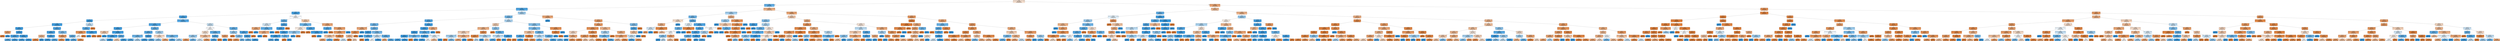 digraph Tree {
node [shape=box, style="filled, rounded", color="black", fontname=helvetica] ;
edge [fontname=helvetica] ;
0 [label="node #0\natomic_pauling_electronegativity_wad <= 1.5398\ngini = 0.4913\nsamples = 100.0%\nvalue = [0.5659, 0.4341]", fillcolor="#f9e2d1"] ;
1 [label="node #1\natomic_ionization_potential_wa <= 9.1731\ngini = 0.2991\nsamples = 35.0%\nvalue = [0.183, 0.817]", fillcolor="#65b3eb"] ;
0 -> 1 [labeldistance=2.5, labelangle=45, headlabel="True"] ;
2 [label="node #2\natomic_pauling_electronegativity_wa <= 2.0733\ngini = 0.2007\nsamples = 30.9%\nvalue = [0.1131, 0.8869]", fillcolor="#52aae8"] ;
1 -> 2 ;
3 [label="node #3\natomic_volume_wad <= 35.0531\ngini = 0.1474\nsamples = 27.2%\nvalue = [0.0801, 0.9199]", fillcolor="#4aa6e7"] ;
2 -> 3 ;
4 [label="node #4\natomic_volume_wa <= 15.2958\ngini = 0.1368\nsamples = 26.8%\nvalue = [0.0738, 0.9262]", fillcolor="#49a5e7"] ;
3 -> 4 ;
5 [label="node #5\nrel_stoich_wa <= 0.958\ngini = 0.0909\nsamples = 18.8%\nvalue = [0.0477, 0.9523]", fillcolor="#43a2e6"] ;
4 -> 5 ;
6 [label="node #6\natomic_ionization_potential_wa <= 8.1613\ngini = 0.085\nsamples = 18.7%\nvalue = [0.0445, 0.9555]", fillcolor="#42a2e6"] ;
5 -> 6 ;
7 [label="node #7\natomic_r_covalent_wa <= 0.92\ngini = 0.0701\nsamples = 16.1%\nvalue = [0.0363, 0.9637]", fillcolor="#40a1e6"] ;
6 -> 7 ;
8 [label="node #8\nrel_stoich_wa <= 0.8704\ngini = 0.32\nsamples = 0.0%\nvalue = [0.8, 0.2]", fillcolor="#eca06a"] ;
7 -> 8 ;
9 [label="node #9\ngini = 0.0\nsamples = 0.0%\nvalue = [1.0, 0.0]", fillcolor="#e58139"] ;
8 -> 9 ;
10 [label="node #10\ngini = 0.0\nsamples = 0.0%\nvalue = [0.0, 1.0]", fillcolor="#399de5"] ;
8 -> 10 ;
11 [label="node #11\nrel_stoich_wa <= 0.343\ngini = 0.0695\nsamples = 16.1%\nvalue = [0.0361, 0.9639]", fillcolor="#40a1e6"] ;
7 -> 11 ;
12 [label="node #12\natomic_r_covalent_wad <= 0.5142\ngini = 0.1317\nsamples = 2.2%\nvalue = [0.0709, 0.9291]", fillcolor="#48a4e7"] ;
11 -> 12 ;
13 [label="node #13\ngini = 0.2505\nsamples = 0.4%\nvalue = [0.1468, 0.8532]", fillcolor="#5baee9"] ;
12 -> 13 ;
14 [label="node #14\ngini = 0.1042\nsamples = 1.9%\nvalue = [0.0551, 0.9449]", fillcolor="#45a3e7"] ;
12 -> 14 ;
15 [label="node #15\natomic_r_covalent_wa <= 1.2751\ngini = 0.0588\nsamples = 13.9%\nvalue = [0.0303, 0.9697]", fillcolor="#3fa0e6"] ;
11 -> 15 ;
16 [label="node #16\ngini = 0.1365\nsamples = 1.6%\nvalue = [0.0737, 0.9263]", fillcolor="#49a5e7"] ;
15 -> 16 ;
17 [label="node #17\ngini = 0.0479\nsamples = 12.3%\nvalue = [0.0245, 0.9755]", fillcolor="#3e9fe6"] ;
15 -> 17 ;
18 [label="node #18\natomic_volume_wa <= 13.9375\ngini = 0.1711\nsamples = 2.6%\nvalue = [0.0945, 0.9055]", fillcolor="#4ea7e8"] ;
6 -> 18 ;
19 [label="node #19\natomic_r_covalent_wa <= 1.0019\ngini = 0.1212\nsamples = 2.2%\nvalue = [0.0648, 0.9352]", fillcolor="#47a4e7"] ;
18 -> 19 ;
20 [label="node #20\nrel_stoich_wa <= 0.8196\ngini = 0.4339\nsamples = 0.0%\nvalue = [0.6818, 0.3182]", fillcolor="#f1bc95"] ;
19 -> 20 ;
21 [label="node #21\ngini = 0.1172\nsamples = 0.0%\nvalue = [0.9375, 0.0625]", fillcolor="#e78946"] ;
20 -> 21 ;
22 [label="node #22\ngini = 0.0\nsamples = 0.0%\nvalue = [0.0, 1.0]", fillcolor="#399de5"] ;
20 -> 22 ;
23 [label="node #23\natomic_volume_wa <= 11.6715\ngini = 0.108\nsamples = 2.1%\nvalue = [0.0573, 0.9427]", fillcolor="#45a3e7"] ;
19 -> 23 ;
24 [label="node #24\ngini = 0.0622\nsamples = 1.5%\nvalue = [0.0322, 0.9678]", fillcolor="#40a0e6"] ;
23 -> 24 ;
25 [label="node #25\ngini = 0.2061\nsamples = 0.7%\nvalue = [0.1167, 0.8833]", fillcolor="#53aae8"] ;
23 -> 25 ;
26 [label="node #26\natomic_r_covalent_wa <= 1.3221\ngini = 0.3786\nsamples = 0.4%\nvalue = [0.2536, 0.7464]", fillcolor="#7cbeee"] ;
18 -> 26 ;
27 [label="node #27\natomic_number_wa <= 41.8571\ngini = 0.2841\nsamples = 0.0%\nvalue = [0.8286, 0.1714]", fillcolor="#ea9b62"] ;
26 -> 27 ;
28 [label="node #28\ngini = 0.213\nsamples = 0.0%\nvalue = [0.8788, 0.1212]", fillcolor="#e99254"] ;
27 -> 28 ;
29 [label="node #29\ngini = 0.0\nsamples = 0.0%\nvalue = [0.0, 1.0]", fillcolor="#399de5"] ;
27 -> 29 ;
30 [label="node #30\nrel_stoich_wa <= 0.6812\ngini = 0.3057\nsamples = 0.3%\nvalue = [0.1883, 0.8117]", fillcolor="#67b4eb"] ;
26 -> 30 ;
31 [label="node #31\ngini = 0.2399\nsamples = 0.3%\nvalue = [0.1394, 0.8606]", fillcolor="#59ade9"] ;
30 -> 31 ;
32 [label="node #32\ngini = 0.2449\nsamples = 0.0%\nvalue = [0.8571, 0.1429]", fillcolor="#e9965a"] ;
30 -> 32 ;
33 [label="node #33\natomic_volume_wad <= 0.99\ngini = 0.4843\nsamples = 0.2%\nvalue = [0.4113, 0.5887]", fillcolor="#c3e1f7"] ;
5 -> 33 ;
34 [label="node #34\natomic_r_covalent_wa <= 1.21\ngini = 0.2342\nsamples = 0.1%\nvalue = [0.1354, 0.8646]", fillcolor="#58ace9"] ;
33 -> 34 ;
35 [label="node #35\natomic_ionization_potential_wa <= 8.024\ngini = 0.2604\nsamples = 0.0%\nvalue = [0.8462, 0.1538]", fillcolor="#ea985d"] ;
34 -> 35 ;
36 [label="node #36\ngini = 0.5\nsamples = 0.0%\nvalue = [0.5, 0.5]", fillcolor="#ffffff"] ;
35 -> 36 ;
37 [label="node #37\ngini = 0.0\nsamples = 0.0%\nvalue = [1.0, 0.0]", fillcolor="#e58139"] ;
35 -> 37 ;
38 [label="node #38\natomic_ionization_potential_wad <= 2.5195\ngini = 0.047\nsamples = 0.1%\nvalue = [0.0241, 0.9759]", fillcolor="#3e9fe6"] ;
34 -> 38 ;
39 [label="node #39\ngini = 0.0\nsamples = 0.1%\nvalue = [0.0, 1.0]", fillcolor="#399de5"] ;
38 -> 39 ;
40 [label="node #40\ngini = 0.0\nsamples = 0.0%\nvalue = [1.0, 0.0]", fillcolor="#e58139"] ;
38 -> 40 ;
41 [label="node #41\ngini = 0.0\nsamples = 0.1%\nvalue = [1.0, 0.0]", fillcolor="#e58139"] ;
33 -> 41 ;
42 [label="node #42\natomic_pauling_electronegativity_wa <= 1.8948\ngini = 0.2324\nsamples = 8.0%\nvalue = [0.1342, 0.8658]", fillcolor="#58ace9"] ;
4 -> 42 ;
43 [label="node #43\natomic_pauling_electronegativity_wad <= 0.9471\ngini = 0.1791\nsamples = 7.1%\nvalue = [0.0994, 0.9006]", fillcolor="#4fa8e8"] ;
42 -> 43 ;
44 [label="node #44\natomic_r_covalent_wa <= 1.3579\ngini = 0.0758\nsamples = 3.9%\nvalue = [0.0395, 0.9605]", fillcolor="#41a1e6"] ;
43 -> 44 ;
45 [label="node #45\natomic_r_covalent_wad <= 0.515\ngini = 0.4654\nsamples = 0.0%\nvalue = [0.6316, 0.3684]", fillcolor="#f4caac"] ;
44 -> 45 ;
46 [label="node #46\ngini = 0.0\nsamples = 0.0%\nvalue = [1.0, 0.0]", fillcolor="#e58139"] ;
45 -> 46 ;
47 [label="node #47\ngini = 0.0\nsamples = 0.0%\nvalue = [0.0, 1.0]", fillcolor="#399de5"] ;
45 -> 47 ;
48 [label="node #48\natomic_pauling_electronegativity_wa <= 1.799\ngini = 0.0695\nsamples = 3.8%\nvalue = [0.0361, 0.9639]", fillcolor="#40a1e6"] ;
44 -> 48 ;
49 [label="node #49\natomic_ionization_potential_wa <= 3.9284\ngini = 0.0574\nsamples = 3.6%\nvalue = [0.0296, 0.9704]", fillcolor="#3fa0e6"] ;
48 -> 49 ;
50 [label="node #50\ngini = 0.4734\nsamples = 0.0%\nvalue = [0.3846, 0.6154]", fillcolor="#b5daf5"] ;
49 -> 50 ;
51 [label="node #51\ngini = 0.0546\nsamples = 3.6%\nvalue = [0.0281, 0.9719]", fillcolor="#3fa0e6"] ;
49 -> 51 ;
52 [label="node #52\nrel_stoich_wa <= 0.4174\ngini = 0.255\nsamples = 0.2%\nvalue = [0.15, 0.85]", fillcolor="#5caeea"] ;
48 -> 52 ;
53 [label="node #53\ngini = 0.4745\nsamples = 0.0%\nvalue = [0.6129, 0.3871]", fillcolor="#f5d1b6"] ;
52 -> 53 ;
54 [label="node #54\ngini = 0.1016\nsamples = 0.2%\nvalue = [0.0537, 0.9463]", fillcolor="#44a3e6"] ;
52 -> 54 ;
55 [label="node #55\natomic_volume_wa <= 19.8885\ngini = 0.2858\nsamples = 3.3%\nvalue = [0.1728, 0.8272]", fillcolor="#62b1ea"] ;
43 -> 55 ;
56 [label="node #56\natomic_r_covalent_wa <= 1.5476\ngini = 0.2144\nsamples = 2.5%\nvalue = [0.1221, 0.8779]", fillcolor="#55abe9"] ;
55 -> 56 ;
57 [label="node #57\natomic_ionization_potential_wad <= 4.1441\ngini = 0.3291\nsamples = 1.1%\nvalue = [0.2077, 0.7923]", fillcolor="#6db7ec"] ;
56 -> 57 ;
58 [label="node #58\ngini = 0.2368\nsamples = 0.8%\nvalue = [0.1372, 0.8628]", fillcolor="#58ade9"] ;
57 -> 58 ;
59 [label="node #59\ngini = 0.466\nsamples = 0.3%\nvalue = [0.3696, 0.6304]", fillcolor="#add6f4"] ;
57 -> 59 ;
60 [label="node #60\nrel_stoich_wa <= 0.5082\ngini = 0.1097\nsamples = 1.5%\nvalue = [0.0582, 0.9418]", fillcolor="#45a3e7"] ;
56 -> 60 ;
61 [label="node #61\ngini = 0.0809\nsamples = 1.2%\nvalue = [0.0422, 0.9578]", fillcolor="#42a1e6"] ;
60 -> 61 ;
62 [label="node #62\ngini = 0.2585\nsamples = 0.2%\nvalue = [0.1525, 0.8475]", fillcolor="#5dafea"] ;
60 -> 62 ;
63 [label="node #63\natomic_number_wa <= 38.5278\ngini = 0.4549\nsamples = 0.7%\nvalue = [0.3498, 0.6502]", fillcolor="#a4d2f3"] ;
55 -> 63 ;
64 [label="node #64\natomic_ionization_potential_wad <= 3.4314\ngini = 0.4864\nsamples = 0.3%\nvalue = [0.5826, 0.4174]", fillcolor="#f8dbc7"] ;
63 -> 64 ;
65 [label="node #65\ngini = 0.4267\nsamples = 0.1%\nvalue = [0.3085, 0.6915]", fillcolor="#91c9f1"] ;
64 -> 65 ;
66 [label="node #66\ngini = 0.352\nsamples = 0.2%\nvalue = [0.7721, 0.2279]", fillcolor="#eda673"] ;
64 -> 66 ;
67 [label="node #67\natomic_pauling_electronegativity_wad <= 1.2088\ngini = 0.33\nsamples = 0.5%\nvalue = [0.2084, 0.7916]", fillcolor="#6db7ec"] ;
63 -> 67 ;
68 [label="node #68\ngini = 0.2164\nsamples = 0.3%\nvalue = [0.1234, 0.8766]", fillcolor="#55abe9"] ;
67 -> 68 ;
69 [label="node #69\ngini = 0.4533\nsamples = 0.2%\nvalue = [0.3472, 0.6528]", fillcolor="#a2d1f3"] ;
67 -> 69 ;
70 [label="node #70\nrel_stoich_wa <= 0.5233\ngini = 0.4878\nsamples = 0.8%\nvalue = [0.4218, 0.5782]", fillcolor="#c9e4f8"] ;
42 -> 70 ;
71 [label="node #71\natomic_volume_wad <= 17.3483\ngini = 0.5\nsamples = 0.6%\nvalue = [0.4982, 0.5018]", fillcolor="#fefeff"] ;
70 -> 71 ;
72 [label="node #72\nrel_stoich_wad <= 0.1946\ngini = 0.4915\nsamples = 0.5%\nvalue = [0.565, 0.435]", fillcolor="#f9e2d1"] ;
71 -> 72 ;
73 [label="node #73\natomic_r_covalent_wa <= 1.3883\ngini = 0.4381\nsamples = 0.2%\nvalue = [0.3241, 0.6759]", fillcolor="#98ccf1"] ;
72 -> 73 ;
74 [label="node #74\ngini = 0.2778\nsamples = 0.0%\nvalue = [0.8333, 0.1667]", fillcolor="#ea9a61"] ;
73 -> 74 ;
75 [label="node #75\ngini = 0.3467\nsamples = 0.1%\nvalue = [0.2231, 0.7769]", fillcolor="#72b9ec"] ;
73 -> 75 ;
76 [label="node #76\natomic_ionization_potential_wa <= 8.0666\ngini = 0.4403\nsamples = 0.4%\nvalue = [0.6728, 0.3272]", fillcolor="#f2be99"] ;
72 -> 76 ;
77 [label="node #77\ngini = 0.4914\nsamples = 0.1%\nvalue = [0.4344, 0.5656]", fillcolor="#d1e8f9"] ;
76 -> 77 ;
78 [label="node #78\ngini = 0.2992\nsamples = 0.2%\nvalue = [0.8168, 0.1832]", fillcolor="#eb9d65"] ;
76 -> 78 ;
79 [label="node #79\natomic_ionization_potential_wa <= 8.9575\ngini = 0.2604\nsamples = 0.1%\nvalue = [0.1538, 0.8462]", fillcolor="#5dafea"] ;
71 -> 79 ;
80 [label="node #80\nrel_stoich_wad <= 0.9012\ngini = 0.2055\nsamples = 0.1%\nvalue = [0.1163, 0.8837]", fillcolor="#53aae8"] ;
79 -> 80 ;
81 [label="node #81\ngini = 0.1723\nsamples = 0.1%\nvalue = [0.0952, 0.9048]", fillcolor="#4ea7e8"] ;
80 -> 81 ;
82 [label="node #82\ngini = 0.0\nsamples = 0.0%\nvalue = [1.0, 0.0]", fillcolor="#e58139"] ;
80 -> 82 ;
83 [label="node #83\nrel_stoich_wa <= 0.3587\ngini = 0.32\nsamples = 0.0%\nvalue = [0.8, 0.2]", fillcolor="#eca06a"] ;
79 -> 83 ;
84 [label="node #84\ngini = 0.0\nsamples = 0.0%\nvalue = [0.0, 1.0]", fillcolor="#399de5"] ;
83 -> 84 ;
85 [label="node #85\ngini = 0.0\nsamples = 0.0%\nvalue = [1.0, 0.0]", fillcolor="#e58139"] ;
83 -> 85 ;
86 [label="node #86\natomic_number_wa <= 49.5378\ngini = 0.2915\nsamples = 0.2%\nvalue = [0.1771, 0.8229]", fillcolor="#64b2eb"] ;
70 -> 86 ;
87 [label="node #87\natomic_number_wad <= 10.5\ngini = 0.4348\nsamples = 0.1%\nvalue = [0.3194, 0.6806]", fillcolor="#96cbf1"] ;
86 -> 87 ;
88 [label="node #88\ngini = 0.0\nsamples = 0.0%\nvalue = [1.0, 0.0]", fillcolor="#e58139"] ;
87 -> 88 ;
89 [label="node #89\natomic_volume_wad <= 4.72\ngini = 0.393\nsamples = 0.1%\nvalue = [0.2687, 0.7313]", fillcolor="#82c1ef"] ;
87 -> 89 ;
90 [label="node #90\ngini = 0.2449\nsamples = 0.0%\nvalue = [0.8571, 0.1429]", fillcolor="#e9965a"] ;
89 -> 90 ;
91 [label="node #91\ngini = 0.32\nsamples = 0.1%\nvalue = [0.2, 0.8]", fillcolor="#6ab6ec"] ;
89 -> 91 ;
92 [label="node #92\natomic_r_covalent_wa <= 1.5462\ngini = 0.1433\nsamples = 0.1%\nvalue = [0.0777, 0.9223]", fillcolor="#4aa5e7"] ;
86 -> 92 ;
93 [label="node #93\nrel_stoich_wad <= 0.4643\ngini = 0.1278\nsamples = 0.1%\nvalue = [0.0686, 0.9314]", fillcolor="#48a4e7"] ;
92 -> 93 ;
94 [label="node #94\ngini = 0.3122\nsamples = 0.0%\nvalue = [0.1935, 0.8065]", fillcolor="#69b5eb"] ;
93 -> 94 ;
95 [label="node #95\ngini = 0.0278\nsamples = 0.1%\nvalue = [0.0141, 0.9859]", fillcolor="#3c9ee5"] ;
93 -> 95 ;
96 [label="node #96\ngini = 0.0\nsamples = 0.0%\nvalue = [1.0, 0.0]", fillcolor="#e58139"] ;
92 -> 96 ;
97 [label="node #97\natomic_pauling_electronegativity_wad <= 1.2271\ngini = 0.5\nsamples = 0.4%\nvalue = [0.4956, 0.5044]", fillcolor="#fcfdff"] ;
3 -> 97 ;
98 [label="node #98\nrel_stoich_wa <= 0.5062\ngini = 0.3133\nsamples = 0.1%\nvalue = [0.1944, 0.8056]", fillcolor="#69b5eb"] ;
97 -> 98 ;
99 [label="node #99\natomic_number_wad <= 33.9556\ngini = 0.4938\nsamples = 0.0%\nvalue = [0.4444, 0.5556]", fillcolor="#d7ebfa"] ;
98 -> 99 ;
100 [label="node #100\natomic_r_covalent_wad <= 1.0925\ngini = 0.3599\nsamples = 0.0%\nvalue = [0.7647, 0.2353]", fillcolor="#eda876"] ;
99 -> 100 ;
101 [label="node #101\ngini = 0.0\nsamples = 0.0%\nvalue = [1.0, 0.0]", fillcolor="#e58139"] ;
100 -> 101 ;
102 [label="node #102\ngini = 0.0\nsamples = 0.0%\nvalue = [0.0, 1.0]", fillcolor="#399de5"] ;
100 -> 102 ;
103 [label="node #103\natomic_pauling_electronegativity_wa <= 1.3624\ngini = 0.2659\nsamples = 0.0%\nvalue = [0.1579, 0.8421]", fillcolor="#5eafea"] ;
99 -> 103 ;
104 [label="node #104\natomic_ionization_potential_wa <= 5.4813\ngini = 0.375\nsamples = 0.0%\nvalue = [0.75, 0.25]", fillcolor="#eeab7b"] ;
103 -> 104 ;
105 [label="node #105\ngini = 0.0\nsamples = 0.0%\nvalue = [0.0, 1.0]", fillcolor="#399de5"] ;
104 -> 105 ;
106 [label="node #106\ngini = 0.0\nsamples = 0.0%\nvalue = [1.0, 0.0]", fillcolor="#e58139"] ;
104 -> 106 ;
107 [label="node #107\ngini = 0.0\nsamples = 0.0%\nvalue = [0.0, 1.0]", fillcolor="#399de5"] ;
103 -> 107 ;
108 [label="node #108\nrel_stoich_wa <= 0.9271\ngini = 0.1292\nsamples = 0.1%\nvalue = [0.0694, 0.9306]", fillcolor="#48a4e7"] ;
98 -> 108 ;
109 [label="node #109\natomic_volume_wad <= 35.1681\ngini = 0.082\nsamples = 0.1%\nvalue = [0.0429, 0.9571]", fillcolor="#42a1e6"] ;
108 -> 109 ;
110 [label="node #110\ngini = 0.0\nsamples = 0.0%\nvalue = [1.0, 0.0]", fillcolor="#e58139"] ;
109 -> 110 ;
111 [label="node #111\natomic_number_wa <= 72.6795\ngini = 0.0563\nsamples = 0.1%\nvalue = [0.029, 0.971]", fillcolor="#3fa0e6"] ;
109 -> 111 ;
112 [label="node #112\natomic_ionization_potential_wad <= 1.877\ngini = 0.0308\nsamples = 0.1%\nvalue = [0.0156, 0.9844]", fillcolor="#3c9fe5"] ;
111 -> 112 ;
113 [label="node #113\ngini = 0.2188\nsamples = 0.0%\nvalue = [0.125, 0.875]", fillcolor="#55abe9"] ;
112 -> 113 ;
114 [label="node #114\ngini = 0.0\nsamples = 0.1%\nvalue = [0.0, 1.0]", fillcolor="#399de5"] ;
112 -> 114 ;
115 [label="node #115\natomic_number_wa <= 73.7212\ngini = 0.32\nsamples = 0.0%\nvalue = [0.2, 0.8]", fillcolor="#6ab6ec"] ;
111 -> 115 ;
116 [label="node #116\ngini = 0.0\nsamples = 0.0%\nvalue = [1.0, 0.0]", fillcolor="#e58139"] ;
115 -> 116 ;
117 [label="node #117\ngini = 0.0\nsamples = 0.0%\nvalue = [0.0, 1.0]", fillcolor="#399de5"] ;
115 -> 117 ;
118 [label="node #118\ngini = 0.0\nsamples = 0.0%\nvalue = [1.0, 0.0]", fillcolor="#e58139"] ;
108 -> 118 ;
119 [label="node #119\natomic_volume_wa <= 20.3622\ngini = 0.4641\nsamples = 0.3%\nvalue = [0.634, 0.366]", fillcolor="#f4caab"] ;
97 -> 119 ;
120 [label="node #120\natomic_pauling_electronegativity_wa <= 1.7876\ngini = 0.3244\nsamples = 0.1%\nvalue = [0.2037, 0.7963]", fillcolor="#6cb6ec"] ;
119 -> 120 ;
121 [label="node #121\natomic_ionization_potential_wad <= 6.2486\ngini = 0.4978\nsamples = 0.0%\nvalue = [0.5333, 0.4667]", fillcolor="#fcefe6"] ;
120 -> 121 ;
122 [label="node #122\natomic_pauling_electronegativity_wa <= 1.7666\ngini = 0.42\nsamples = 0.0%\nvalue = [0.3, 0.7]", fillcolor="#8ec7f0"] ;
121 -> 122 ;
123 [label="node #123\ngini = 0.0\nsamples = 0.0%\nvalue = [0.0, 1.0]", fillcolor="#399de5"] ;
122 -> 123 ;
124 [label="node #124\ngini = 0.0\nsamples = 0.0%\nvalue = [1.0, 0.0]", fillcolor="#e58139"] ;
122 -> 124 ;
125 [label="node #125\ngini = 0.0\nsamples = 0.0%\nvalue = [1.0, 0.0]", fillcolor="#e58139"] ;
121 -> 125 ;
126 [label="node #126\natomic_r_covalent_wad <= 0.6707\ngini = 0.142\nsamples = 0.0%\nvalue = [0.0769, 0.9231]", fillcolor="#49a5e7"] ;
120 -> 126 ;
127 [label="node #127\ngini = 0.0\nsamples = 0.0%\nvalue = [1.0, 0.0]", fillcolor="#e58139"] ;
126 -> 127 ;
128 [label="node #128\natomic_pauling_electronegativity_wad <= 1.3033\ngini = 0.0526\nsamples = 0.0%\nvalue = [0.027, 0.973]", fillcolor="#3ea0e6"] ;
126 -> 128 ;
129 [label="node #129\ngini = 0.0\nsamples = 0.0%\nvalue = [1.0, 0.0]", fillcolor="#e58139"] ;
128 -> 129 ;
130 [label="node #130\ngini = 0.0\nsamples = 0.0%\nvalue = [0.0, 1.0]", fillcolor="#399de5"] ;
128 -> 130 ;
131 [label="node #131\natomic_ionization_potential_wad <= 3.3186\ngini = 0.3623\nsamples = 0.2%\nvalue = [0.7624, 0.2376]", fillcolor="#eda877"] ;
119 -> 131 ;
132 [label="node #132\natomic_volume_wad <= 39.2586\ngini = 0.18\nsamples = 0.0%\nvalue = [0.1, 0.9]", fillcolor="#4fa8e8"] ;
131 -> 132 ;
133 [label="node #133\ngini = 0.0\nsamples = 0.0%\nvalue = [0.0, 1.0]", fillcolor="#399de5"] ;
132 -> 133 ;
134 [label="node #134\ngini = 0.0\nsamples = 0.0%\nvalue = [1.0, 0.0]", fillcolor="#e58139"] ;
132 -> 134 ;
135 [label="node #135\natomic_pauling_electronegativity_wa <= 1.932\ngini = 0.3186\nsamples = 0.2%\nvalue = [0.8012, 0.1988]", fillcolor="#eba06a"] ;
131 -> 135 ;
136 [label="node #136\natomic_pauling_electronegativity_wa <= 1.4588\ngini = 0.2947\nsamples = 0.2%\nvalue = [0.8204, 0.1796]", fillcolor="#eb9d64"] ;
135 -> 136 ;
137 [label="node #137\natomic_ionization_potential_wad <= 5.8868\ngini = 0.4518\nsamples = 0.1%\nvalue = [0.6552, 0.3448]", fillcolor="#f3c3a1"] ;
136 -> 137 ;
138 [label="node #138\ngini = 0.3403\nsamples = 0.1%\nvalue = [0.7826, 0.2174]", fillcolor="#eca470"] ;
137 -> 138 ;
139 [label="node #139\ngini = 0.2778\nsamples = 0.0%\nvalue = [0.1667, 0.8333]", fillcolor="#61b1ea"] ;
137 -> 139 ;
140 [label="node #140\natomic_volume_wad <= 71.8969\ngini = 0.1667\nsamples = 0.1%\nvalue = [0.9083, 0.0917]", fillcolor="#e88e4d"] ;
136 -> 140 ;
141 [label="node #141\ngini = 0.1107\nsamples = 0.1%\nvalue = [0.9412, 0.0588]", fillcolor="#e78945"] ;
140 -> 141 ;
142 [label="node #142\ngini = 0.4898\nsamples = 0.0%\nvalue = [0.4286, 0.5714]", fillcolor="#cee6f8"] ;
140 -> 142 ;
143 [label="node #143\ngini = 0.0\nsamples = 0.0%\nvalue = [0.0, 1.0]", fillcolor="#399de5"] ;
135 -> 143 ;
144 [label="node #144\natomic_volume_wa <= 15.3275\ngini = 0.4547\nsamples = 3.7%\nvalue = [0.3495, 0.6505]", fillcolor="#a3d2f3"] ;
2 -> 144 ;
145 [label="node #145\natomic_volume_wa <= 13.1963\ngini = 0.3636\nsamples = 2.9%\nvalue = [0.2388, 0.7612]", fillcolor="#77bced"] ;
144 -> 145 ;
146 [label="node #146\natomic_number_wa <= 37.0345\ngini = 0.2082\nsamples = 1.6%\nvalue = [0.118, 0.882]", fillcolor="#54aae8"] ;
145 -> 146 ;
147 [label="node #147\natomic_r_covalent_wa <= 1.0165\ngini = 0.3317\nsamples = 0.8%\nvalue = [0.2099, 0.7901]", fillcolor="#6eb7ec"] ;
146 -> 147 ;
148 [label="node #148\natomic_ionization_potential_wa <= 9.0647\ngini = 0.3628\nsamples = 0.0%\nvalue = [0.7619, 0.2381]", fillcolor="#eda877"] ;
147 -> 148 ;
149 [label="node #149\natomic_number_wad <= 1.5333\ngini = 0.1975\nsamples = 0.0%\nvalue = [0.8889, 0.1111]", fillcolor="#e89152"] ;
148 -> 149 ;
150 [label="node #150\natomic_volume_wa <= 4.54\ngini = 0.4444\nsamples = 0.0%\nvalue = [0.6667, 0.3333]", fillcolor="#f2c09c"] ;
149 -> 150 ;
151 [label="node #151\ngini = 0.0\nsamples = 0.0%\nvalue = [1.0, 0.0]", fillcolor="#e58139"] ;
150 -> 151 ;
152 [label="node #152\ngini = 0.48\nsamples = 0.0%\nvalue = [0.6, 0.4]", fillcolor="#f6d5bd"] ;
150 -> 152 ;
153 [label="node #153\ngini = 0.0\nsamples = 0.0%\nvalue = [1.0, 0.0]", fillcolor="#e58139"] ;
149 -> 153 ;
154 [label="node #154\ngini = 0.0\nsamples = 0.0%\nvalue = [0.0, 1.0]", fillcolor="#399de5"] ;
148 -> 154 ;
155 [label="node #155\natomic_volume_wa <= 9.8893\ngini = 0.3087\nsamples = 0.7%\nvalue = [0.1907, 0.8093]", fillcolor="#68b4eb"] ;
147 -> 155 ;
156 [label="node #156\nrel_stoich_wad <= 0.7802\ngini = 0.0167\nsamples = 0.1%\nvalue = [0.0084, 0.9916]", fillcolor="#3b9ee5"] ;
155 -> 156 ;
157 [label="node #157\ngini = 0.0\nsamples = 0.1%\nvalue = [0.0, 1.0]", fillcolor="#399de5"] ;
156 -> 157 ;
158 [label="node #158\natomic_r_covalent_wad <= 0.5927\ngini = 0.2188\nsamples = 0.0%\nvalue = [0.125, 0.875]", fillcolor="#55abe9"] ;
156 -> 158 ;
159 [label="node #159\ngini = 0.0\nsamples = 0.0%\nvalue = [1.0, 0.0]", fillcolor="#e58139"] ;
158 -> 159 ;
160 [label="node #160\ngini = 0.0\nsamples = 0.0%\nvalue = [0.0, 1.0]", fillcolor="#399de5"] ;
158 -> 160 ;
161 [label="node #161\natomic_ionization_potential_wa <= 8.6237\ngini = 0.3601\nsamples = 0.6%\nvalue = [0.2355, 0.7645]", fillcolor="#76bbed"] ;
155 -> 161 ;
162 [label="node #162\natomic_r_covalent_wa <= 1.3318\ngini = 0.4835\nsamples = 0.2%\nvalue = [0.4091, 0.5909]", fillcolor="#c2e1f7"] ;
161 -> 162 ;
163 [label="node #163\ngini = 0.5\nsamples = 0.1%\nvalue = [0.5, 0.5]", fillcolor="#ffffff"] ;
162 -> 163 ;
164 [label="node #164\ngini = 0.0644\nsamples = 0.0%\nvalue = [0.0333, 0.9667]", fillcolor="#40a0e6"] ;
162 -> 164 ;
165 [label="node #165\natomic_r_covalent_wa <= 1.1211\ngini = 0.2613\nsamples = 0.4%\nvalue = [0.1545, 0.8455]", fillcolor="#5dafea"] ;
161 -> 165 ;
166 [label="node #166\ngini = 0.375\nsamples = 0.0%\nvalue = [0.75, 0.25]", fillcolor="#eeab7b"] ;
165 -> 166 ;
167 [label="node #167\ngini = 0.2404\nsamples = 0.4%\nvalue = [0.1398, 0.8602]", fillcolor="#59ade9"] ;
165 -> 167 ;
168 [label="node #168\natomic_volume_wad <= 21.7848\ngini = 0.0745\nsamples = 0.8%\nvalue = [0.0387, 0.9613]", fillcolor="#41a1e6"] ;
146 -> 168 ;
169 [label="node #169\natomic_volume_wa <= 12.0039\ngini = 0.0671\nsamples = 0.8%\nvalue = [0.0348, 0.9652]", fillcolor="#40a1e6"] ;
168 -> 169 ;
170 [label="node #170\nrel_stoich_wad <= 1.0955\ngini = 0.0296\nsamples = 0.7%\nvalue = [0.0151, 0.9849]", fillcolor="#3c9ee5"] ;
169 -> 170 ;
171 [label="node #171\natomic_number_wad <= 12.5\ngini = 0.0235\nsamples = 0.7%\nvalue = [0.0119, 0.9881]", fillcolor="#3b9ee5"] ;
170 -> 171 ;
172 [label="node #172\ngini = 0.0981\nsamples = 0.1%\nvalue = [0.0517, 0.9483]", fillcolor="#44a2e6"] ;
171 -> 172 ;
173 [label="node #173\ngini = 0.0042\nsamples = 0.5%\nvalue = [0.0021, 0.9979]", fillcolor="#399de5"] ;
171 -> 173 ;
174 [label="node #174\natomic_pauling_electronegativity_wa <= 2.1107\ngini = 0.32\nsamples = 0.0%\nvalue = [0.2, 0.8]", fillcolor="#6ab6ec"] ;
170 -> 174 ;
175 [label="node #175\ngini = 0.0\nsamples = 0.0%\nvalue = [1.0, 0.0]", fillcolor="#e58139"] ;
174 -> 175 ;
176 [label="node #176\ngini = 0.0\nsamples = 0.0%\nvalue = [0.0, 1.0]", fillcolor="#399de5"] ;
174 -> 176 ;
177 [label="node #177\natomic_ionization_potential_wa <= 8.5434\ngini = 0.2295\nsamples = 0.1%\nvalue = [0.1322, 0.8678]", fillcolor="#57ace9"] ;
169 -> 177 ;
178 [label="node #178\natomic_volume_wa <= 13.1775\ngini = 0.043\nsamples = 0.1%\nvalue = [0.022, 0.978]", fillcolor="#3d9fe6"] ;
177 -> 178 ;
179 [label="node #179\ngini = 0.0222\nsamples = 0.1%\nvalue = [0.0112, 0.9888]", fillcolor="#3b9ee5"] ;
178 -> 179 ;
180 [label="node #180\ngini = 0.5\nsamples = 0.0%\nvalue = [0.5, 0.5]", fillcolor="#ffffff"] ;
178 -> 180 ;
181 [label="node #181\natomic_ionization_potential_wad <= 3.2985\ngini = 0.4978\nsamples = 0.0%\nvalue = [0.4667, 0.5333]", fillcolor="#e6f3fc"] ;
177 -> 181 ;
182 [label="node #182\ngini = 0.4444\nsamples = 0.0%\nvalue = [0.6667, 0.3333]", fillcolor="#f2c09c"] ;
181 -> 182 ;
183 [label="node #183\ngini = 0.0\nsamples = 0.0%\nvalue = [0.0, 1.0]", fillcolor="#399de5"] ;
181 -> 183 ;
184 [label="node #184\natomic_r_covalent_wad <= 0.9737\ngini = 0.375\nsamples = 0.0%\nvalue = [0.75, 0.25]", fillcolor="#eeab7b"] ;
168 -> 184 ;
185 [label="node #185\ngini = 0.0\nsamples = 0.0%\nvalue = [0.0, 1.0]", fillcolor="#399de5"] ;
184 -> 185 ;
186 [label="node #186\ngini = 0.0\nsamples = 0.0%\nvalue = [1.0, 0.0]", fillcolor="#e58139"] ;
184 -> 186 ;
187 [label="node #187\natomic_r_covalent_wa <= 1.2721\ngini = 0.4695\nsamples = 1.4%\nvalue = [0.3765, 0.6235]", fillcolor="#b1d8f5"] ;
145 -> 187 ;
188 [label="node #188\nrel_stoich_wa <= 0.4516\ngini = 0.4717\nsamples = 0.4%\nvalue = [0.6189, 0.3811]", fillcolor="#f5cfb3"] ;
187 -> 188 ;
189 [label="node #189\natomic_pauling_electronegativity_wad <= 1.366\ngini = 0.399\nsamples = 0.3%\nvalue = [0.7247, 0.2753]", fillcolor="#efb184"] ;
188 -> 189 ;
190 [label="node #190\natomic_pauling_electronegativity_wa <= 2.1993\ngini = 0.4724\nsamples = 0.2%\nvalue = [0.6174, 0.3826]", fillcolor="#f5cfb4"] ;
189 -> 190 ;
191 [label="node #191\natomic_ionization_potential_wad <= 3.1694\ngini = 0.4583\nsamples = 0.0%\nvalue = [0.3556, 0.6444]", fillcolor="#a6d3f3"] ;
190 -> 191 ;
192 [label="node #192\ngini = 0.0\nsamples = 0.0%\nvalue = [1.0, 0.0]", fillcolor="#e58139"] ;
191 -> 192 ;
193 [label="node #193\ngini = 0.3813\nsamples = 0.0%\nvalue = [0.2564, 0.7436]", fillcolor="#7dbfee"] ;
191 -> 193 ;
194 [label="node #194\natomic_pauling_electronegativity_wad <= 1.3498\ngini = 0.3935\nsamples = 0.1%\nvalue = [0.7308, 0.2692]", fillcolor="#efaf82"] ;
190 -> 194 ;
195 [label="node #195\ngini = 0.3567\nsamples = 0.1%\nvalue = [0.7677, 0.2323]", fillcolor="#eda775"] ;
194 -> 195 ;
196 [label="node #196\ngini = 0.0\nsamples = 0.0%\nvalue = [0.0, 1.0]", fillcolor="#399de5"] ;
194 -> 196 ;
197 [label="node #197\nrel_stoich_wad <= 0.9286\ngini = 0.1993\nsamples = 0.1%\nvalue = [0.8878, 0.1122]", fillcolor="#e89152"] ;
189 -> 197 ;
198 [label="node #198\natomic_volume_wad <= 16.412\ngini = 0.1244\nsamples = 0.1%\nvalue = [0.9333, 0.0667]", fillcolor="#e78a47"] ;
197 -> 198 ;
199 [label="node #199\ngini = 0.0681\nsamples = 0.1%\nvalue = [0.9647, 0.0353]", fillcolor="#e68640"] ;
198 -> 199 ;
200 [label="node #200\ngini = 0.48\nsamples = 0.0%\nvalue = [0.4, 0.6]", fillcolor="#bddef6"] ;
198 -> 200 ;
201 [label="node #201\natomic_pauling_electronegativity_wad <= 1.408\ngini = 0.4688\nsamples = 0.0%\nvalue = [0.375, 0.625]", fillcolor="#b0d8f5"] ;
197 -> 201 ;
202 [label="node #202\ngini = 0.0\nsamples = 0.0%\nvalue = [0.0, 1.0]", fillcolor="#399de5"] ;
201 -> 202 ;
203 [label="node #203\ngini = 0.48\nsamples = 0.0%\nvalue = [0.6, 0.4]", fillcolor="#f6d5bd"] ;
201 -> 203 ;
204 [label="node #204\natomic_volume_wad <= 4.66\ngini = 0.417\nsamples = 0.1%\nvalue = [0.2963, 0.7037]", fillcolor="#8cc6f0"] ;
188 -> 204 ;
205 [label="node #205\ngini = 0.0\nsamples = 0.0%\nvalue = [1.0, 0.0]", fillcolor="#e58139"] ;
204 -> 205 ;
206 [label="node #206\natomic_r_covalent_wad <= 0.4961\ngini = 0.2712\nsamples = 0.1%\nvalue = [0.1618, 0.8382]", fillcolor="#5fb0ea"] ;
204 -> 206 ;
207 [label="node #207\natomic_ionization_potential_wad <= 4.6528\ngini = 0.48\nsamples = 0.0%\nvalue = [0.4, 0.6]", fillcolor="#bddef6"] ;
206 -> 207 ;
208 [label="node #208\ngini = 0.2076\nsamples = 0.0%\nvalue = [0.1176, 0.8824]", fillcolor="#53aae8"] ;
207 -> 208 ;
209 [label="node #209\ngini = 0.0\nsamples = 0.0%\nvalue = [1.0, 0.0]", fillcolor="#e58139"] ;
207 -> 209 ;
210 [label="node #210\natomic_r_covalent_wa <= 1.2668\ngini = 0.0454\nsamples = 0.1%\nvalue = [0.0233, 0.9767]", fillcolor="#3e9fe6"] ;
206 -> 210 ;
211 [label="node #211\ngini = 0.0\nsamples = 0.1%\nvalue = [0.0, 1.0]", fillcolor="#399de5"] ;
210 -> 211 ;
212 [label="node #212\ngini = 0.0\nsamples = 0.0%\nvalue = [1.0, 0.0]", fillcolor="#e58139"] ;
210 -> 212 ;
213 [label="node #213\natomic_pauling_electronegativity_wa <= 2.4083\ngini = 0.4061\nsamples = 1.0%\nvalue = [0.2834, 0.7166]", fillcolor="#87c4ef"] ;
187 -> 213 ;
214 [label="node #214\natomic_pauling_electronegativity_wa <= 2.0927\ngini = 0.3647\nsamples = 0.9%\nvalue = [0.2399, 0.7601]", fillcolor="#78bced"] ;
213 -> 214 ;
215 [label="node #215\natomic_ionization_potential_wa <= 8.439\ngini = 0.4491\nsamples = 0.1%\nvalue = [0.6596, 0.3404]", fillcolor="#f2c29f"] ;
214 -> 215 ;
216 [label="node #216\natomic_r_covalent_wa <= 1.3261\ngini = 0.2076\nsamples = 0.0%\nvalue = [0.1176, 0.8824]", fillcolor="#53aae8"] ;
215 -> 216 ;
217 [label="node #217\ngini = 0.0\nsamples = 0.0%\nvalue = [1.0, 0.0]", fillcolor="#e58139"] ;
216 -> 217 ;
218 [label="node #218\ngini = 0.1172\nsamples = 0.0%\nvalue = [0.0625, 0.9375]", fillcolor="#46a4e7"] ;
216 -> 218 ;
219 [label="node #219\natomic_number_wad <= 61.875\ngini = 0.0644\nsamples = 0.0%\nvalue = [0.9667, 0.0333]", fillcolor="#e68540"] ;
215 -> 219 ;
220 [label="node #220\ngini = 0.0\nsamples = 0.0%\nvalue = [1.0, 0.0]", fillcolor="#e58139"] ;
219 -> 220 ;
221 [label="node #221\ngini = 0.1975\nsamples = 0.0%\nvalue = [0.8889, 0.1111]", fillcolor="#e89152"] ;
219 -> 221 ;
222 [label="node #222\natomic_r_covalent_wad <= 0.4323\ngini = 0.336\nsamples = 0.9%\nvalue = [0.2136, 0.7864]", fillcolor="#6fb8ec"] ;
214 -> 222 ;
223 [label="node #223\natomic_ionization_potential_wa <= 8.6392\ngini = 0.4762\nsamples = 0.2%\nvalue = [0.391, 0.609]", fillcolor="#b8dcf6"] ;
222 -> 223 ;
224 [label="node #224\ngini = 0.3174\nsamples = 0.1%\nvalue = [0.1978, 0.8022]", fillcolor="#6ab5eb"] ;
223 -> 224 ;
225 [label="node #225\ngini = 0.4478\nsamples = 0.1%\nvalue = [0.6615, 0.3385]", fillcolor="#f2c19e"] ;
223 -> 225 ;
226 [label="node #226\natomic_number_wa <= 37.8571\ngini = 0.2782\nsamples = 0.7%\nvalue = [0.1669, 0.8331]", fillcolor="#61b1ea"] ;
222 -> 226 ;
227 [label="node #227\ngini = 0.1014\nsamples = 0.2%\nvalue = [0.0536, 0.9464]", fillcolor="#44a3e6"] ;
226 -> 227 ;
228 [label="node #228\ngini = 0.3338\nsamples = 0.5%\nvalue = [0.2118, 0.7882]", fillcolor="#6eb7ec"] ;
226 -> 228 ;
229 [label="node #229\natomic_pauling_electronegativity_wad <= 0.64\ngini = 0.2122\nsamples = 0.1%\nvalue = [0.8793, 0.1207]", fillcolor="#e99254"] ;
213 -> 229 ;
230 [label="node #230\natomic_volume_wa <= 13.7911\ngini = 0.0726\nsamples = 0.1%\nvalue = [0.9623, 0.0377]", fillcolor="#e68641"] ;
229 -> 230 ;
231 [label="node #231\ngini = 0.0\nsamples = 0.0%\nvalue = [0.0, 1.0]", fillcolor="#399de5"] ;
230 -> 231 ;
232 [label="node #232\ngini = 0.0\nsamples = 0.1%\nvalue = [1.0, 0.0]", fillcolor="#e58139"] ;
230 -> 232 ;
233 [label="node #233\ngini = 0.0\nsamples = 0.0%\nvalue = [0.0, 1.0]", fillcolor="#399de5"] ;
229 -> 233 ;
234 [label="node #234\natomic_ionization_potential_wad <= 0.8055\ngini = 0.3593\nsamples = 0.8%\nvalue = [0.7652, 0.2348]", fillcolor="#eda876"] ;
144 -> 234 ;
235 [label="node #235\ngini = 0.0\nsamples = 0.0%\nvalue = [0.0, 1.0]", fillcolor="#399de5"] ;
234 -> 235 ;
236 [label="node #236\natomic_number_wa <= 66.6754\ngini = 0.3219\nsamples = 0.8%\nvalue = [0.7984, 0.2016]", fillcolor="#eca16b"] ;
234 -> 236 ;
237 [label="node #237\natomic_r_covalent_wad <= 0.5848\ngini = 0.2973\nsamples = 0.8%\nvalue = [0.8183, 0.1817]", fillcolor="#eb9d65"] ;
236 -> 237 ;
238 [label="node #238\natomic_pauling_electronegativity_wad <= 0.2512\ngini = 0.2165\nsamples = 0.5%\nvalue = [0.8765, 0.1235]", fillcolor="#e99355"] ;
237 -> 238 ;
239 [label="node #239\natomic_volume_wa <= 16.0374\ngini = 0.4835\nsamples = 0.0%\nvalue = [0.5909, 0.4091]", fillcolor="#f7d8c2"] ;
238 -> 239 ;
240 [label="node #240\ngini = 0.0\nsamples = 0.0%\nvalue = [0.0, 1.0]", fillcolor="#399de5"] ;
239 -> 240 ;
241 [label="node #241\natomic_r_covalent_wa <= 1.2623\ngini = 0.3599\nsamples = 0.0%\nvalue = [0.7647, 0.2353]", fillcolor="#eda876"] ;
239 -> 241 ;
242 [label="node #242\ngini = 0.0\nsamples = 0.0%\nvalue = [0.0, 1.0]", fillcolor="#399de5"] ;
241 -> 242 ;
243 [label="node #243\ngini = 0.2311\nsamples = 0.0%\nvalue = [0.8667, 0.1333]", fillcolor="#e99457"] ;
241 -> 243 ;
244 [label="node #244\natomic_r_covalent_wad <= 0.3815\ngini = 0.1918\nsamples = 0.5%\nvalue = [0.8926, 0.1074]", fillcolor="#e89051"] ;
238 -> 244 ;
245 [label="node #245\natomic_number_wad <= 47.8571\ngini = 0.2623\nsamples = 0.3%\nvalue = [0.8447, 0.1553]", fillcolor="#ea985d"] ;
244 -> 245 ;
246 [label="node #246\ngini = 0.1502\nsamples = 0.2%\nvalue = [0.9182, 0.0818]", fillcolor="#e78c4b"] ;
245 -> 246 ;
247 [label="node #247\ngini = 0.455\nsamples = 0.1%\nvalue = [0.65, 0.35]", fillcolor="#f3c5a4"] ;
245 -> 247 ;
248 [label="node #248\natomic_number_wad <= 37.6667\ngini = 0.0887\nsamples = 0.2%\nvalue = [0.9535, 0.0465]", fillcolor="#e68743"] ;
244 -> 248 ;
249 [label="node #249\ngini = 0.4734\nsamples = 0.0%\nvalue = [0.6154, 0.3846]", fillcolor="#f5d0b5"] ;
248 -> 249 ;
250 [label="node #250\ngini = 0.037\nsamples = 0.2%\nvalue = [0.9811, 0.0189]", fillcolor="#e6833d"] ;
248 -> 250 ;
251 [label="node #251\natomic_ionization_potential_wad <= 4.193\ngini = 0.4173\nsamples = 0.2%\nvalue = [0.7033, 0.2967]", fillcolor="#f0b68d"] ;
237 -> 251 ;
252 [label="node #252\natomic_r_covalent_wad <= 0.855\ngini = 0.4537\nsamples = 0.0%\nvalue = [0.3478, 0.6522]", fillcolor="#a3d1f3"] ;
251 -> 252 ;
253 [label="node #253\natomic_ionization_potential_wa <= 8.4309\ngini = 0.3324\nsamples = 0.0%\nvalue = [0.2105, 0.7895]", fillcolor="#6eb7ec"] ;
252 -> 253 ;
254 [label="node #254\ngini = 0.0\nsamples = 0.0%\nvalue = [1.0, 0.0]", fillcolor="#e58139"] ;
253 -> 254 ;
255 [label="node #255\ngini = 0.2076\nsamples = 0.0%\nvalue = [0.1176, 0.8824]", fillcolor="#53aae8"] ;
253 -> 255 ;
256 [label="node #256\ngini = 0.0\nsamples = 0.0%\nvalue = [1.0, 0.0]", fillcolor="#e58139"] ;
252 -> 256 ;
257 [label="node #257\natomic_volume_wa <= 17.8617\ngini = 0.3777\nsamples = 0.2%\nvalue = [0.7473, 0.2527]", fillcolor="#eeac7c"] ;
251 -> 257 ;
258 [label="node #258\natomic_pauling_electronegativity_wad <= 1.3621\ngini = 0.32\nsamples = 0.2%\nvalue = [0.8, 0.2]", fillcolor="#eca06a"] ;
257 -> 258 ;
259 [label="node #259\ngini = 0.4326\nsamples = 0.1%\nvalue = [0.6835, 0.3165]", fillcolor="#f1bb95"] ;
258 -> 259 ;
260 [label="node #260\ngini = 0.1579\nsamples = 0.1%\nvalue = [0.9136, 0.0864]", fillcolor="#e78d4c"] ;
258 -> 260 ;
261 [label="node #261\natomic_volume_wa <= 20.8988\ngini = 0.4882\nsamples = 0.0%\nvalue = [0.4231, 0.5769]", fillcolor="#cae5f8"] ;
257 -> 261 ;
262 [label="node #262\ngini = 0.1327\nsamples = 0.0%\nvalue = [0.0714, 0.9286]", fillcolor="#48a5e7"] ;
261 -> 262 ;
263 [label="node #263\ngini = 0.2778\nsamples = 0.0%\nvalue = [0.8333, 0.1667]", fillcolor="#ea9a61"] ;
261 -> 263 ;
264 [label="node #264\natomic_volume_wa <= 19.014\ngini = 0.3856\nsamples = 0.0%\nvalue = [0.2609, 0.7391]", fillcolor="#7fc0ee"] ;
236 -> 264 ;
265 [label="node #265\nrel_stoich_wad <= 0.1667\ngini = 0.1884\nsamples = 0.0%\nvalue = [0.1053, 0.8947]", fillcolor="#50a9e8"] ;
264 -> 265 ;
266 [label="node #266\natomic_volume_wa <= 16.35\ngini = 0.4444\nsamples = 0.0%\nvalue = [0.6667, 0.3333]", fillcolor="#f2c09c"] ;
265 -> 266 ;
267 [label="node #267\ngini = 0.0\nsamples = 0.0%\nvalue = [0.0, 1.0]", fillcolor="#399de5"] ;
266 -> 267 ;
268 [label="node #268\ngini = 0.0\nsamples = 0.0%\nvalue = [1.0, 0.0]", fillcolor="#e58139"] ;
266 -> 268 ;
269 [label="node #269\ngini = 0.0\nsamples = 0.0%\nvalue = [0.0, 1.0]", fillcolor="#399de5"] ;
265 -> 269 ;
270 [label="node #270\ngini = 0.0\nsamples = 0.0%\nvalue = [1.0, 0.0]", fillcolor="#e58139"] ;
264 -> 270 ;
271 [label="node #271\natomic_pauling_electronegativity_wa <= 1.9885\ngini = 0.4069\nsamples = 4.1%\nvalue = [0.7157, 0.2843]", fillcolor="#efb388"] ;
1 -> 271 ;
272 [label="node #272\natomic_pauling_electronegativity_wad <= 1.1986\ngini = 0.4561\nsamples = 0.5%\nvalue = [0.3519, 0.6481]", fillcolor="#a5d2f3"] ;
271 -> 272 ;
273 [label="node #273\natomic_r_covalent_wa <= 0.7208\ngini = 0.3324\nsamples = 0.3%\nvalue = [0.2105, 0.7895]", fillcolor="#6eb7ec"] ;
272 -> 273 ;
274 [label="node #274\natomic_ionization_potential_wa <= 11.799\ngini = 0.4898\nsamples = 0.0%\nvalue = [0.5714, 0.4286]", fillcolor="#f8e0ce"] ;
273 -> 274 ;
275 [label="node #275\natomic_number_wad <= 30.7\ngini = 0.3967\nsamples = 0.0%\nvalue = [0.7273, 0.2727]", fillcolor="#efb083"] ;
274 -> 275 ;
276 [label="node #276\natomic_r_covalent_wa <= 0.6792\ngini = 0.4938\nsamples = 0.0%\nvalue = [0.4444, 0.5556]", fillcolor="#d7ebfa"] ;
275 -> 276 ;
277 [label="node #277\ngini = 0.32\nsamples = 0.0%\nvalue = [0.8, 0.2]", fillcolor="#eca06a"] ;
276 -> 277 ;
278 [label="node #278\ngini = 0.0\nsamples = 0.0%\nvalue = [0.0, 1.0]", fillcolor="#399de5"] ;
276 -> 278 ;
279 [label="node #279\natomic_pauling_electronegativity_wad <= 0.985\ngini = 0.142\nsamples = 0.0%\nvalue = [0.9231, 0.0769]", fillcolor="#e78c49"] ;
275 -> 279 ;
280 [label="node #280\ngini = 0.0\nsamples = 0.0%\nvalue = [1.0, 0.0]", fillcolor="#e58139"] ;
279 -> 280 ;
281 [label="node #281\ngini = 0.4444\nsamples = 0.0%\nvalue = [0.6667, 0.3333]", fillcolor="#f2c09c"] ;
279 -> 281 ;
282 [label="node #282\ngini = 0.0\nsamples = 0.0%\nvalue = [0.0, 1.0]", fillcolor="#399de5"] ;
274 -> 282 ;
283 [label="node #283\nrel_stoich_wad <= 0.3299\ngini = 0.2838\nsamples = 0.3%\nvalue = [0.1712, 0.8288]", fillcolor="#62b1ea"] ;
273 -> 283 ;
284 [label="node #284\natomic_volume_wad <= 5.865\ngini = 0.498\nsamples = 0.1%\nvalue = [0.4681, 0.5319]", fillcolor="#e7f3fc"] ;
283 -> 284 ;
285 [label="node #285\natomic_number_wad <= 18.0\ngini = 0.32\nsamples = 0.0%\nvalue = [0.2, 0.8]", fillcolor="#6ab6ec"] ;
284 -> 285 ;
286 [label="node #286\natomic_ionization_potential_wa <= 9.363\ngini = 0.5\nsamples = 0.0%\nvalue = [0.5, 0.5]", fillcolor="#ffffff"] ;
285 -> 286 ;
287 [label="node #287\natomic_volume_wad <= 0.025\ngini = 0.4082\nsamples = 0.0%\nvalue = [0.2857, 0.7143]", fillcolor="#88c4ef"] ;
286 -> 287 ;
288 [label="node #288\ngini = 0.0\nsamples = 0.0%\nvalue = [0.0, 1.0]", fillcolor="#399de5"] ;
287 -> 288 ;
289 [label="node #289\ngini = 0.48\nsamples = 0.0%\nvalue = [0.4, 0.6]", fillcolor="#bddef6"] ;
287 -> 289 ;
290 [label="node #290\natomic_number_wa <= 35.85\ngini = 0.32\nsamples = 0.0%\nvalue = [0.8, 0.2]", fillcolor="#eca06a"] ;
286 -> 290 ;
291 [label="node #291\ngini = 0.4444\nsamples = 0.0%\nvalue = [0.6667, 0.3333]", fillcolor="#f2c09c"] ;
290 -> 291 ;
292 [label="node #292\ngini = 0.0\nsamples = 0.0%\nvalue = [1.0, 0.0]", fillcolor="#e58139"] ;
290 -> 292 ;
293 [label="node #293\ngini = 0.0\nsamples = 0.0%\nvalue = [0.0, 1.0]", fillcolor="#399de5"] ;
285 -> 293 ;
294 [label="node #294\natomic_pauling_electronegativity_wa <= 1.7135\ngini = 0.1107\nsamples = 0.0%\nvalue = [0.9412, 0.0588]", fillcolor="#e78945"] ;
284 -> 294 ;
295 [label="node #295\ngini = 0.0\nsamples = 0.0%\nvalue = [0.0, 1.0]", fillcolor="#399de5"] ;
294 -> 295 ;
296 [label="node #296\ngini = 0.0\nsamples = 0.0%\nvalue = [1.0, 0.0]", fillcolor="#e58139"] ;
294 -> 296 ;
297 [label="node #297\natomic_pauling_electronegativity_wa <= 1.9829\ngini = 0.1876\nsamples = 0.3%\nvalue = [0.1048, 0.8952]", fillcolor="#50a8e8"] ;
283 -> 297 ;
298 [label="node #298\natomic_number_wa <= 75.7694\ngini = 0.1555\nsamples = 0.2%\nvalue = [0.085, 0.915]", fillcolor="#4ba6e7"] ;
297 -> 298 ;
299 [label="node #299\natomic_r_covalent_wa <= 0.9113\ngini = 0.1207\nsamples = 0.2%\nvalue = [0.0645, 0.9355]", fillcolor="#47a4e7"] ;
298 -> 299 ;
300 [label="node #300\natomic_volume_wa <= 15.485\ngini = 0.2934\nsamples = 0.1%\nvalue = [0.1786, 0.8214]", fillcolor="#64b2eb"] ;
299 -> 300 ;
301 [label="node #301\ngini = 0.2293\nsamples = 0.1%\nvalue = [0.1321, 0.8679]", fillcolor="#57ace9"] ;
300 -> 301 ;
302 [label="node #302\ngini = 0.0\nsamples = 0.0%\nvalue = [1.0, 0.0]", fillcolor="#e58139"] ;
300 -> 302 ;
303 [label="node #303\natomic_volume_wad <= 14.0389\ngini = 0.0303\nsamples = 0.2%\nvalue = [0.0154, 0.9846]", fillcolor="#3c9fe5"] ;
299 -> 303 ;
304 [label="node #304\ngini = 0.0\nsamples = 0.1%\nvalue = [0.0, 1.0]", fillcolor="#399de5"] ;
303 -> 304 ;
305 [label="node #305\ngini = 0.1723\nsamples = 0.0%\nvalue = [0.0952, 0.9048]", fillcolor="#4ea7e8"] ;
303 -> 305 ;
306 [label="node #306\natomic_number_wa <= 76.7321\ngini = 0.4592\nsamples = 0.0%\nvalue = [0.3571, 0.6429]", fillcolor="#a7d3f3"] ;
298 -> 306 ;
307 [label="node #307\ngini = 0.0\nsamples = 0.0%\nvalue = [1.0, 0.0]", fillcolor="#e58139"] ;
306 -> 307 ;
308 [label="node #308\ngini = 0.0\nsamples = 0.0%\nvalue = [0.0, 1.0]", fillcolor="#399de5"] ;
306 -> 308 ;
309 [label="node #309\natomic_pauling_electronegativity_wad <= 0.8392\ngini = 0.5\nsamples = 0.0%\nvalue = [0.5, 0.5]", fillcolor="#ffffff"] ;
297 -> 309 ;
310 [label="node #310\ngini = 0.0\nsamples = 0.0%\nvalue = [1.0, 0.0]", fillcolor="#e58139"] ;
309 -> 310 ;
311 [label="node #311\ngini = 0.0\nsamples = 0.0%\nvalue = [0.0, 1.0]", fillcolor="#399de5"] ;
309 -> 311 ;
312 [label="node #312\nrel_stoich_wa <= 0.4303\ngini = 0.4048\nsamples = 0.1%\nvalue = [0.7182, 0.2818]", fillcolor="#efb287"] ;
272 -> 312 ;
313 [label="node #313\natomic_volume_wad <= 13.9293\ngini = 0.4444\nsamples = 0.0%\nvalue = [0.3333, 0.6667]", fillcolor="#9ccef2"] ;
312 -> 313 ;
314 [label="node #314\ngini = 0.0\nsamples = 0.0%\nvalue = [0.0, 1.0]", fillcolor="#399de5"] ;
313 -> 314 ;
315 [label="node #315\natomic_pauling_electronegativity_wad <= 1.4678\ngini = 0.4592\nsamples = 0.0%\nvalue = [0.6429, 0.3571]", fillcolor="#f3c7a7"] ;
313 -> 315 ;
316 [label="node #316\ngini = 0.0\nsamples = 0.0%\nvalue = [1.0, 0.0]", fillcolor="#e58139"] ;
315 -> 316 ;
317 [label="node #317\natomic_r_covalent_wad <= 2.1129\ngini = 0.2778\nsamples = 0.0%\nvalue = [0.1667, 0.8333]", fillcolor="#61b1ea"] ;
315 -> 317 ;
318 [label="node #318\ngini = 0.0\nsamples = 0.0%\nvalue = [0.0, 1.0]", fillcolor="#399de5"] ;
317 -> 318 ;
319 [label="node #319\ngini = 0.0\nsamples = 0.0%\nvalue = [1.0, 0.0]", fillcolor="#e58139"] ;
317 -> 319 ;
320 [label="node #320\natomic_pauling_electronegativity_wa <= 1.9702\ngini = 0.2642\nsamples = 0.1%\nvalue = [0.8434, 0.1566]", fillcolor="#ea985e"] ;
312 -> 320 ;
321 [label="node #321\natomic_ionization_potential_wa <= 11.6136\ngini = 0.2019\nsamples = 0.1%\nvalue = [0.8861, 0.1139]", fillcolor="#e89152"] ;
320 -> 321 ;
322 [label="node #322\natomic_r_covalent_wad <= 2.5461\ngini = 0.1454\nsamples = 0.1%\nvalue = [0.9211, 0.0789]", fillcolor="#e78c4a"] ;
321 -> 322 ;
323 [label="node #323\natomic_pauling_electronegativity_wa <= 1.9586\ngini = 0.0788\nsamples = 0.1%\nvalue = [0.9589, 0.0411]", fillcolor="#e68641"] ;
322 -> 323 ;
324 [label="node #324\ngini = 0.0\nsamples = 0.1%\nvalue = [1.0, 0.0]", fillcolor="#e58139"] ;
323 -> 324 ;
325 [label="node #325\natomic_r_covalent_wad <= 1.7713\ngini = 0.3367\nsamples = 0.0%\nvalue = [0.7857, 0.2143]", fillcolor="#eca36f"] ;
323 -> 325 ;
326 [label="node #326\ngini = 0.0\nsamples = 0.0%\nvalue = [1.0, 0.0]", fillcolor="#e58139"] ;
325 -> 326 ;
327 [label="node #327\ngini = 0.375\nsamples = 0.0%\nvalue = [0.25, 0.75]", fillcolor="#7bbeee"] ;
325 -> 327 ;
328 [label="node #328\ngini = 0.0\nsamples = 0.0%\nvalue = [0.0, 1.0]", fillcolor="#399de5"] ;
322 -> 328 ;
329 [label="node #329\ngini = 0.0\nsamples = 0.0%\nvalue = [0.0, 1.0]", fillcolor="#399de5"] ;
321 -> 329 ;
330 [label="node #330\ngini = 0.0\nsamples = 0.0%\nvalue = [0.0, 1.0]", fillcolor="#399de5"] ;
320 -> 330 ;
331 [label="node #331\natomic_ionization_potential_wa <= 9.6487\ngini = 0.3616\nsamples = 3.6%\nvalue = [0.7631, 0.2369]", fillcolor="#eda876"] ;
271 -> 331 ;
332 [label="node #332\natomic_volume_wa <= 12.8794\ngini = 0.4695\nsamples = 1.1%\nvalue = [0.6234, 0.3766]", fillcolor="#f5cdb1"] ;
331 -> 332 ;
333 [label="node #333\natomic_volume_wa <= 10.4927\ngini = 0.4049\nsamples = 0.3%\nvalue = [0.2819, 0.7181]", fillcolor="#87c3ef"] ;
332 -> 333 ;
334 [label="node #334\natomic_number_wa <= 12.2143\ngini = 0.0921\nsamples = 0.1%\nvalue = [0.0484, 0.9516]", fillcolor="#43a2e6"] ;
333 -> 334 ;
335 [label="node #335\ngini = 0.0\nsamples = 0.0%\nvalue = [1.0, 0.0]", fillcolor="#e58139"] ;
334 -> 335 ;
336 [label="node #336\ngini = 0.0\nsamples = 0.1%\nvalue = [0.0, 1.0]", fillcolor="#399de5"] ;
334 -> 336 ;
337 [label="node #337\natomic_number_wa <= 22.5104\ngini = 0.466\nsamples = 0.2%\nvalue = [0.3697, 0.6303]", fillcolor="#add6f4"] ;
333 -> 337 ;
338 [label="node #338\natomic_r_covalent_wa <= 1.0967\ngini = 0.2945\nsamples = 0.1%\nvalue = [0.1795, 0.8205]", fillcolor="#64b2eb"] ;
337 -> 338 ;
339 [label="node #339\ngini = 0.0\nsamples = 0.0%\nvalue = [1.0, 0.0]", fillcolor="#e58139"] ;
338 -> 339 ;
340 [label="node #340\natomic_pauling_electronegativity_wa <= 2.2803\ngini = 0.2162\nsamples = 0.1%\nvalue = [0.1233, 0.8767]", fillcolor="#55abe9"] ;
338 -> 340 ;
341 [label="node #341\natomic_r_covalent_wa <= 1.1484\ngini = 0.417\nsamples = 0.0%\nvalue = [0.2963, 0.7037]", fillcolor="#8cc6f0"] ;
340 -> 341 ;
342 [label="node #342\ngini = 0.0\nsamples = 0.0%\nvalue = [1.0, 0.0]", fillcolor="#e58139"] ;
341 -> 342 ;
343 [label="node #343\ngini = 0.2873\nsamples = 0.0%\nvalue = [0.1739, 0.8261]", fillcolor="#63b2ea"] ;
341 -> 343 ;
344 [label="node #344\natomic_ionization_potential_wad <= 2.469\ngini = 0.0425\nsamples = 0.1%\nvalue = [0.0217, 0.9783]", fillcolor="#3d9fe6"] ;
340 -> 344 ;
345 [label="node #345\ngini = 0.0\nsamples = 0.0%\nvalue = [1.0, 0.0]", fillcolor="#e58139"] ;
344 -> 345 ;
346 [label="node #346\ngini = 0.0\nsamples = 0.1%\nvalue = [0.0, 1.0]", fillcolor="#399de5"] ;
344 -> 346 ;
347 [label="node #347\natomic_r_covalent_wa <= 1.2769\ngini = 0.4968\nsamples = 0.1%\nvalue = [0.5402, 0.4598]", fillcolor="#fbece2"] ;
337 -> 347 ;
348 [label="node #348\natomic_ionization_potential_wa <= 9.5722\ngini = 0.4635\nsamples = 0.1%\nvalue = [0.6351, 0.3649]", fillcolor="#f4c9ab"] ;
347 -> 348 ;
349 [label="node #349\natomic_pauling_electronegativity_wa <= 2.3568\ngini = 0.495\nsamples = 0.1%\nvalue = [0.55, 0.45]", fillcolor="#fae8db"] ;
348 -> 349 ;
350 [label="node #350\ngini = 0.4699\nsamples = 0.1%\nvalue = [0.6226, 0.3774]", fillcolor="#f5cdb1"] ;
349 -> 350 ;
351 [label="node #351\ngini = 0.0\nsamples = 0.0%\nvalue = [0.0, 1.0]", fillcolor="#399de5"] ;
349 -> 351 ;
352 [label="node #352\ngini = 0.0\nsamples = 0.0%\nvalue = [1.0, 0.0]", fillcolor="#e58139"] ;
348 -> 352 ;
353 [label="node #353\ngini = 0.0\nsamples = 0.0%\nvalue = [0.0, 1.0]", fillcolor="#399de5"] ;
347 -> 353 ;
354 [label="node #354\nrel_stoich_wa <= 0.4628\ngini = 0.3944\nsamples = 0.8%\nvalue = [0.7298, 0.2702]", fillcolor="#efb082"] ;
332 -> 354 ;
355 [label="node #355\natomic_number_wad <= 66.5333\ngini = 0.2396\nsamples = 0.5%\nvalue = [0.8608, 0.1392]", fillcolor="#e99559"] ;
354 -> 355 ;
356 [label="node #356\natomic_pauling_electronegativity_wa <= 2.3255\ngini = 0.1434\nsamples = 0.3%\nvalue = [0.9223, 0.0777]", fillcolor="#e78c4a"] ;
355 -> 356 ;
357 [label="node #357\natomic_ionization_potential_wad <= 4.1256\ngini = 0.228\nsamples = 0.2%\nvalue = [0.8688, 0.1312]", fillcolor="#e99457"] ;
356 -> 357 ;
358 [label="node #358\natomic_number_wa <= 61.5\ngini = 0.0846\nsamples = 0.1%\nvalue = [0.9558, 0.0442]", fillcolor="#e68742"] ;
357 -> 358 ;
359 [label="node #359\ngini = 0.0689\nsamples = 0.1%\nvalue = [0.9643, 0.0357]", fillcolor="#e68640"] ;
358 -> 359 ;
360 [label="node #360\ngini = 0.0\nsamples = 0.0%\nvalue = [0.0, 1.0]", fillcolor="#399de5"] ;
358 -> 360 ;
361 [label="node #361\nrel_stoich_wa <= 0.4192\ngini = 0.4491\nsamples = 0.1%\nvalue = [0.6596, 0.3404]", fillcolor="#f2c29f"] ;
357 -> 361 ;
362 [label="node #362\ngini = 0.3047\nsamples = 0.0%\nvalue = [0.8125, 0.1875]", fillcolor="#eb9e67"] ;
361 -> 362 ;
363 [label="node #363\ngini = 0.4444\nsamples = 0.0%\nvalue = [0.3333, 0.6667]", fillcolor="#9ccef2"] ;
361 -> 363 ;
364 [label="node #364\natomic_ionization_potential_wad <= 1.7916\ngini = 0.0161\nsamples = 0.1%\nvalue = [0.9919, 0.0081]", fillcolor="#e5823b"] ;
356 -> 364 ;
365 [label="node #365\ngini = 0.0\nsamples = 0.0%\nvalue = [0.0, 1.0]", fillcolor="#399de5"] ;
364 -> 365 ;
366 [label="node #366\ngini = 0.0\nsamples = 0.1%\nvalue = [1.0, 0.0]", fillcolor="#e58139"] ;
364 -> 366 ;
367 [label="node #367\natomic_r_covalent_wa <= 1.2578\ngini = 0.3871\nsamples = 0.2%\nvalue = [0.7376, 0.2624]", fillcolor="#eeae7f"] ;
355 -> 367 ;
368 [label="node #368\natomic_pauling_electronegativity_wa <= 2.238\ngini = 0.1849\nsamples = 0.1%\nvalue = [0.8969, 0.1031]", fillcolor="#e88f50"] ;
367 -> 368 ;
369 [label="node #369\nrel_stoich_wa <= 0.3593\ngini = 0.42\nsamples = 0.0%\nvalue = [0.3, 0.7]", fillcolor="#8ec7f0"] ;
368 -> 369 ;
370 [label="node #370\ngini = 0.0\nsamples = 0.0%\nvalue = [1.0, 0.0]", fillcolor="#e58139"] ;
369 -> 370 ;
371 [label="node #371\ngini = 0.0\nsamples = 0.0%\nvalue = [0.0, 1.0]", fillcolor="#399de5"] ;
369 -> 371 ;
372 [label="node #372\natomic_pauling_electronegativity_wad <= 1.4299\ngini = 0.0666\nsamples = 0.1%\nvalue = [0.9655, 0.0345]", fillcolor="#e68640"] ;
368 -> 372 ;
373 [label="node #373\ngini = 0.0247\nsamples = 0.1%\nvalue = [0.9875, 0.0125]", fillcolor="#e5833c"] ;
372 -> 373 ;
374 [label="node #374\ngini = 0.4082\nsamples = 0.0%\nvalue = [0.7143, 0.2857]", fillcolor="#efb388"] ;
372 -> 374 ;
375 [label="node #375\natomic_volume_wa <= 15.7694\ngini = 0.4742\nsamples = 0.1%\nvalue = [0.3864, 0.6136]", fillcolor="#b6dbf5"] ;
367 -> 375 ;
376 [label="node #376\natomic_pauling_electronegativity_wa <= 2.4592\ngini = 0.2975\nsamples = 0.0%\nvalue = [0.1818, 0.8182]", fillcolor="#65b3eb"] ;
375 -> 376 ;
377 [label="node #377\ngini = 0.1284\nsamples = 0.0%\nvalue = [0.069, 0.931]", fillcolor="#48a4e7"] ;
376 -> 377 ;
378 [label="node #378\ngini = 0.0\nsamples = 0.0%\nvalue = [1.0, 0.0]", fillcolor="#e58139"] ;
376 -> 378 ;
379 [label="node #379\ngini = 0.0\nsamples = 0.0%\nvalue = [1.0, 0.0]", fillcolor="#e58139"] ;
375 -> 379 ;
380 [label="node #380\natomic_volume_wa <= 15.9241\ngini = 0.4955\nsamples = 0.4%\nvalue = [0.5475, 0.4525]", fillcolor="#fae9dd"] ;
354 -> 380 ;
381 [label="node #381\natomic_pauling_electronegativity_wad <= 1.0017\ngini = 0.48\nsamples = 0.2%\nvalue = [0.4, 0.6]", fillcolor="#bddef6"] ;
380 -> 381 ;
382 [label="node #382\natomic_pauling_electronegativity_wad <= 0.305\ngini = 0.4662\nsamples = 0.1%\nvalue = [0.63, 0.37]", fillcolor="#f4cbad"] ;
381 -> 382 ;
383 [label="node #383\natomic_volume_wad <= 6.985\ngini = 0.4121\nsamples = 0.0%\nvalue = [0.2903, 0.7097]", fillcolor="#8ac5f0"] ;
382 -> 383 ;
384 [label="node #384\ngini = 0.4592\nsamples = 0.0%\nvalue = [0.6429, 0.3571]", fillcolor="#f3c7a7"] ;
383 -> 384 ;
385 [label="node #385\ngini = 0.0\nsamples = 0.0%\nvalue = [0.0, 1.0]", fillcolor="#399de5"] ;
383 -> 385 ;
386 [label="node #386\natomic_pauling_electronegativity_wa <= 2.0457\ngini = 0.3403\nsamples = 0.1%\nvalue = [0.7826, 0.2174]", fillcolor="#eca470"] ;
382 -> 386 ;
387 [label="node #387\ngini = 0.3457\nsamples = 0.0%\nvalue = [0.2222, 0.7778]", fillcolor="#72b9ec"] ;
386 -> 387 ;
388 [label="node #388\ngini = 0.2311\nsamples = 0.1%\nvalue = [0.8667, 0.1333]", fillcolor="#e99457"] ;
386 -> 388 ;
389 [label="node #389\natomic_number_wad <= 78.0\ngini = 0.1997\nsamples = 0.1%\nvalue = [0.1125, 0.8875]", fillcolor="#52a9e8"] ;
381 -> 389 ;
390 [label="node #390\natomic_volume_wad <= 2.735\ngini = 0.1454\nsamples = 0.1%\nvalue = [0.0789, 0.9211]", fillcolor="#4aa5e7"] ;
389 -> 390 ;
391 [label="node #391\ngini = 0.0\nsamples = 0.0%\nvalue = [1.0, 0.0]", fillcolor="#e58139"] ;
390 -> 391 ;
392 [label="node #392\ngini = 0.1244\nsamples = 0.1%\nvalue = [0.0667, 0.9333]", fillcolor="#47a4e7"] ;
390 -> 392 ;
393 [label="node #393\nrel_stoich_wa <= 0.5355\ngini = 0.375\nsamples = 0.0%\nvalue = [0.75, 0.25]", fillcolor="#eeab7b"] ;
389 -> 393 ;
394 [label="node #394\ngini = 0.0\nsamples = 0.0%\nvalue = [0.0, 1.0]", fillcolor="#399de5"] ;
393 -> 394 ;
395 [label="node #395\ngini = 0.0\nsamples = 0.0%\nvalue = [1.0, 0.0]", fillcolor="#e58139"] ;
393 -> 395 ;
396 [label="node #396\natomic_ionization_potential_wad <= 3.0125\ngini = 0.3648\nsamples = 0.1%\nvalue = [0.76, 0.24]", fillcolor="#eda978"] ;
380 -> 396 ;
397 [label="node #397\natomic_r_covalent_wad <= 0.16\ngini = 0.4537\nsamples = 0.0%\nvalue = [0.3478, 0.6522]", fillcolor="#a3d1f3"] ;
396 -> 397 ;
398 [label="node #398\ngini = 0.0\nsamples = 0.0%\nvalue = [0.0, 1.0]", fillcolor="#399de5"] ;
397 -> 398 ;
399 [label="node #399\nrel_stoich_wad <= 0.1\ngini = 0.32\nsamples = 0.0%\nvalue = [0.8, 0.2]", fillcolor="#eca06a"] ;
397 -> 399 ;
400 [label="node #400\ngini = 0.0\nsamples = 0.0%\nvalue = [0.0, 1.0]", fillcolor="#399de5"] ;
399 -> 400 ;
401 [label="node #401\ngini = 0.1975\nsamples = 0.0%\nvalue = [0.8889, 0.1111]", fillcolor="#e89152"] ;
399 -> 401 ;
402 [label="node #402\natomic_number_wad <= 71.6744\ngini = 0.2509\nsamples = 0.1%\nvalue = [0.8529, 0.1471]", fillcolor="#e9975b"] ;
396 -> 402 ;
403 [label="node #403\natomic_volume_wa <= 21.885\ngini = 0.2262\nsamples = 0.1%\nvalue = [0.87, 0.13]", fillcolor="#e99457"] ;
402 -> 403 ;
404 [label="node #404\ngini = 0.0\nsamples = 0.1%\nvalue = [1.0, 0.0]", fillcolor="#e58139"] ;
403 -> 404 ;
405 [label="node #405\ngini = 0.395\nsamples = 0.1%\nvalue = [0.7292, 0.2708]", fillcolor="#efb083"] ;
403 -> 405 ;
406 [label="node #406\ngini = 0.0\nsamples = 0.0%\nvalue = [0.0, 1.0]", fillcolor="#399de5"] ;
402 -> 406 ;
407 [label="node #407\natomic_number_wa <= 10.7889\ngini = 0.2857\nsamples = 2.5%\nvalue = [0.8273, 0.1727]", fillcolor="#ea9b62"] ;
331 -> 407 ;
408 [label="node #408\nrel_stoich_wa <= 0.6103\ngini = 0.073\nsamples = 0.7%\nvalue = [0.962, 0.038]", fillcolor="#e68641"] ;
407 -> 408 ;
409 [label="node #409\natomic_pauling_electronegativity_wa <= 2.0109\ngini = 0.0045\nsamples = 0.6%\nvalue = [0.9977, 0.0023]", fillcolor="#e58139"] ;
408 -> 409 ;
410 [label="node #410\natomic_pauling_electronegativity_wa <= 2.0072\ngini = 0.1528\nsamples = 0.0%\nvalue = [0.9167, 0.0833]", fillcolor="#e78c4b"] ;
409 -> 410 ;
411 [label="node #411\ngini = 0.0\nsamples = 0.0%\nvalue = [1.0, 0.0]", fillcolor="#e58139"] ;
410 -> 411 ;
412 [label="node #412\ngini = 0.0\nsamples = 0.0%\nvalue = [0.0, 1.0]", fillcolor="#399de5"] ;
410 -> 412 ;
413 [label="node #413\ngini = 0.0\nsamples = 0.5%\nvalue = [1.0, 0.0]", fillcolor="#e58139"] ;
409 -> 413 ;
414 [label="node #414\natomic_r_covalent_wad <= 0.99\ngini = 0.3471\nsamples = 0.1%\nvalue = [0.7765, 0.2235]", fillcolor="#eca572"] ;
408 -> 414 ;
415 [label="node #415\nrel_stoich_wa <= 0.8302\ngini = 0.3047\nsamples = 0.1%\nvalue = [0.8125, 0.1875]", fillcolor="#eb9e67"] ;
414 -> 415 ;
416 [label="node #416\ngini = 0.0\nsamples = 0.0%\nvalue = [1.0, 0.0]", fillcolor="#e58139"] ;
415 -> 416 ;
417 [label="node #417\nrel_stoich_wad <= 0.4231\ngini = 0.3922\nsamples = 0.1%\nvalue = [0.7321, 0.2679]", fillcolor="#efaf81"] ;
415 -> 417 ;
418 [label="node #418\natomic_volume_wa <= 12.48\ngini = 0.3795\nsamples = 0.1%\nvalue = [0.7455, 0.2545]", fillcolor="#eeac7d"] ;
417 -> 418 ;
419 [label="node #419\ngini = 0.2778\nsamples = 0.0%\nvalue = [0.8333, 0.1667]", fillcolor="#ea9a61"] ;
418 -> 419 ;
420 [label="node #420\ngini = 0.4608\nsamples = 0.0%\nvalue = [0.64, 0.36]", fillcolor="#f4c8a8"] ;
418 -> 420 ;
421 [label="node #421\ngini = 0.0\nsamples = 0.0%\nvalue = [0.0, 1.0]", fillcolor="#399de5"] ;
417 -> 421 ;
422 [label="node #422\natomic_number_wa <= 5.619\ngini = 0.32\nsamples = 0.0%\nvalue = [0.2, 0.8]", fillcolor="#6ab6ec"] ;
414 -> 422 ;
423 [label="node #423\ngini = 0.0\nsamples = 0.0%\nvalue = [1.0, 0.0]", fillcolor="#e58139"] ;
422 -> 423 ;
424 [label="node #424\ngini = 0.0\nsamples = 0.0%\nvalue = [0.0, 1.0]", fillcolor="#399de5"] ;
422 -> 424 ;
425 [label="node #425\natomic_volume_wa <= 12.1564\ngini = 0.3414\nsamples = 1.8%\nvalue = [0.7816, 0.2184]", fillcolor="#eca470"] ;
407 -> 425 ;
426 [label="node #426\natomic_pauling_electronegativity_wa <= 2.7277\ngini = 0.3299\nsamples = 0.2%\nvalue = [0.2083, 0.7917]", fillcolor="#6db7ec"] ;
425 -> 426 ;
427 [label="node #427\nrel_stoich_wa <= 0.3675\ngini = 0.2464\nsamples = 0.1%\nvalue = [0.1439, 0.8561]", fillcolor="#5aade9"] ;
426 -> 427 ;
428 [label="node #428\ngini = 0.0\nsamples = 0.0%\nvalue = [1.0, 0.0]", fillcolor="#e58139"] ;
427 -> 428 ;
429 [label="node #429\natomic_number_wa <= 13.2917\ngini = 0.1736\nsamples = 0.1%\nvalue = [0.096, 0.904]", fillcolor="#4ea7e8"] ;
427 -> 429 ;
430 [label="node #430\nrel_stoich_wa <= 0.5154\ngini = 0.4898\nsamples = 0.0%\nvalue = [0.5714, 0.4286]", fillcolor="#f8e0ce"] ;
429 -> 430 ;
431 [label="node #431\ngini = 0.32\nsamples = 0.0%\nvalue = [0.8, 0.2]", fillcolor="#eca06a"] ;
430 -> 431 ;
432 [label="node #432\ngini = 0.0\nsamples = 0.0%\nvalue = [0.0, 1.0]", fillcolor="#399de5"] ;
430 -> 432 ;
433 [label="node #433\natomic_number_wad <= 15.5\ngini = 0.0695\nsamples = 0.1%\nvalue = [0.036, 0.964]", fillcolor="#40a1e6"] ;
429 -> 433 ;
434 [label="node #434\ngini = 0.4898\nsamples = 0.0%\nvalue = [0.4286, 0.5714]", fillcolor="#cee6f8"] ;
433 -> 434 ;
435 [label="node #435\ngini = 0.019\nsamples = 0.1%\nvalue = [0.0096, 0.9904]", fillcolor="#3b9ee5"] ;
433 -> 435 ;
436 [label="node #436\natomic_volume_wa <= 11.7883\ngini = 0.1528\nsamples = 0.0%\nvalue = [0.9167, 0.0833]", fillcolor="#e78c4b"] ;
426 -> 436 ;
437 [label="node #437\ngini = 0.0\nsamples = 0.0%\nvalue = [1.0, 0.0]", fillcolor="#e58139"] ;
436 -> 437 ;
438 [label="node #438\ngini = 0.0\nsamples = 0.0%\nvalue = [0.0, 1.0]", fillcolor="#399de5"] ;
436 -> 438 ;
439 [label="node #439\nrel_stoich_wa <= 0.5563\ngini = 0.2685\nsamples = 1.7%\nvalue = [0.8402, 0.1598]", fillcolor="#ea995f"] ;
425 -> 439 ;
440 [label="node #440\natomic_r_covalent_wad <= 0.6374\ngini = 0.2051\nsamples = 1.1%\nvalue = [0.884, 0.116]", fillcolor="#e89253"] ;
439 -> 440 ;
441 [label="node #441\nrel_stoich_wad <= 0.3564\ngini = 0.1318\nsamples = 0.8%\nvalue = [0.9291, 0.0709]", fillcolor="#e78b48"] ;
440 -> 441 ;
442 [label="node #442\natomic_pauling_electronegativity_wad <= 0.355\ngini = 0.0725\nsamples = 0.6%\nvalue = [0.9623, 0.0377]", fillcolor="#e68641"] ;
441 -> 442 ;
443 [label="node #443\ngini = 0.2778\nsamples = 0.0%\nvalue = [0.8333, 0.1667]", fillcolor="#ea9a61"] ;
442 -> 443 ;
444 [label="node #444\ngini = 0.0598\nsamples = 0.5%\nvalue = [0.9692, 0.0308]", fillcolor="#e6853f"] ;
442 -> 444 ;
445 [label="node #445\natomic_ionization_potential_wa <= 9.9061\ngini = 0.2487\nsamples = 0.3%\nvalue = [0.8545, 0.1455]", fillcolor="#e9965b"] ;
441 -> 445 ;
446 [label="node #446\ngini = 0.4348\nsamples = 0.1%\nvalue = [0.6806, 0.3194]", fillcolor="#f1bc96"] ;
445 -> 446 ;
447 [label="node #447\ngini = 0.107\nsamples = 0.2%\nvalue = [0.9433, 0.0567]", fillcolor="#e78945"] ;
445 -> 447 ;
448 [label="node #448\natomic_r_covalent_wad <= 0.83\ngini = 0.3575\nsamples = 0.3%\nvalue = [0.7669, 0.2331]", fillcolor="#eda775"] ;
440 -> 448 ;
449 [label="node #449\nrel_stoich_wad <= 0.1947\ngini = 0.4544\nsamples = 0.2%\nvalue = [0.651, 0.349]", fillcolor="#f3c5a3"] ;
448 -> 449 ;
450 [label="node #450\ngini = 0.3403\nsamples = 0.0%\nvalue = [0.2174, 0.7826]", fillcolor="#70b8ec"] ;
449 -> 450 ;
451 [label="node #451\ngini = 0.3941\nsamples = 0.1%\nvalue = [0.7302, 0.2698]", fillcolor="#efb082"] ;
449 -> 451 ;
452 [label="node #452\natomic_pauling_electronegativity_wa <= 2.3466\ngini = 0.1563\nsamples = 0.1%\nvalue = [0.9145, 0.0855]", fillcolor="#e78d4c"] ;
448 -> 452 ;
453 [label="node #453\ngini = 0.4082\nsamples = 0.0%\nvalue = [0.7143, 0.2857]", fillcolor="#efb388"] ;
452 -> 453 ;
454 [label="node #454\ngini = 0.0799\nsamples = 0.1%\nvalue = [0.9583, 0.0417]", fillcolor="#e68642"] ;
452 -> 454 ;
455 [label="node #455\natomic_volume_wa <= 15.3561\ngini = 0.3778\nsamples = 0.6%\nvalue = [0.7472, 0.2528]", fillcolor="#eeac7c"] ;
439 -> 455 ;
456 [label="node #456\natomic_ionization_potential_wa <= 9.8275\ngini = 0.4706\nsamples = 0.2%\nvalue = [0.6213, 0.3787]", fillcolor="#f5ceb2"] ;
455 -> 456 ;
457 [label="node #457\natomic_number_wad <= 86.6471\ngini = 0.3673\nsamples = 0.0%\nvalue = [0.2424, 0.7576]", fillcolor="#78bced"] ;
456 -> 457 ;
458 [label="node #458\ngini = 0.2778\nsamples = 0.0%\nvalue = [0.1667, 0.8333]", fillcolor="#61b1ea"] ;
457 -> 458 ;
459 [label="node #459\ngini = 0.0\nsamples = 0.0%\nvalue = [1.0, 0.0]", fillcolor="#e58139"] ;
457 -> 459 ;
460 [label="node #460\natomic_volume_wa <= 15.2362\ngini = 0.4091\nsamples = 0.2%\nvalue = [0.7132, 0.2868]", fillcolor="#efb489"] ;
456 -> 460 ;
461 [label="node #461\ngini = 0.3521\nsamples = 0.1%\nvalue = [0.7719, 0.2281]", fillcolor="#eda674"] ;
460 -> 461 ;
462 [label="node #462\ngini = 0.4835\nsamples = 0.0%\nvalue = [0.4091, 0.5909]", fillcolor="#c2e1f7"] ;
460 -> 462 ;
463 [label="node #463\natomic_pauling_electronegativity_wad <= 1.461\ngini = 0.2917\nsamples = 0.4%\nvalue = [0.8227, 0.1773]", fillcolor="#eb9c64"] ;
455 -> 463 ;
464 [label="node #464\natomic_volume_wa <= 24.8652\ngini = 0.2704\nsamples = 0.3%\nvalue = [0.8388, 0.1612]", fillcolor="#ea995f"] ;
463 -> 464 ;
465 [label="node #465\ngini = 0.2576\nsamples = 0.3%\nvalue = [0.8481, 0.1519]", fillcolor="#ea985c"] ;
464 -> 465 ;
466 [label="node #466\ngini = 0.0\nsamples = 0.0%\nvalue = [0.0, 1.0]", fillcolor="#399de5"] ;
464 -> 466 ;
467 [label="node #467\natomic_volume_wa <= 16.83\ngini = 0.4444\nsamples = 0.0%\nvalue = [0.3333, 0.6667]", fillcolor="#9ccef2"] ;
463 -> 467 ;
468 [label="node #468\ngini = 0.2449\nsamples = 0.0%\nvalue = [0.1429, 0.8571]", fillcolor="#5aade9"] ;
467 -> 468 ;
469 [label="node #469\ngini = 0.0\nsamples = 0.0%\nvalue = [1.0, 0.0]", fillcolor="#e58139"] ;
467 -> 469 ;
470 [label="node #470\natomic_ionization_potential_wa <= 11.0001\ngini = 0.3536\nsamples = 65.0%\nvalue = [0.7706, 0.2294]", fillcolor="#eda774"] ;
0 -> 470 [labeldistance=2.5, labelangle=-45, headlabel="False"] ;
471 [label="node #471\natomic_volume_wa <= 12.6631\ngini = 0.4276\nsamples = 32.0%\nvalue = [0.6902, 0.3098]", fillcolor="#f1ba92"] ;
470 -> 471 ;
472 [label="node #472\natomic_number_wa <= 18.2361\ngini = 0.2989\nsamples = 1.1%\nvalue = [0.1829, 0.8171]", fillcolor="#65b3eb"] ;
471 -> 472 ;
473 [label="node #473\natomic_ionization_potential_wa <= 10.6736\ngini = 0.497\nsamples = 0.4%\nvalue = [0.4613, 0.5387]", fillcolor="#e3f1fb"] ;
472 -> 473 ;
474 [label="node #474\natomic_r_covalent_wad <= 0.7925\ngini = 0.4454\nsamples = 0.3%\nvalue = [0.3348, 0.6652]", fillcolor="#9dcef2"] ;
473 -> 474 ;
475 [label="node #475\natomic_ionization_potential_wa <= 7.7723\ngini = 0.4126\nsamples = 0.1%\nvalue = [0.7091, 0.2909]", fillcolor="#f0b58a"] ;
474 -> 475 ;
476 [label="node #476\ngini = 0.0\nsamples = 0.0%\nvalue = [0.0, 1.0]", fillcolor="#399de5"] ;
475 -> 476 ;
477 [label="node #477\natomic_r_covalent_wad <= 0.3331\ngini = 0.3047\nsamples = 0.1%\nvalue = [0.8125, 0.1875]", fillcolor="#eb9e67"] ;
475 -> 477 ;
478 [label="node #478\ngini = 0.0\nsamples = 0.0%\nvalue = [0.0, 1.0]", fillcolor="#399de5"] ;
477 -> 478 ;
479 [label="node #479\natomic_pauling_electronegativity_wa <= 2.5492\ngini = 0.2014\nsamples = 0.1%\nvalue = [0.8864, 0.1136]", fillcolor="#e89152"] ;
477 -> 479 ;
480 [label="node #480\natomic_pauling_electronegativity_wa <= 1.8183\ngini = 0.1356\nsamples = 0.1%\nvalue = [0.9268, 0.0732]", fillcolor="#e78b49"] ;
479 -> 480 ;
481 [label="node #481\ngini = 0.4898\nsamples = 0.0%\nvalue = [0.5714, 0.4286]", fillcolor="#f8e0ce"] ;
480 -> 481 ;
482 [label="node #482\ngini = 0.0\nsamples = 0.0%\nvalue = [1.0, 0.0]", fillcolor="#e58139"] ;
480 -> 482 ;
483 [label="node #483\ngini = 0.4444\nsamples = 0.0%\nvalue = [0.3333, 0.6667]", fillcolor="#9ccef2"] ;
479 -> 483 ;
484 [label="node #484\natomic_ionization_potential_wad <= 11.1185\ngini = 0.3422\nsamples = 0.2%\nvalue = [0.2191, 0.7809]", fillcolor="#71b8ec"] ;
474 -> 484 ;
485 [label="node #485\natomic_volume_wad <= 54.5833\ngini = 0.2392\nsamples = 0.2%\nvalue = [0.1389, 0.8611]", fillcolor="#59ade9"] ;
484 -> 485 ;
486 [label="node #486\natomic_number_wad <= 17.1286\ngini = 0.2214\nsamples = 0.2%\nvalue = [0.1268, 0.8732]", fillcolor="#56abe9"] ;
485 -> 486 ;
487 [label="node #487\nrel_stoich_wad <= 0.3299\ngini = 0.5\nsamples = 0.0%\nvalue = [0.5, 0.5]", fillcolor="#ffffff"] ;
486 -> 487 ;
488 [label="node #488\ngini = 0.0\nsamples = 0.0%\nvalue = [1.0, 0.0]", fillcolor="#e58139"] ;
487 -> 488 ;
489 [label="node #489\ngini = 0.4082\nsamples = 0.0%\nvalue = [0.2857, 0.7143]", fillcolor="#88c4ef"] ;
487 -> 489 ;
490 [label="node #490\natomic_r_covalent_wa <= 0.8385\ngini = 0.1776\nsamples = 0.2%\nvalue = [0.0985, 0.9015]", fillcolor="#4fa8e8"] ;
486 -> 490 ;
491 [label="node #491\ngini = 0.5\nsamples = 0.0%\nvalue = [0.5, 0.5]", fillcolor="#ffffff"] ;
490 -> 491 ;
492 [label="node #492\ngini = 0.1346\nsamples = 0.1%\nvalue = [0.0726, 0.9274]", fillcolor="#48a5e7"] ;
490 -> 492 ;
493 [label="node #493\ngini = 0.0\nsamples = 0.0%\nvalue = [1.0, 0.0]", fillcolor="#e58139"] ;
485 -> 493 ;
494 [label="node #494\natomic_number_wa <= 12.2802\ngini = 0.4931\nsamples = 0.0%\nvalue = [0.5588, 0.4412]", fillcolor="#fae4d5"] ;
484 -> 494 ;
495 [label="node #495\natomic_r_covalent_wad <= 1.0312\ngini = 0.2659\nsamples = 0.0%\nvalue = [0.8421, 0.1579]", fillcolor="#ea995e"] ;
494 -> 495 ;
496 [label="node #496\natomic_r_covalent_wad <= 0.8988\ngini = 0.375\nsamples = 0.0%\nvalue = [0.25, 0.75]", fillcolor="#7bbeee"] ;
495 -> 496 ;
497 [label="node #497\ngini = 0.0\nsamples = 0.0%\nvalue = [1.0, 0.0]", fillcolor="#e58139"] ;
496 -> 497 ;
498 [label="node #498\ngini = 0.0\nsamples = 0.0%\nvalue = [0.0, 1.0]", fillcolor="#399de5"] ;
496 -> 498 ;
499 [label="node #499\ngini = 0.0\nsamples = 0.0%\nvalue = [1.0, 0.0]", fillcolor="#e58139"] ;
495 -> 499 ;
500 [label="node #500\natomic_volume_wa <= 12.3973\ngini = 0.32\nsamples = 0.0%\nvalue = [0.2, 0.8]", fillcolor="#6ab6ec"] ;
494 -> 500 ;
501 [label="node #501\ngini = 0.0\nsamples = 0.0%\nvalue = [0.0, 1.0]", fillcolor="#399de5"] ;
500 -> 501 ;
502 [label="node #502\ngini = 0.0\nsamples = 0.0%\nvalue = [1.0, 0.0]", fillcolor="#e58139"] ;
500 -> 502 ;
503 [label="node #503\nrel_stoich_wa <= 0.4375\ngini = 0.2631\nsamples = 0.1%\nvalue = [0.8442, 0.1558]", fillcolor="#ea985e"] ;
473 -> 503 ;
504 [label="node #504\ngini = 0.0\nsamples = 0.1%\nvalue = [1.0, 0.0]", fillcolor="#e58139"] ;
503 -> 504 ;
505 [label="node #505\natomic_ionization_potential_wa <= 10.9641\ngini = 0.4506\nsamples = 0.0%\nvalue = [0.6571, 0.3429]", fillcolor="#f3c3a0"] ;
503 -> 505 ;
506 [label="node #506\nrel_stoich_wad <= 0.7531\ngini = 0.3829\nsamples = 0.0%\nvalue = [0.7419, 0.2581]", fillcolor="#eead7e"] ;
505 -> 506 ;
507 [label="node #507\nrel_stoich_wad <= 0.0427\ngini = 0.3282\nsamples = 0.0%\nvalue = [0.7931, 0.2069]", fillcolor="#eca26d"] ;
506 -> 507 ;
508 [label="node #508\natomic_number_wa <= 16.6748\ngini = 0.48\nsamples = 0.0%\nvalue = [0.6, 0.4]", fillcolor="#f6d5bd"] ;
507 -> 508 ;
509 [label="node #509\ngini = 0.0\nsamples = 0.0%\nvalue = [0.0, 1.0]", fillcolor="#399de5"] ;
508 -> 509 ;
510 [label="node #510\ngini = 0.4592\nsamples = 0.0%\nvalue = [0.6429, 0.3571]", fillcolor="#f3c7a7"] ;
508 -> 510 ;
511 [label="node #511\ngini = 0.0\nsamples = 0.0%\nvalue = [1.0, 0.0]", fillcolor="#e58139"] ;
507 -> 511 ;
512 [label="node #512\ngini = 0.0\nsamples = 0.0%\nvalue = [0.0, 1.0]", fillcolor="#399de5"] ;
506 -> 512 ;
513 [label="node #513\ngini = 0.0\nsamples = 0.0%\nvalue = [0.0, 1.0]", fillcolor="#399de5"] ;
505 -> 513 ;
514 [label="node #514\natomic_r_covalent_wad <= 0.9206\ngini = 0.0856\nsamples = 0.7%\nvalue = [0.0448, 0.9552]", fillcolor="#42a2e6"] ;
472 -> 514 ;
515 [label="node #515\natomic_r_covalent_wad <= 0.88\ngini = 0.2296\nsamples = 0.2%\nvalue = [0.1323, 0.8677]", fillcolor="#57ace9"] ;
514 -> 515 ;
516 [label="node #516\nrel_stoich_wa <= 0.3413\ngini = 0.1809\nsamples = 0.2%\nvalue = [0.1006, 0.8994]", fillcolor="#4fa8e8"] ;
515 -> 516 ;
517 [label="node #517\natomic_pauling_electronegativity_wad <= 1.7044\ngini = 0.48\nsamples = 0.0%\nvalue = [0.4, 0.6]", fillcolor="#bddef6"] ;
516 -> 517 ;
518 [label="node #518\ngini = 0.0\nsamples = 0.0%\nvalue = [0.0, 1.0]", fillcolor="#399de5"] ;
517 -> 518 ;
519 [label="node #519\natomic_pauling_electronegativity_wad <= 1.8722\ngini = 0.32\nsamples = 0.0%\nvalue = [0.8, 0.2]", fillcolor="#eca06a"] ;
517 -> 519 ;
520 [label="node #520\ngini = 0.0\nsamples = 0.0%\nvalue = [1.0, 0.0]", fillcolor="#e58139"] ;
519 -> 520 ;
521 [label="node #521\natomic_ionization_potential_wa <= 9.1171\ngini = 0.4444\nsamples = 0.0%\nvalue = [0.3333, 0.6667]", fillcolor="#9ccef2"] ;
519 -> 521 ;
522 [label="node #522\ngini = 0.0\nsamples = 0.0%\nvalue = [0.0, 1.0]", fillcolor="#399de5"] ;
521 -> 522 ;
523 [label="node #523\ngini = 0.0\nsamples = 0.0%\nvalue = [1.0, 0.0]", fillcolor="#e58139"] ;
521 -> 523 ;
524 [label="node #524\natomic_number_wad <= 94.0568\ngini = 0.1179\nsamples = 0.2%\nvalue = [0.0629, 0.9371]", fillcolor="#46a4e7"] ;
516 -> 524 ;
525 [label="node #525\natomic_r_covalent_wad <= 0.1288\ngini = 0.0788\nsamples = 0.2%\nvalue = [0.0411, 0.9589]", fillcolor="#41a1e6"] ;
524 -> 525 ;
526 [label="node #526\natomic_ionization_potential_wad <= 4.0912\ngini = 0.4898\nsamples = 0.0%\nvalue = [0.4286, 0.5714]", fillcolor="#cee6f8"] ;
525 -> 526 ;
527 [label="node #527\ngini = 0.0\nsamples = 0.0%\nvalue = [0.0, 1.0]", fillcolor="#399de5"] ;
526 -> 527 ;
528 [label="node #528\ngini = 0.0\nsamples = 0.0%\nvalue = [1.0, 0.0]", fillcolor="#e58139"] ;
526 -> 528 ;
529 [label="node #529\natomic_number_wa <= 18.9286\ngini = 0.0422\nsamples = 0.2%\nvalue = [0.0216, 0.9784]", fillcolor="#3d9fe6"] ;
525 -> 529 ;
530 [label="node #530\ngini = 0.4444\nsamples = 0.0%\nvalue = [0.3333, 0.6667]", fillcolor="#9ccef2"] ;
529 -> 530 ;
531 [label="node #531\ngini = 0.029\nsamples = 0.2%\nvalue = [0.0147, 0.9853]", fillcolor="#3c9ee5"] ;
529 -> 531 ;
532 [label="node #532\natomic_number_wad <= 96.6818\ngini = 0.426\nsamples = 0.0%\nvalue = [0.3077, 0.6923]", fillcolor="#91c9f1"] ;
524 -> 532 ;
533 [label="node #533\ngini = 0.0\nsamples = 0.0%\nvalue = [1.0, 0.0]", fillcolor="#e58139"] ;
532 -> 533 ;
534 [label="node #534\ngini = 0.0\nsamples = 0.0%\nvalue = [0.0, 1.0]", fillcolor="#399de5"] ;
532 -> 534 ;
535 [label="node #535\natomic_ionization_potential_wa <= 8.5843\ngini = 0.42\nsamples = 0.0%\nvalue = [0.7, 0.3]", fillcolor="#f0b78e"] ;
515 -> 535 ;
536 [label="node #536\ngini = 0.0\nsamples = 0.0%\nvalue = [0.0, 1.0]", fillcolor="#399de5"] ;
535 -> 536 ;
537 [label="node #537\ngini = 0.0\nsamples = 0.0%\nvalue = [1.0, 0.0]", fillcolor="#e58139"] ;
535 -> 537 ;
538 [label="node #538\natomic_pauling_electronegativity_wa <= 2.755\ngini = 0.0137\nsamples = 0.5%\nvalue = [0.0069, 0.9931]", fillcolor="#3a9ee5"] ;
514 -> 538 ;
539 [label="node #539\natomic_number_wad <= 51.4688\ngini = 0.0046\nsamples = 0.5%\nvalue = [0.0023, 0.9977]", fillcolor="#399de5"] ;
538 -> 539 ;
540 [label="node #540\natomic_number_wad <= 51.1562\ngini = 0.0233\nsamples = 0.1%\nvalue = [0.0118, 0.9882]", fillcolor="#3b9ee5"] ;
539 -> 540 ;
541 [label="node #541\ngini = 0.0\nsamples = 0.1%\nvalue = [0.0, 1.0]", fillcolor="#399de5"] ;
540 -> 541 ;
542 [label="node #542\ngini = 0.0\nsamples = 0.0%\nvalue = [1.0, 0.0]", fillcolor="#e58139"] ;
540 -> 542 ;
543 [label="node #543\ngini = 0.0\nsamples = 0.4%\nvalue = [0.0, 1.0]", fillcolor="#399de5"] ;
539 -> 543 ;
544 [label="node #544\ngini = 0.0\nsamples = 0.0%\nvalue = [1.0, 0.0]", fillcolor="#e58139"] ;
538 -> 544 ;
545 [label="node #545\natomic_ionization_potential_wad <= 5.1954\ngini = 0.4133\nsamples = 30.9%\nvalue = [0.7082, 0.2918]", fillcolor="#f0b58b"] ;
471 -> 545 ;
546 [label="node #546\natomic_number_wa <= 48.8661\ngini = 0.4399\nsamples = 1.1%\nvalue = [0.3267, 0.6733]", fillcolor="#99cdf2"] ;
545 -> 546 ;
547 [label="node #547\natomic_volume_wa <= 16.2631\ngini = 0.4988\nsamples = 0.6%\nvalue = [0.5248, 0.4752]", fillcolor="#fdf3ec"] ;
546 -> 547 ;
548 [label="node #548\natomic_pauling_electronegativity_wa <= 1.9242\ngini = 0.4674\nsamples = 0.3%\nvalue = [0.3723, 0.6277]", fillcolor="#aed7f4"] ;
547 -> 548 ;
549 [label="node #549\natomic_number_wa <= 10.7922\ngini = 0.18\nsamples = 0.1%\nvalue = [0.1, 0.9]", fillcolor="#4fa8e8"] ;
548 -> 549 ;
550 [label="node #550\ngini = 0.0\nsamples = 0.0%\nvalue = [1.0, 0.0]", fillcolor="#e58139"] ;
549 -> 550 ;
551 [label="node #551\natomic_number_wad <= 27.6667\ngini = 0.0915\nsamples = 0.1%\nvalue = [0.0481, 0.9519]", fillcolor="#43a2e6"] ;
549 -> 551 ;
552 [label="node #552\nrel_stoich_wad <= 0.222\ngini = 0.426\nsamples = 0.0%\nvalue = [0.3077, 0.6923]", fillcolor="#91c9f1"] ;
551 -> 552 ;
553 [label="node #553\ngini = 0.0\nsamples = 0.0%\nvalue = [1.0, 0.0]", fillcolor="#e58139"] ;
552 -> 553 ;
554 [label="node #554\ngini = 0.2975\nsamples = 0.0%\nvalue = [0.1818, 0.8182]", fillcolor="#65b3eb"] ;
552 -> 554 ;
555 [label="node #555\natomic_volume_wad <= 36.8541\ngini = 0.0217\nsamples = 0.1%\nvalue = [0.011, 0.989]", fillcolor="#3b9ee5"] ;
551 -> 555 ;
556 [label="node #556\ngini = 0.0\nsamples = 0.1%\nvalue = [0.0, 1.0]", fillcolor="#399de5"] ;
555 -> 556 ;
557 [label="node #557\ngini = 0.0\nsamples = 0.0%\nvalue = [1.0, 0.0]", fillcolor="#e58139"] ;
555 -> 557 ;
558 [label="node #558\nrel_stoich_wa <= 0.45\ngini = 0.494\nsamples = 0.2%\nvalue = [0.5549, 0.4451]", fillcolor="#fae6d8"] ;
548 -> 558 ;
559 [label="node #559\natomic_number_wad <= 15.2857\ngini = 0.4444\nsamples = 0.2%\nvalue = [0.6667, 0.3333]", fillcolor="#f2c09c"] ;
558 -> 559 ;
560 [label="node #560\natomic_pauling_electronegativity_wa <= 2.0601\ngini = 0.2188\nsamples = 0.0%\nvalue = [0.125, 0.875]", fillcolor="#55abe9"] ;
559 -> 560 ;
561 [label="node #561\ngini = 0.0\nsamples = 0.0%\nvalue = [1.0, 0.0]", fillcolor="#e58139"] ;
560 -> 561 ;
562 [label="node #562\ngini = 0.0\nsamples = 0.0%\nvalue = [0.0, 1.0]", fillcolor="#399de5"] ;
560 -> 562 ;
563 [label="node #563\nrel_stoich_wad <= 1.0022\ngini = 0.3835\nsamples = 0.1%\nvalue = [0.7414, 0.2586]", fillcolor="#eead7e"] ;
559 -> 563 ;
564 [label="node #564\ngini = 0.3177\nsamples = 0.1%\nvalue = [0.8019, 0.1981]", fillcolor="#eba06a"] ;
563 -> 564 ;
565 [label="node #565\ngini = 0.18\nsamples = 0.0%\nvalue = [0.1, 0.9]", fillcolor="#4fa8e8"] ;
563 -> 565 ;
566 [label="node #566\natomic_volume_wa <= 15.3138\ngini = 0.1699\nsamples = 0.0%\nvalue = [0.0938, 0.9062]", fillcolor="#4da7e8"] ;
558 -> 566 ;
567 [label="node #567\ngini = 0.0\nsamples = 0.0%\nvalue = [0.0, 1.0]", fillcolor="#399de5"] ;
566 -> 567 ;
568 [label="node #568\natomic_pauling_electronegativity_wad <= 1.5906\ngini = 0.375\nsamples = 0.0%\nvalue = [0.75, 0.25]", fillcolor="#eeab7b"] ;
566 -> 568 ;
569 [label="node #569\ngini = 0.0\nsamples = 0.0%\nvalue = [0.0, 1.0]", fillcolor="#399de5"] ;
568 -> 569 ;
570 [label="node #570\ngini = 0.0\nsamples = 0.0%\nvalue = [1.0, 0.0]", fillcolor="#e58139"] ;
568 -> 570 ;
571 [label="node #571\natomic_ionization_potential_wad <= 3.2128\ngini = 0.4263\nsamples = 0.3%\nvalue = [0.692, 0.308]", fillcolor="#f1b991"] ;
547 -> 571 ;
572 [label="node #572\natomic_r_covalent_wad <= 0.2837\ngini = 0.1327\nsamples = 0.0%\nvalue = [0.0714, 0.9286]", fillcolor="#48a5e7"] ;
571 -> 572 ;
573 [label="node #573\ngini = 0.0\nsamples = 0.0%\nvalue = [1.0, 0.0]", fillcolor="#e58139"] ;
572 -> 573 ;
574 [label="node #574\ngini = 0.0\nsamples = 0.0%\nvalue = [0.0, 1.0]", fillcolor="#399de5"] ;
572 -> 574 ;
575 [label="node #575\nrel_stoich_wa <= 0.3353\ngini = 0.3953\nsamples = 0.3%\nvalue = [0.7288, 0.2712]", fillcolor="#efb083"] ;
571 -> 575 ;
576 [label="node #576\natomic_volume_wa <= 20.82\ngini = 0.3967\nsamples = 0.0%\nvalue = [0.2727, 0.7273]", fillcolor="#83c2ef"] ;
575 -> 576 ;
577 [label="node #577\natomic_pauling_electronegativity_wa <= 1.9117\ngini = 0.2659\nsamples = 0.0%\nvalue = [0.1579, 0.8421]", fillcolor="#5eafea"] ;
576 -> 577 ;
578 [label="node #578\ngini = 0.1107\nsamples = 0.0%\nvalue = [0.0588, 0.9412]", fillcolor="#45a3e7"] ;
577 -> 578 ;
579 [label="node #579\ngini = 0.0\nsamples = 0.0%\nvalue = [1.0, 0.0]", fillcolor="#e58139"] ;
577 -> 579 ;
580 [label="node #580\ngini = 0.0\nsamples = 0.0%\nvalue = [1.0, 0.0]", fillcolor="#e58139"] ;
576 -> 580 ;
581 [label="node #581\natomic_pauling_electronegativity_wad <= 1.5467\ngini = 0.348\nsamples = 0.3%\nvalue = [0.7757, 0.2243]", fillcolor="#eda572"] ;
575 -> 581 ;
582 [label="node #582\ngini = 0.0\nsamples = 0.0%\nvalue = [0.0, 1.0]", fillcolor="#399de5"] ;
581 -> 582 ;
583 [label="node #583\natomic_volume_wa <= 19.8891\ngini = 0.3223\nsamples = 0.3%\nvalue = [0.7981, 0.2019]", fillcolor="#eca16b"] ;
581 -> 583 ;
584 [label="node #584\ngini = 0.411\nsamples = 0.2%\nvalue = [0.7109, 0.2891]", fillcolor="#f0b48a"] ;
583 -> 584 ;
585 [label="node #585\ngini = 0.1172\nsamples = 0.1%\nvalue = [0.9375, 0.0625]", fillcolor="#e78946"] ;
583 -> 585 ;
586 [label="node #586\natomic_volume_wa <= 23.9725\ngini = 0.1511\nsamples = 0.5%\nvalue = [0.0824, 0.9176]", fillcolor="#4ba6e7"] ;
546 -> 586 ;
587 [label="node #587\natomic_volume_wad <= 7.7957\ngini = 0.1137\nsamples = 0.5%\nvalue = [0.0605, 0.9395]", fillcolor="#46a3e7"] ;
586 -> 587 ;
588 [label="node #588\natomic_r_covalent_wad <= 0.84\ngini = 0.42\nsamples = 0.0%\nvalue = [0.7, 0.3]", fillcolor="#f0b78e"] ;
587 -> 588 ;
589 [label="node #589\ngini = 0.0\nsamples = 0.0%\nvalue = [1.0, 0.0]", fillcolor="#e58139"] ;
588 -> 589 ;
590 [label="node #590\ngini = 0.0\nsamples = 0.0%\nvalue = [0.0, 1.0]", fillcolor="#399de5"] ;
588 -> 590 ;
591 [label="node #591\natomic_volume_wa <= 18.2075\ngini = 0.0853\nsamples = 0.4%\nvalue = [0.0447, 0.9553]", fillcolor="#42a2e6"] ;
587 -> 591 ;
592 [label="node #592\natomic_r_covalent_wad <= 0.3928\ngini = 0.0235\nsamples = 0.4%\nvalue = [0.0119, 0.9881]", fillcolor="#3b9ee5"] ;
591 -> 592 ;
593 [label="node #593\natomic_number_wa <= 52.9259\ngini = 0.32\nsamples = 0.0%\nvalue = [0.2, 0.8]", fillcolor="#6ab6ec"] ;
592 -> 593 ;
594 [label="node #594\ngini = 0.0\nsamples = 0.0%\nvalue = [1.0, 0.0]", fillcolor="#e58139"] ;
593 -> 594 ;
595 [label="node #595\ngini = 0.0\nsamples = 0.0%\nvalue = [0.0, 1.0]", fillcolor="#399de5"] ;
593 -> 595 ;
596 [label="node #596\natomic_number_wa <= 49.108\ngini = 0.0179\nsamples = 0.4%\nvalue = [0.009, 0.991]", fillcolor="#3b9ee5"] ;
592 -> 596 ;
597 [label="node #597\ngini = 0.2188\nsamples = 0.0%\nvalue = [0.125, 0.875]", fillcolor="#55abe9"] ;
596 -> 597 ;
598 [label="node #598\ngini = 0.0123\nsamples = 0.4%\nvalue = [0.0062, 0.9938]", fillcolor="#3a9ee5"] ;
596 -> 598 ;
599 [label="node #599\natomic_volume_wad <= 21.0225\ngini = 0.3343\nsamples = 0.1%\nvalue = [0.2121, 0.7879]", fillcolor="#6eb7ec"] ;
591 -> 599 ;
600 [label="node #600\natomic_number_wa <= 56.3279\ngini = 0.4989\nsamples = 0.0%\nvalue = [0.5238, 0.4762]", fillcolor="#fdf4ed"] ;
599 -> 600 ;
601 [label="node #601\ngini = 0.0\nsamples = 0.0%\nvalue = [0.0, 1.0]", fillcolor="#399de5"] ;
600 -> 601 ;
602 [label="node #602\ngini = 0.1528\nsamples = 0.0%\nvalue = [0.9167, 0.0833]", fillcolor="#e78c4b"] ;
600 -> 602 ;
603 [label="node #603\natomic_number_wa <= 75.7\ngini = 0.1244\nsamples = 0.1%\nvalue = [0.0667, 0.9333]", fillcolor="#47a4e7"] ;
599 -> 603 ;
604 [label="node #604\ngini = 0.0454\nsamples = 0.1%\nvalue = [0.0233, 0.9767]", fillcolor="#3e9fe6"] ;
603 -> 604 ;
605 [label="node #605\ngini = 0.0\nsamples = 0.0%\nvalue = [1.0, 0.0]", fillcolor="#e58139"] ;
603 -> 605 ;
606 [label="node #606\natomic_number_wad <= 51.75\ngini = 0.2778\nsamples = 0.0%\nvalue = [0.8333, 0.1667]", fillcolor="#ea9a61"] ;
586 -> 606 ;
607 [label="node #607\ngini = 0.0\nsamples = 0.0%\nvalue = [1.0, 0.0]", fillcolor="#e58139"] ;
606 -> 607 ;
608 [label="node #608\ngini = 0.0\nsamples = 0.0%\nvalue = [0.0, 1.0]", fillcolor="#399de5"] ;
606 -> 608 ;
609 [label="node #609\natomic_number_wa <= 10.3118\ngini = 0.401\nsamples = 29.8%\nvalue = [0.7225, 0.2775]", fillcolor="#efb185"] ;
545 -> 609 ;
610 [label="node #610\natomic_number_wa <= 9.685\ngini = 0.1965\nsamples = 3.4%\nvalue = [0.8895, 0.1105]", fillcolor="#e89152"] ;
609 -> 610 ;
611 [label="node #611\natomic_r_covalent_wa <= 0.9651\ngini = 0.1155\nsamples = 1.9%\nvalue = [0.9385, 0.0615]", fillcolor="#e78946"] ;
610 -> 611 ;
612 [label="node #612\natomic_ionization_potential_wad <= 14.9211\ngini = 0.0634\nsamples = 1.1%\nvalue = [0.9672, 0.0328]", fillcolor="#e68540"] ;
611 -> 612 ;
613 [label="node #613\nrel_stoich_wad <= 1.1899\ngini = 0.0965\nsamples = 0.7%\nvalue = [0.9492, 0.0508]", fillcolor="#e68844"] ;
612 -> 613 ;
614 [label="node #614\natomic_number_wa <= 9.5401\ngini = 0.0821\nsamples = 0.7%\nvalue = [0.9571, 0.0429]", fillcolor="#e68742"] ;
613 -> 614 ;
615 [label="node #615\ngini = 0.06\nsamples = 0.6%\nvalue = [0.9691, 0.0309]", fillcolor="#e6853f"] ;
614 -> 615 ;
616 [label="node #616\ngini = 0.2355\nsamples = 0.1%\nvalue = [0.8636, 0.1364]", fillcolor="#e99558"] ;
614 -> 616 ;
617 [label="node #617\natomic_number_wad <= 32.3745\ngini = 0.4082\nsamples = 0.0%\nvalue = [0.2857, 0.7143]", fillcolor="#88c4ef"] ;
613 -> 617 ;
618 [label="node #618\ngini = 0.4444\nsamples = 0.0%\nvalue = [0.6667, 0.3333]", fillcolor="#f2c09c"] ;
617 -> 618 ;
619 [label="node #619\ngini = 0.0\nsamples = 0.0%\nvalue = [0.0, 1.0]", fillcolor="#399de5"] ;
617 -> 619 ;
620 [label="node #620\natomic_volume_wa <= 12.7823\ngini = 0.0056\nsamples = 0.4%\nvalue = [0.9972, 0.0028]", fillcolor="#e5813a"] ;
612 -> 620 ;
621 [label="node #621\natomic_ionization_potential_wad <= 15.7131\ngini = 0.0377\nsamples = 0.1%\nvalue = [0.9808, 0.0192]", fillcolor="#e6833d"] ;
620 -> 621 ;
622 [label="node #622\ngini = 0.2188\nsamples = 0.0%\nvalue = [0.875, 0.125]", fillcolor="#e99355"] ;
621 -> 622 ;
623 [label="node #623\ngini = 0.0\nsamples = 0.1%\nvalue = [1.0, 0.0]", fillcolor="#e58139"] ;
621 -> 623 ;
624 [label="node #624\ngini = 0.0\nsamples = 0.3%\nvalue = [1.0, 0.0]", fillcolor="#e58139"] ;
620 -> 624 ;
625 [label="node #625\natomic_r_covalent_wa <= 0.9661\ngini = 0.1812\nsamples = 0.8%\nvalue = [0.8993, 0.1007]", fillcolor="#e88f4f"] ;
611 -> 625 ;
626 [label="node #626\ngini = 0.0\nsamples = 0.0%\nvalue = [0.0, 1.0]", fillcolor="#399de5"] ;
625 -> 626 ;
627 [label="node #627\natomic_r_covalent_wa <= 0.9785\ngini = 0.1728\nsamples = 0.8%\nvalue = [0.9045, 0.0955]", fillcolor="#e88e4e"] ;
625 -> 627 ;
628 [label="node #628\natomic_ionization_potential_wad <= 10.2452\ngini = 0.3662\nsamples = 0.1%\nvalue = [0.7586, 0.2414]", fillcolor="#eda978"] ;
627 -> 628 ;
629 [label="node #629\ngini = 0.4592\nsamples = 0.0%\nvalue = [0.3571, 0.6429]", fillcolor="#a7d3f3"] ;
628 -> 629 ;
630 [label="node #630\ngini = 0.2747\nsamples = 0.1%\nvalue = [0.8356, 0.1644]", fillcolor="#ea9a60"] ;
628 -> 630 ;
631 [label="node #631\natomic_number_wa <= 9.3923\ngini = 0.1379\nsamples = 0.7%\nvalue = [0.9255, 0.0745]", fillcolor="#e78b49"] ;
627 -> 631 ;
632 [label="node #632\ngini = 0.1069\nsamples = 0.6%\nvalue = [0.9433, 0.0567]", fillcolor="#e78945"] ;
631 -> 632 ;
633 [label="node #633\ngini = 0.3706\nsamples = 0.1%\nvalue = [0.7544, 0.2456]", fillcolor="#edaa79"] ;
631 -> 633 ;
634 [label="node #634\natomic_volume_wa <= 14.598\ngini = 0.2856\nsamples = 1.5%\nvalue = [0.8274, 0.1726]", fillcolor="#ea9b62"] ;
610 -> 634 ;
635 [label="node #635\natomic_pauling_electronegativity_wa <= 2.5824\ngini = 0.3614\nsamples = 0.9%\nvalue = [0.7632, 0.2368]", fillcolor="#eda876"] ;
634 -> 635 ;
636 [label="node #636\natomic_volume_wad <= 18.3839\ngini = 0.4088\nsamples = 0.7%\nvalue = [0.7136, 0.2864]", fillcolor="#efb488"] ;
635 -> 636 ;
637 [label="node #637\natomic_volume_wad <= 13.84\ngini = 0.3426\nsamples = 0.5%\nvalue = [0.7805, 0.2195]", fillcolor="#eca471"] ;
636 -> 637 ;
638 [label="node #638\ngini = 0.478\nsamples = 0.2%\nvalue = [0.6048, 0.3952]", fillcolor="#f6d3ba"] ;
637 -> 638 ;
639 [label="node #639\ngini = 0.2\nsamples = 0.3%\nvalue = [0.8873, 0.1127]", fillcolor="#e89152"] ;
637 -> 639 ;
640 [label="node #640\natomic_volume_wad <= 18.4462\ngini = 0.4959\nsamples = 0.2%\nvalue = [0.5455, 0.4545]", fillcolor="#fbeade"] ;
636 -> 640 ;
641 [label="node #641\ngini = 0.2112\nsamples = 0.0%\nvalue = [0.12, 0.88]", fillcolor="#54aae9"] ;
640 -> 641 ;
642 [label="node #642\ngini = 0.4731\nsamples = 0.2%\nvalue = [0.6159, 0.3841]", fillcolor="#f5d0b4"] ;
640 -> 642 ;
643 [label="node #643\nrel_stoich_wa <= 0.5233\ngini = 0.1172\nsamples = 0.2%\nvalue = [0.9375, 0.0625]", fillcolor="#e78946"] ;
635 -> 643 ;
644 [label="node #644\natomic_ionization_potential_wad <= 13.8869\ngini = 0.0882\nsamples = 0.2%\nvalue = [0.9538, 0.0462]", fillcolor="#e68743"] ;
643 -> 644 ;
645 [label="node #645\ngini = 0.0301\nsamples = 0.1%\nvalue = [0.9847, 0.0153]", fillcolor="#e5833c"] ;
644 -> 645 ;
646 [label="node #646\ngini = 0.2449\nsamples = 0.1%\nvalue = [0.8571, 0.1429]", fillcolor="#e9965a"] ;
644 -> 646 ;
647 [label="node #647\ngini = 0.0\nsamples = 0.0%\nvalue = [0.0, 1.0]", fillcolor="#399de5"] ;
643 -> 647 ;
648 [label="node #648\natomic_volume_wad <= 11.7624\ngini = 0.1307\nsamples = 0.6%\nvalue = [0.9297, 0.0703]", fillcolor="#e78b48"] ;
634 -> 648 ;
649 [label="node #649\natomic_pauling_electronegativity_wad <= 3.9581\ngini = 0.2859\nsamples = 0.1%\nvalue = [0.8272, 0.1728]", fillcolor="#ea9b62"] ;
648 -> 649 ;
650 [label="node #650\natomic_number_wa <= 9.9821\ngini = 0.0615\nsamples = 0.1%\nvalue = [0.9683, 0.0317]", fillcolor="#e6853f"] ;
649 -> 650 ;
651 [label="node #651\ngini = 0.0\nsamples = 0.0%\nvalue = [0.0, 1.0]", fillcolor="#399de5"] ;
650 -> 651 ;
652 [label="node #652\ngini = 0.0\nsamples = 0.1%\nvalue = [1.0, 0.0]", fillcolor="#e58139"] ;
650 -> 652 ;
653 [label="node #653\natomic_ionization_potential_wad <= 15.1499\ngini = 0.4444\nsamples = 0.0%\nvalue = [0.3333, 0.6667]", fillcolor="#9ccef2"] ;
649 -> 653 ;
654 [label="node #654\ngini = 0.0\nsamples = 0.0%\nvalue = [0.0, 1.0]", fillcolor="#399de5"] ;
653 -> 654 ;
655 [label="node #655\ngini = 0.0\nsamples = 0.0%\nvalue = [1.0, 0.0]", fillcolor="#e58139"] ;
653 -> 655 ;
656 [label="node #656\natomic_volume_wa <= 15.1812\ngini = 0.0956\nsamples = 0.5%\nvalue = [0.9496, 0.0504]", fillcolor="#e68844"] ;
648 -> 656 ;
657 [label="node #657\ngini = 0.0\nsamples = 0.1%\nvalue = [1.0, 0.0]", fillcolor="#e58139"] ;
656 -> 657 ;
658 [label="node #658\natomic_volume_wa <= 15.2316\ngini = 0.1282\nsamples = 0.4%\nvalue = [0.9311, 0.0689]", fillcolor="#e78a48"] ;
656 -> 658 ;
659 [label="node #659\ngini = 0.0\nsamples = 0.0%\nvalue = [0.0, 1.0]", fillcolor="#399de5"] ;
658 -> 659 ;
660 [label="node #660\ngini = 0.1229\nsamples = 0.4%\nvalue = [0.9342, 0.0658]", fillcolor="#e78a47"] ;
658 -> 660 ;
661 [label="node #661\natomic_volume_wa <= 20.8669\ngini = 0.4195\nsamples = 26.4%\nvalue = [0.7007, 0.2993]", fillcolor="#f0b78e"] ;
609 -> 661 ;
662 [label="node #662\natomic_r_covalent_wa <= 1.4642\ngini = 0.4492\nsamples = 19.8%\nvalue = [0.6593, 0.3407]", fillcolor="#f2c29f"] ;
661 -> 662 ;
663 [label="node #663\natomic_r_covalent_wad <= 2.2814\ngini = 0.4413\nsamples = 19.2%\nvalue = [0.6713, 0.3287]", fillcolor="#f2bf9a"] ;
662 -> 663 ;
664 [label="node #664\natomic_volume_wa <= 15.3887\ngini = 0.4235\nsamples = 16.2%\nvalue = [0.6956, 0.3044]", fillcolor="#f0b890"] ;
663 -> 664 ;
665 [label="node #665\natomic_r_covalent_wa <= 1.2662\ngini = 0.4653\nsamples = 6.5%\nvalue = [0.6318, 0.3682]", fillcolor="#f4caac"] ;
664 -> 665 ;
666 [label="node #666\ngini = 0.45\nsamples = 6.1%\nvalue = [0.658, 0.342]", fillcolor="#f3c2a0"] ;
665 -> 666 ;
667 [label="node #667\ngini = 0.3792\nsamples = 0.4%\nvalue = [0.2542, 0.7458]", fillcolor="#7cbeee"] ;
665 -> 667 ;
668 [label="node #668\natomic_number_wa <= 16.9188\ngini = 0.3866\nsamples = 9.7%\nvalue = [0.7381, 0.2619]", fillcolor="#eeae7f"] ;
664 -> 668 ;
669 [label="node #669\ngini = 0.2949\nsamples = 2.8%\nvalue = [0.8202, 0.1798]", fillcolor="#eb9d64"] ;
668 -> 669 ;
670 [label="node #670\ngini = 0.416\nsamples = 6.9%\nvalue = [0.705, 0.295]", fillcolor="#f0b68c"] ;
668 -> 670 ;
671 [label="node #671\nrel_stoich_wa <= 0.3822\ngini = 0.4965\nsamples = 3.0%\nvalue = [0.5417, 0.4583]", fillcolor="#fbece1"] ;
663 -> 671 ;
672 [label="node #672\natomic_ionization_potential_wa <= 10.6824\ngini = 0.4599\nsamples = 0.8%\nvalue = [0.3585, 0.6415]", fillcolor="#a8d4f4"] ;
671 -> 672 ;
673 [label="node #673\ngini = 0.402\nsamples = 0.7%\nvalue = [0.2786, 0.7214]", fillcolor="#85c3ef"] ;
672 -> 673 ;
674 [label="node #674\ngini = 0.2688\nsamples = 0.1%\nvalue = [0.84, 0.16]", fillcolor="#ea995f"] ;
672 -> 674 ;
675 [label="node #675\natomic_r_covalent_wa <= 1.0196\ngini = 0.4756\nsamples = 2.2%\nvalue = [0.6103, 0.3897]", fillcolor="#f6d1b7"] ;
671 -> 675 ;
676 [label="node #676\ngini = 0.2098\nsamples = 0.2%\nvalue = [0.881, 0.119]", fillcolor="#e99254"] ;
675 -> 676 ;
677 [label="node #677\ngini = 0.4884\nsamples = 1.9%\nvalue = [0.5762, 0.4238]", fillcolor="#f8decb"] ;
675 -> 677 ;
678 [label="node #678\natomic_volume_wa <= 19.1187\ngini = 0.4209\nsamples = 0.6%\nvalue = [0.3011, 0.6989]", fillcolor="#8ec7f0"] ;
662 -> 678 ;
679 [label="node #679\natomic_pauling_electronegativity_wa <= 1.907\ngini = 0.249\nsamples = 0.4%\nvalue = [0.1457, 0.8543]", fillcolor="#5baee9"] ;
678 -> 679 ;
680 [label="node #680\natomic_volume_wa <= 18.8367\ngini = 0.063\nsamples = 0.2%\nvalue = [0.0326, 0.9674]", fillcolor="#40a0e6"] ;
679 -> 680 ;
681 [label="node #681\ngini = 0.0103\nsamples = 0.2%\nvalue = [0.0052, 0.9948]", fillcolor="#3a9ee5"] ;
680 -> 681 ;
682 [label="node #682\ngini = 0.4082\nsamples = 0.0%\nvalue = [0.2857, 0.7143]", fillcolor="#88c4ef"] ;
680 -> 682 ;
683 [label="node #683\natomic_r_covalent_wa <= 1.5389\ngini = 0.4394\nsamples = 0.2%\nvalue = [0.3259, 0.6741]", fillcolor="#99ccf2"] ;
679 -> 683 ;
684 [label="node #684\ngini = 0.485\nsamples = 0.1%\nvalue = [0.4135, 0.5865]", fillcolor="#c5e2f7"] ;
683 -> 684 ;
685 [label="node #685\ngini = 0.0624\nsamples = 0.0%\nvalue = [0.0323, 0.9677]", fillcolor="#40a0e6"] ;
683 -> 685 ;
686 [label="node #686\nrel_stoich_wad <= 0.5485\ngini = 0.4885\nsamples = 0.2%\nvalue = [0.5758, 0.4242]", fillcolor="#f8decb"] ;
678 -> 686 ;
687 [label="node #687\natomic_number_wa <= 42.1\ngini = 0.4596\nsamples = 0.1%\nvalue = [0.3579, 0.6421]", fillcolor="#a7d4f3"] ;
686 -> 687 ;
688 [label="node #688\ngini = 0.4121\nsamples = 0.0%\nvalue = [0.7097, 0.2903]", fillcolor="#f0b58a"] ;
687 -> 688 ;
689 [label="node #689\ngini = 0.3047\nsamples = 0.1%\nvalue = [0.1875, 0.8125]", fillcolor="#67b4eb"] ;
687 -> 689 ;
690 [label="node #690\natomic_number_wad <= 44.9762\ngini = 0.3469\nsamples = 0.1%\nvalue = [0.7767, 0.2233]", fillcolor="#eca572"] ;
686 -> 690 ;
691 [label="node #691\ngini = 0.0726\nsamples = 0.1%\nvalue = [0.9623, 0.0377]", fillcolor="#e68641"] ;
690 -> 691 ;
692 [label="node #692\ngini = 0.4872\nsamples = 0.1%\nvalue = [0.58, 0.42]", fillcolor="#f8dcc8"] ;
690 -> 692 ;
693 [label="node #693\natomic_number_wad <= 71.8661\ngini = 0.2869\nsamples = 6.6%\nvalue = [0.8264, 0.1736]", fillcolor="#ea9b63"] ;
661 -> 693 ;
694 [label="node #694\natomic_pauling_electronegativity_wad <= 3.2118\ngini = 0.2421\nsamples = 4.7%\nvalue = [0.8591, 0.1409]", fillcolor="#e99659"] ;
693 -> 694 ;
695 [label="node #695\natomic_volume_wa <= 25.863\ngini = 0.2868\nsamples = 3.2%\nvalue = [0.8265, 0.1735]", fillcolor="#ea9b63"] ;
694 -> 695 ;
696 [label="node #696\natomic_r_covalent_wa <= 1.62\ngini = 0.3606\nsamples = 1.5%\nvalue = [0.764, 0.236]", fillcolor="#eda876"] ;
695 -> 696 ;
697 [label="node #697\ngini = 0.338\nsamples = 1.4%\nvalue = [0.7846, 0.2154]", fillcolor="#eca46f"] ;
696 -> 697 ;
698 [label="node #698\ngini = 0.4688\nsamples = 0.1%\nvalue = [0.375, 0.625]", fillcolor="#b0d8f5"] ;
696 -> 698 ;
699 [label="node #699\natomic_volume_wa <= 55.3125\ngini = 0.2101\nsamples = 1.8%\nvalue = [0.8807, 0.1193]", fillcolor="#e99254"] ;
695 -> 699 ;
700 [label="node #700\ngini = 0.2046\nsamples = 1.7%\nvalue = [0.8843, 0.1157]", fillcolor="#e89153"] ;
699 -> 700 ;
701 [label="node #701\ngini = 0.0\nsamples = 0.0%\nvalue = [0.0, 1.0]", fillcolor="#399de5"] ;
699 -> 701 ;
702 [label="node #702\natomic_volume_wad <= 17.1939\ngini = 0.1294\nsamples = 1.5%\nvalue = [0.9305, 0.0695]", fillcolor="#e78a48"] ;
694 -> 702 ;
703 [label="node #703\natomic_r_covalent_wad <= 1.7109\ngini = 0.4628\nsamples = 0.0%\nvalue = [0.6364, 0.3636]", fillcolor="#f4c9aa"] ;
702 -> 703 ;
704 [label="node #704\ngini = 0.0\nsamples = 0.0%\nvalue = [1.0, 0.0]", fillcolor="#e58139"] ;
703 -> 704 ;
705 [label="node #705\ngini = 0.0\nsamples = 0.0%\nvalue = [0.0, 1.0]", fillcolor="#399de5"] ;
703 -> 705 ;
706 [label="node #706\natomic_pauling_electronegativity_wa <= 2.2555\ngini = 0.1203\nsamples = 1.4%\nvalue = [0.9357, 0.0643]", fillcolor="#e78a47"] ;
702 -> 706 ;
707 [label="node #707\ngini = 0.0484\nsamples = 0.6%\nvalue = [0.9752, 0.0248]", fillcolor="#e6843e"] ;
706 -> 707 ;
708 [label="node #708\ngini = 0.1637\nsamples = 0.9%\nvalue = [0.9101, 0.0899]", fillcolor="#e88d4d"] ;
706 -> 708 ;
709 [label="node #709\natomic_volume_wad <= 55.1168\ngini = 0.3818\nsamples = 1.9%\nvalue = [0.7431, 0.2569]", fillcolor="#eead7d"] ;
693 -> 709 ;
710 [label="node #710\nrel_stoich_wa <= 0.4394\ngini = 0.4305\nsamples = 1.2%\nvalue = [0.6864, 0.3136]", fillcolor="#f1bb93"] ;
709 -> 710 ;
711 [label="node #711\natomic_number_wad <= 111.92\ngini = 0.4011\nsamples = 1.0%\nvalue = [0.7224, 0.2776]", fillcolor="#efb185"] ;
710 -> 711 ;
712 [label="node #712\ngini = 0.3575\nsamples = 0.7%\nvalue = [0.7669, 0.2331]", fillcolor="#eda775"] ;
711 -> 712 ;
713 [label="node #713\ngini = 0.4836\nsamples = 0.2%\nvalue = [0.5905, 0.4095]", fillcolor="#f7d8c2"] ;
711 -> 713 ;
714 [label="node #714\nrel_stoich_wa <= 0.4414\ngini = 0.4994\nsamples = 0.2%\nvalue = [0.483, 0.517]", fillcolor="#f2f9fd"] ;
710 -> 714 ;
715 [label="node #715\ngini = 0.3418\nsamples = 0.1%\nvalue = [0.2188, 0.7812]", fillcolor="#70b8ec"] ;
714 -> 715 ;
716 [label="node #716\ngini = 0.4303\nsamples = 0.1%\nvalue = [0.6867, 0.3133]", fillcolor="#f1ba93"] ;
714 -> 716 ;
717 [label="node #717\natomic_r_covalent_wad <= 1.6389\ngini = 0.2717\nsamples = 0.7%\nvalue = [0.8379, 0.1621]", fillcolor="#ea995f"] ;
709 -> 717 ;
718 [label="node #718\natomic_ionization_potential_wa <= 9.8824\ngini = 0.443\nsamples = 0.2%\nvalue = [0.6688, 0.3312]", fillcolor="#f2bf9b"] ;
717 -> 718 ;
719 [label="node #719\ngini = 0.2975\nsamples = 0.1%\nvalue = [0.8182, 0.1818]", fillcolor="#eb9d65"] ;
718 -> 719 ;
720 [label="node #720\ngini = 0.4851\nsamples = 0.1%\nvalue = [0.4138, 0.5862]", fillcolor="#c5e2f7"] ;
718 -> 720 ;
721 [label="node #721\natomic_ionization_potential_wad <= 23.2509\ngini = 0.1804\nsamples = 0.5%\nvalue = [0.8998, 0.1002]", fillcolor="#e88f4f"] ;
717 -> 721 ;
722 [label="node #722\ngini = 0.1678\nsamples = 0.5%\nvalue = [0.9076, 0.0924]", fillcolor="#e88e4d"] ;
721 -> 722 ;
723 [label="node #723\ngini = 0.4898\nsamples = 0.0%\nvalue = [0.4286, 0.5714]", fillcolor="#cee6f8"] ;
721 -> 723 ;
724 [label="node #724\natomic_number_wa <= 11.233\ngini = 0.2569\nsamples = 32.9%\nvalue = [0.8486, 0.1514]", fillcolor="#ea975c"] ;
470 -> 724 ;
725 [label="node #725\natomic_r_covalent_wa <= 0.7906\ngini = 0.1201\nsamples = 10.5%\nvalue = [0.9359, 0.0641]", fillcolor="#e78a47"] ;
724 -> 725 ;
726 [label="node #726\nrel_stoich_wa <= 0.4884\ngini = 0.042\nsamples = 4.3%\nvalue = [0.9785, 0.0215]", fillcolor="#e6843d"] ;
725 -> 726 ;
727 [label="node #727\natomic_pauling_electronegativity_wa <= 2.7398\ngini = 0.0344\nsamples = 4.0%\nvalue = [0.9825, 0.0175]", fillcolor="#e5833d"] ;
726 -> 727 ;
728 [label="node #728\natomic_r_covalent_wad <= 3.7505\ngini = 0.0203\nsamples = 2.5%\nvalue = [0.9897, 0.0103]", fillcolor="#e5823b"] ;
727 -> 728 ;
729 [label="node #729\natomic_number_wa <= 3.4182\ngini = 0.0186\nsamples = 2.5%\nvalue = [0.9906, 0.0094]", fillcolor="#e5823b"] ;
728 -> 729 ;
730 [label="node #730\natomic_number_wa <= 3.3881\ngini = 0.1244\nsamples = 0.0%\nvalue = [0.9333, 0.0667]", fillcolor="#e78a47"] ;
729 -> 730 ;
731 [label="node #731\ngini = 0.0\nsamples = 0.0%\nvalue = [1.0, 0.0]", fillcolor="#e58139"] ;
730 -> 731 ;
732 [label="node #732\ngini = 0.0\nsamples = 0.0%\nvalue = [0.0, 1.0]", fillcolor="#399de5"] ;
730 -> 732 ;
733 [label="node #733\nrel_stoich_wa <= 0.3268\ngini = 0.017\nsamples = 2.5%\nvalue = [0.9914, 0.0086]", fillcolor="#e5823b"] ;
729 -> 733 ;
734 [label="node #734\nrel_stoich_wa <= 0.3256\ngini = 0.0375\nsamples = 0.7%\nvalue = [0.9809, 0.0191]", fillcolor="#e6833d"] ;
733 -> 734 ;
735 [label="node #735\ngini = 0.0247\nsamples = 0.6%\nvalue = [0.9875, 0.0125]", fillcolor="#e5833c"] ;
734 -> 735 ;
736 [label="node #736\ngini = 0.3599\nsamples = 0.0%\nvalue = [0.7647, 0.2353]", fillcolor="#eda876"] ;
734 -> 736 ;
737 [label="node #737\natomic_number_wa <= 9.3935\ngini = 0.0092\nsamples = 1.8%\nvalue = [0.9954, 0.0046]", fillcolor="#e5823a"] ;
733 -> 737 ;
738 [label="node #738\ngini = 0.006\nsamples = 1.6%\nvalue = [0.997, 0.003]", fillcolor="#e5813a"] ;
737 -> 738 ;
739 [label="node #739\ngini = 0.0321\nsamples = 0.2%\nvalue = [0.9837, 0.0163]", fillcolor="#e5833c"] ;
737 -> 739 ;
740 [label="node #740\natomic_ionization_potential_wa <= 13.0253\ngini = 0.2604\nsamples = 0.0%\nvalue = [0.8462, 0.1538]", fillcolor="#ea985d"] ;
728 -> 740 ;
741 [label="node #741\ngini = 0.0\nsamples = 0.0%\nvalue = [1.0, 0.0]", fillcolor="#e58139"] ;
740 -> 741 ;
742 [label="node #742\ngini = 0.4444\nsamples = 0.0%\nvalue = [0.3333, 0.6667]", fillcolor="#9ccef2"] ;
740 -> 742 ;
743 [label="node #743\natomic_pauling_electronegativity_wa <= 2.7401\ngini = 0.0596\nsamples = 1.4%\nvalue = [0.9692, 0.0308]", fillcolor="#e6853f"] ;
727 -> 743 ;
744 [label="node #744\nrel_stoich_wad <= 0.5555\ngini = 0.5\nsamples = 0.0%\nvalue = [0.5, 0.5]", fillcolor="#ffffff"] ;
743 -> 744 ;
745 [label="node #745\ngini = 0.0\nsamples = 0.0%\nvalue = [0.0, 1.0]", fillcolor="#399de5"] ;
744 -> 745 ;
746 [label="node #746\ngini = 0.0\nsamples = 0.0%\nvalue = [1.0, 0.0]", fillcolor="#e58139"] ;
744 -> 746 ;
747 [label="node #747\natomic_ionization_potential_wa <= 11.2533\ngini = 0.0551\nsamples = 1.4%\nvalue = [0.9716, 0.0284]", fillcolor="#e6853f"] ;
743 -> 747 ;
748 [label="node #748\natomic_number_wad <= 31.4231\ngini = 0.5\nsamples = 0.0%\nvalue = [0.5, 0.5]", fillcolor="#ffffff"] ;
747 -> 748 ;
749 [label="node #749\ngini = 0.0\nsamples = 0.0%\nvalue = [0.0, 1.0]", fillcolor="#399de5"] ;
748 -> 749 ;
750 [label="node #750\ngini = 0.0\nsamples = 0.0%\nvalue = [1.0, 0.0]", fillcolor="#e58139"] ;
748 -> 750 ;
751 [label="node #751\nrel_stoich_wa <= 0.3422\ngini = 0.0536\nsamples = 1.4%\nvalue = [0.9725, 0.0275]", fillcolor="#e6853f"] ;
747 -> 751 ;
752 [label="node #752\nrel_stoich_wa <= 0.3412\ngini = 0.1055\nsamples = 0.4%\nvalue = [0.9441, 0.0559]", fillcolor="#e78845"] ;
751 -> 752 ;
753 [label="node #753\ngini = 0.0955\nsamples = 0.4%\nvalue = [0.9497, 0.0503]", fillcolor="#e68843"] ;
752 -> 753 ;
754 [label="node #754\ngini = 0.0\nsamples = 0.0%\nvalue = [0.0, 1.0]", fillcolor="#399de5"] ;
752 -> 754 ;
755 [label="node #755\natomic_number_wa <= 9.0501\ngini = 0.0311\nsamples = 1.0%\nvalue = [0.9842, 0.0158]", fillcolor="#e5833c"] ;
751 -> 755 ;
756 [label="node #756\ngini = 0.0077\nsamples = 0.6%\nvalue = [0.9961, 0.0039]", fillcolor="#e5813a"] ;
755 -> 756 ;
757 [label="node #757\ngini = 0.0695\nsamples = 0.4%\nvalue = [0.9639, 0.0361]", fillcolor="#e68640"] ;
755 -> 757 ;
758 [label="node #758\nrel_stoich_wa <= 0.4892\ngini = 0.1286\nsamples = 0.3%\nvalue = [0.9309, 0.0691]", fillcolor="#e78a48"] ;
726 -> 758 ;
759 [label="node #759\ngini = 0.0\nsamples = 0.0%\nvalue = [0.0, 1.0]", fillcolor="#399de5"] ;
758 -> 759 ;
760 [label="node #760\natomic_ionization_potential_wad <= 7.3278\ngini = 0.1107\nsamples = 0.3%\nvalue = [0.9412, 0.0588]", fillcolor="#e78945"] ;
758 -> 760 ;
761 [label="node #761\natomic_r_covalent_wa <= 0.7411\ngini = 0.375\nsamples = 0.1%\nvalue = [0.75, 0.25]", fillcolor="#eeab7b"] ;
760 -> 761 ;
762 [label="node #762\nrel_stoich_wa <= 0.4967\ngini = 0.0799\nsamples = 0.0%\nvalue = [0.9583, 0.0417]", fillcolor="#e68642"] ;
761 -> 762 ;
763 [label="node #763\nrel_stoich_wa <= 0.4934\ngini = 0.4444\nsamples = 0.0%\nvalue = [0.6667, 0.3333]", fillcolor="#f2c09c"] ;
762 -> 763 ;
764 [label="node #764\ngini = 0.0\nsamples = 0.0%\nvalue = [1.0, 0.0]", fillcolor="#e58139"] ;
763 -> 764 ;
765 [label="node #765\ngini = 0.0\nsamples = 0.0%\nvalue = [0.0, 1.0]", fillcolor="#399de5"] ;
763 -> 765 ;
766 [label="node #766\ngini = 0.0\nsamples = 0.0%\nvalue = [1.0, 0.0]", fillcolor="#e58139"] ;
762 -> 766 ;
767 [label="node #767\natomic_r_covalent_wad <= 0.5886\ngini = 0.4922\nsamples = 0.0%\nvalue = [0.4375, 0.5625]", fillcolor="#d3e9f9"] ;
761 -> 767 ;
768 [label="node #768\ngini = 0.0\nsamples = 0.0%\nvalue = [1.0, 0.0]", fillcolor="#e58139"] ;
767 -> 768 ;
769 [label="node #769\natomic_r_covalent_wad <= 0.96\ngini = 0.426\nsamples = 0.0%\nvalue = [0.3077, 0.6923]", fillcolor="#91c9f1"] ;
767 -> 769 ;
770 [label="node #770\ngini = 0.375\nsamples = 0.0%\nvalue = [0.25, 0.75]", fillcolor="#7bbeee"] ;
769 -> 770 ;
771 [label="node #771\ngini = 0.0\nsamples = 0.0%\nvalue = [1.0, 0.0]", fillcolor="#e58139"] ;
769 -> 771 ;
772 [label="node #772\natomic_number_wad <= 73.4366\ngini = 0.0504\nsamples = 0.3%\nvalue = [0.9741, 0.0259]", fillcolor="#e6843e"] ;
760 -> 772 ;
773 [label="node #773\nrel_stoich_wa <= 0.7949\ngini = 0.0351\nsamples = 0.3%\nvalue = [0.9821, 0.0179]", fillcolor="#e5833d"] ;
772 -> 773 ;
774 [label="node #774\natomic_pauling_electronegativity_wa <= 1.9165\ngini = 0.027\nsamples = 0.3%\nvalue = [0.9863, 0.0137]", fillcolor="#e5833c"] ;
773 -> 774 ;
775 [label="node #775\ngini = 0.2449\nsamples = 0.0%\nvalue = [0.8571, 0.1429]", fillcolor="#e9965a"] ;
774 -> 775 ;
776 [label="node #776\ngini = 0.0187\nsamples = 0.3%\nvalue = [0.9906, 0.0094]", fillcolor="#e5823b"] ;
774 -> 776 ;
777 [label="node #777\natomic_volume_wad <= 12.71\ngini = 0.32\nsamples = 0.0%\nvalue = [0.8, 0.2]", fillcolor="#eca06a"] ;
773 -> 777 ;
778 [label="node #778\ngini = 0.0\nsamples = 0.0%\nvalue = [0.0, 1.0]", fillcolor="#399de5"] ;
777 -> 778 ;
779 [label="node #779\ngini = 0.0\nsamples = 0.0%\nvalue = [1.0, 0.0]", fillcolor="#e58139"] ;
777 -> 779 ;
780 [label="node #780\nrel_stoich_wa <= 0.5166\ngini = 0.375\nsamples = 0.0%\nvalue = [0.75, 0.25]", fillcolor="#eeab7b"] ;
772 -> 780 ;
781 [label="node #781\ngini = 0.0\nsamples = 0.0%\nvalue = [1.0, 0.0]", fillcolor="#e58139"] ;
780 -> 781 ;
782 [label="node #782\natomic_r_covalent_wad <= 3.1649\ngini = 0.4444\nsamples = 0.0%\nvalue = [0.3333, 0.6667]", fillcolor="#9ccef2"] ;
780 -> 782 ;
783 [label="node #783\ngini = 0.0\nsamples = 0.0%\nvalue = [0.0, 1.0]", fillcolor="#399de5"] ;
782 -> 783 ;
784 [label="node #784\ngini = 0.0\nsamples = 0.0%\nvalue = [1.0, 0.0]", fillcolor="#e58139"] ;
782 -> 784 ;
785 [label="node #785\nrel_stoich_wad <= 0.9243\ngini = 0.1687\nsamples = 6.2%\nvalue = [0.907, 0.093]", fillcolor="#e88e4d"] ;
725 -> 785 ;
786 [label="node #786\nrel_stoich_wa <= 0.6637\ngini = 0.0655\nsamples = 2.1%\nvalue = [0.9661, 0.0339]", fillcolor="#e68540"] ;
785 -> 786 ;
787 [label="node #787\natomic_r_covalent_wa <= 1.1325\ngini = 0.0635\nsamples = 2.1%\nvalue = [0.9672, 0.0328]", fillcolor="#e68540"] ;
786 -> 787 ;
788 [label="node #788\natomic_volume_wa <= 14.7051\ngini = 0.0625\nsamples = 2.1%\nvalue = [0.9677, 0.0323]", fillcolor="#e68540"] ;
787 -> 788 ;
789 [label="node #789\natomic_r_covalent_wad <= 0.7717\ngini = 0.1005\nsamples = 1.0%\nvalue = [0.9469, 0.0531]", fillcolor="#e68844"] ;
788 -> 789 ;
790 [label="node #790\natomic_r_covalent_wad <= 0.7051\ngini = 0.3457\nsamples = 0.0%\nvalue = [0.7778, 0.2222]", fillcolor="#eca572"] ;
789 -> 790 ;
791 [label="node #791\ngini = 0.1748\nsamples = 0.0%\nvalue = [0.9032, 0.0968]", fillcolor="#e88e4e"] ;
790 -> 791 ;
792 [label="node #792\ngini = 0.0\nsamples = 0.0%\nvalue = [0.0, 1.0]", fillcolor="#399de5"] ;
790 -> 792 ;
793 [label="node #793\natomic_volume_wa <= 14.6966\ngini = 0.0873\nsamples = 1.0%\nvalue = [0.9543, 0.0457]", fillcolor="#e68742"] ;
789 -> 793 ;
794 [label="node #794\ngini = 0.0852\nsamples = 1.0%\nvalue = [0.9554, 0.0446]", fillcolor="#e68742"] ;
793 -> 794 ;
795 [label="node #795\ngini = 0.0\nsamples = 0.0%\nvalue = [0.0, 1.0]", fillcolor="#399de5"] ;
793 -> 795 ;
796 [label="node #796\natomic_number_wa <= 9.9285\ngini = 0.0255\nsamples = 1.1%\nvalue = [0.9871, 0.0129]", fillcolor="#e5833c"] ;
788 -> 796 ;
797 [label="node #797\natomic_number_wa <= 9.8787\ngini = 0.1023\nsamples = 0.2%\nvalue = [0.9459, 0.0541]", fillcolor="#e68844"] ;
796 -> 797 ;
798 [label="node #798\ngini = 0.0\nsamples = 0.2%\nvalue = [1.0, 0.0]", fillcolor="#e58139"] ;
797 -> 798 ;
799 [label="node #799\ngini = 0.4082\nsamples = 0.0%\nvalue = [0.2857, 0.7143]", fillcolor="#88c4ef"] ;
797 -> 799 ;
800 [label="node #800\natomic_number_wa <= 11.1484\ngini = 0.0054\nsamples = 0.9%\nvalue = [0.9973, 0.0027]", fillcolor="#e5813a"] ;
796 -> 800 ;
801 [label="node #801\ngini = 0.0\nsamples = 0.9%\nvalue = [1.0, 0.0]", fillcolor="#e58139"] ;
800 -> 801 ;
802 [label="node #802\ngini = 0.142\nsamples = 0.0%\nvalue = [0.9231, 0.0769]", fillcolor="#e78c49"] ;
800 -> 802 ;
803 [label="node #803\ngini = 0.0\nsamples = 0.0%\nvalue = [0.0, 1.0]", fillcolor="#399de5"] ;
787 -> 803 ;
804 [label="node #804\ngini = 0.0\nsamples = 0.0%\nvalue = [0.0, 1.0]", fillcolor="#399de5"] ;
786 -> 804 ;
805 [label="node #805\natomic_ionization_potential_wad <= 14.051\ngini = 0.2163\nsamples = 4.1%\nvalue = [0.8766, 0.1234]", fillcolor="#e99355"] ;
785 -> 805 ;
806 [label="node #806\nrel_stoich_wad <= 1.3669\ngini = 0.3165\nsamples = 1.6%\nvalue = [0.8029, 0.1971]", fillcolor="#eba06a"] ;
805 -> 806 ;
807 [label="node #807\natomic_volume_wad <= 29.4313\ngini = 0.2767\nsamples = 1.5%\nvalue = [0.8341, 0.1659]", fillcolor="#ea9a60"] ;
806 -> 807 ;
808 [label="node #808\natomic_r_covalent_wa <= 0.7913\ngini = 0.2563\nsamples = 1.4%\nvalue = [0.8491, 0.1509]", fillcolor="#ea975c"] ;
807 -> 808 ;
809 [label="node #809\ngini = 0.0\nsamples = 0.0%\nvalue = [0.0, 1.0]", fillcolor="#399de5"] ;
808 -> 809 ;
810 [label="node #810\natomic_pauling_electronegativity_wa <= 2.6278\ngini = 0.2492\nsamples = 1.4%\nvalue = [0.8541, 0.1459]", fillcolor="#e9975b"] ;
808 -> 810 ;
811 [label="node #811\ngini = 0.4915\nsamples = 0.0%\nvalue = [0.4348, 0.5652]", fillcolor="#d1e8f9"] ;
810 -> 811 ;
812 [label="node #812\ngini = 0.2373\nsamples = 1.4%\nvalue = [0.8625, 0.1375]", fillcolor="#e99559"] ;
810 -> 812 ;
813 [label="node #813\natomic_pauling_electronegativity_wad <= 3.9473\ngini = 0.4992\nsamples = 0.1%\nvalue = [0.48, 0.52]", fillcolor="#f0f7fd"] ;
807 -> 813 ;
814 [label="node #814\natomic_volume_wad <= 29.4998\ngini = 0.355\nsamples = 0.0%\nvalue = [0.7692, 0.2308]", fillcolor="#eda774"] ;
813 -> 814 ;
815 [label="node #815\ngini = 0.0\nsamples = 0.0%\nvalue = [0.0, 1.0]", fillcolor="#399de5"] ;
814 -> 815 ;
816 [label="node #816\ngini = 0.0907\nsamples = 0.0%\nvalue = [0.9524, 0.0476]", fillcolor="#e68743"] ;
814 -> 816 ;
817 [label="node #817\natomic_pauling_electronegativity_wad <= 4.1458\ngini = 0.2778\nsamples = 0.0%\nvalue = [0.1667, 0.8333]", fillcolor="#61b1ea"] ;
813 -> 817 ;
818 [label="node #818\ngini = 0.0997\nsamples = 0.0%\nvalue = [0.0526, 0.9474]", fillcolor="#44a2e6"] ;
817 -> 818 ;
819 [label="node #819\ngini = 0.48\nsamples = 0.0%\nvalue = [0.6, 0.4]", fillcolor="#f6d5bd"] ;
817 -> 819 ;
820 [label="node #820\natomic_pauling_electronegativity_wa <= 3.0035\ngini = 0.4471\nsamples = 0.1%\nvalue = [0.3373, 0.6627]", fillcolor="#9ecff2"] ;
806 -> 820 ;
821 [label="node #821\natomic_ionization_potential_wad <= 13.2256\ngini = 0.3785\nsamples = 0.1%\nvalue = [0.2535, 0.7465]", fillcolor="#7cbeee"] ;
820 -> 821 ;
822 [label="node #822\ngini = 0.0\nsamples = 0.0%\nvalue = [1.0, 0.0]", fillcolor="#e58139"] ;
821 -> 822 ;
823 [label="node #823\natomic_r_covalent_wa <= 0.8397\ngini = 0.3562\nsamples = 0.1%\nvalue = [0.2319, 0.7681]", fillcolor="#75bbed"] ;
821 -> 823 ;
824 [label="node #824\ngini = 0.0\nsamples = 0.0%\nvalue = [0.0, 1.0]", fillcolor="#399de5"] ;
823 -> 824 ;
825 [label="node #825\ngini = 0.4038\nsamples = 0.1%\nvalue = [0.2807, 0.7193]", fillcolor="#86c3ef"] ;
823 -> 825 ;
826 [label="node #826\natomic_r_covalent_wad <= 1.5812\ngini = 0.2778\nsamples = 0.0%\nvalue = [0.8333, 0.1667]", fillcolor="#ea9a61"] ;
820 -> 826 ;
827 [label="node #827\natomic_pauling_electronegativity_wa <= 3.0416\ngini = 0.4444\nsamples = 0.0%\nvalue = [0.3333, 0.6667]", fillcolor="#9ccef2"] ;
826 -> 827 ;
828 [label="node #828\ngini = 0.0\nsamples = 0.0%\nvalue = [0.0, 1.0]", fillcolor="#399de5"] ;
827 -> 828 ;
829 [label="node #829\ngini = 0.5\nsamples = 0.0%\nvalue = [0.5, 0.5]", fillcolor="#ffffff"] ;
827 -> 829 ;
830 [label="node #830\ngini = 0.0\nsamples = 0.0%\nvalue = [1.0, 0.0]", fillcolor="#e58139"] ;
826 -> 830 ;
831 [label="node #831\natomic_number_wad <= 43.5263\ngini = 0.1452\nsamples = 2.5%\nvalue = [0.9212, 0.0788]", fillcolor="#e78c4a"] ;
805 -> 831 ;
832 [label="node #832\natomic_r_covalent_wad <= 1.4275\ngini = 0.1183\nsamples = 2.1%\nvalue = [0.9369, 0.0631]", fillcolor="#e78946"] ;
831 -> 832 ;
833 [label="node #833\nrel_stoich_wad <= 1.3071\ngini = 0.2275\nsamples = 0.3%\nvalue = [0.8691, 0.1309]", fillcolor="#e99457"] ;
832 -> 833 ;
834 [label="node #834\nrel_stoich_wad <= 1.2262\ngini = 0.0314\nsamples = 0.2%\nvalue = [0.984, 0.016]", fillcolor="#e5833c"] ;
833 -> 834 ;
835 [label="node #835\ngini = 0.0127\nsamples = 0.2%\nvalue = [0.9936, 0.0064]", fillcolor="#e5823a"] ;
834 -> 835 ;
836 [label="node #836\ngini = 0.1172\nsamples = 0.0%\nvalue = [0.9375, 0.0625]", fillcolor="#e78946"] ;
834 -> 836 ;
837 [label="node #837\natomic_volume_wa <= 15.9433\ngini = 0.4403\nsamples = 0.1%\nvalue = [0.6727, 0.3273]", fillcolor="#f2be99"] ;
833 -> 837 ;
838 [label="node #838\ngini = 0.4152\nsamples = 0.0%\nvalue = [0.2941, 0.7059]", fillcolor="#8bc6f0"] ;
837 -> 838 ;
839 [label="node #839\ngini = 0.2659\nsamples = 0.1%\nvalue = [0.8421, 0.1579]", fillcolor="#ea995e"] ;
837 -> 839 ;
840 [label="node #840\natomic_r_covalent_wa <= 0.8822\ngini = 0.0945\nsamples = 1.7%\nvalue = [0.9503, 0.0497]", fillcolor="#e68843"] ;
832 -> 840 ;
841 [label="node #841\natomic_number_wa <= 10.6901\ngini = 0.0564\nsamples = 1.2%\nvalue = [0.971, 0.029]", fillcolor="#e6853f"] ;
840 -> 841 ;
842 [label="node #842\ngini = 0.034\nsamples = 1.0%\nvalue = [0.9827, 0.0173]", fillcolor="#e5833c"] ;
841 -> 842 ;
843 [label="node #843\ngini = 0.2274\nsamples = 0.1%\nvalue = [0.8692, 0.1308]", fillcolor="#e99457"] ;
841 -> 843 ;
844 [label="node #844\natomic_r_covalent_wa <= 0.8826\ngini = 0.1715\nsamples = 0.5%\nvalue = [0.9053, 0.0947]", fillcolor="#e88e4e"] ;
840 -> 844 ;
845 [label="node #845\ngini = 0.0\nsamples = 0.0%\nvalue = [0.0, 1.0]", fillcolor="#399de5"] ;
844 -> 845 ;
846 [label="node #846\ngini = 0.1621\nsamples = 0.5%\nvalue = [0.911, 0.089]", fillcolor="#e88d4c"] ;
844 -> 846 ;
847 [label="node #847\natomic_pauling_electronegativity_wa <= 2.6121\ngini = 0.2609\nsamples = 0.4%\nvalue = [0.8457, 0.1543]", fillcolor="#ea985d"] ;
831 -> 847 ;
848 [label="node #848\natomic_r_covalent_wa <= 0.8472\ngini = 0.375\nsamples = 0.0%\nvalue = [0.25, 0.75]", fillcolor="#7bbeee"] ;
847 -> 848 ;
849 [label="node #849\ngini = 0.0\nsamples = 0.0%\nvalue = [0.0, 1.0]", fillcolor="#399de5"] ;
848 -> 849 ;
850 [label="node #850\ngini = 0.0\nsamples = 0.0%\nvalue = [1.0, 0.0]", fillcolor="#e58139"] ;
848 -> 850 ;
851 [label="node #851\natomic_number_wad <= 43.5672\ngini = 0.2427\nsamples = 0.4%\nvalue = [0.8587, 0.1413]", fillcolor="#e9965a"] ;
847 -> 851 ;
852 [label="node #852\ngini = 0.0\nsamples = 0.0%\nvalue = [0.0, 1.0]", fillcolor="#399de5"] ;
851 -> 852 ;
853 [label="node #853\natomic_ionization_potential_wa <= 11.9132\ngini = 0.2324\nsamples = 0.4%\nvalue = [0.8658, 0.1342]", fillcolor="#e99558"] ;
851 -> 853 ;
854 [label="node #854\ngini = 0.2816\nsamples = 0.3%\nvalue = [0.8304, 0.1696]", fillcolor="#ea9b61"] ;
853 -> 854 ;
855 [label="node #855\ngini = 0.0\nsamples = 0.1%\nvalue = [1.0, 0.0]", fillcolor="#e58139"] ;
853 -> 855 ;
856 [label="node #856\natomic_r_covalent_wad <= 1.1696\ngini = 0.31\nsamples = 22.5%\nvalue = [0.8082, 0.1918]", fillcolor="#eb9f68"] ;
724 -> 856 ;
857 [label="node #857\natomic_volume_wad <= 10.9563\ngini = 0.4072\nsamples = 4.9%\nvalue = [0.7154, 0.2846]", fillcolor="#efb388"] ;
856 -> 857 ;
858 [label="node #858\natomic_pauling_electronegativity_wad <= 2.7536\ngini = 0.3192\nsamples = 2.8%\nvalue = [0.8007, 0.1993]", fillcolor="#eba06a"] ;
857 -> 858 ;
859 [label="node #859\nrel_stoich_wa <= 0.4714\ngini = 0.2763\nsamples = 2.4%\nvalue = [0.8345, 0.1655]", fillcolor="#ea9a60"] ;
858 -> 859 ;
860 [label="node #860\natomic_volume_wad <= 10.8906\ngini = 0.1798\nsamples = 1.1%\nvalue = [0.9001, 0.0999]", fillcolor="#e88f4f"] ;
859 -> 860 ;
861 [label="node #861\natomic_ionization_potential_wa <= 11.6904\ngini = 0.1347\nsamples = 1.0%\nvalue = [0.9274, 0.0726]", fillcolor="#e78b49"] ;
860 -> 861 ;
862 [label="node #862\natomic_volume_wa <= 15.198\ngini = 0.2747\nsamples = 0.3%\nvalue = [0.8356, 0.1644]", fillcolor="#ea9a60"] ;
861 -> 862 ;
863 [label="node #863\ngini = 0.4469\nsamples = 0.1%\nvalue = [0.6629, 0.3371]", fillcolor="#f2c19e"] ;
862 -> 863 ;
864 [label="node #864\ngini = 0.1616\nsamples = 0.2%\nvalue = [0.9113, 0.0887]", fillcolor="#e88d4c"] ;
862 -> 864 ;
865 [label="node #865\natomic_r_covalent_wa <= 1.0991\ngini = 0.0463\nsamples = 0.6%\nvalue = [0.9763, 0.0237]", fillcolor="#e6843e"] ;
861 -> 865 ;
866 [label="node #866\ngini = 0.0429\nsamples = 0.6%\nvalue = [0.9781, 0.0219]", fillcolor="#e6843d"] ;
865 -> 866 ;
867 [label="node #867\ngini = 0.0\nsamples = 0.0%\nvalue = [0.0, 1.0]", fillcolor="#399de5"] ;
865 -> 867 ;
868 [label="node #868\natomic_number_wad <= 26.1389\ngini = 0.3986\nsamples = 0.1%\nvalue = [0.7252, 0.2748]", fillcolor="#efb184"] ;
860 -> 868 ;
869 [label="node #869\natomic_ionization_potential_wad <= 9.8502\ngini = 0.3688\nsamples = 0.1%\nvalue = [0.7561, 0.2439]", fillcolor="#edaa79"] ;
868 -> 869 ;
870 [label="node #870\ngini = 0.0\nsamples = 0.0%\nvalue = [1.0, 0.0]", fillcolor="#e58139"] ;
869 -> 870 ;
871 [label="node #871\ngini = 0.3944\nsamples = 0.1%\nvalue = [0.7297, 0.2703]", fillcolor="#efb082"] ;
869 -> 871 ;
872 [label="node #872\nrel_stoich_wa <= 0.3673\ngini = 0.375\nsamples = 0.0%\nvalue = [0.25, 0.75]", fillcolor="#7bbeee"] ;
868 -> 872 ;
873 [label="node #873\ngini = 0.0\nsamples = 0.0%\nvalue = [1.0, 0.0]", fillcolor="#e58139"] ;
872 -> 873 ;
874 [label="node #874\ngini = 0.0\nsamples = 0.0%\nvalue = [0.0, 1.0]", fillcolor="#399de5"] ;
872 -> 874 ;
875 [label="node #875\natomic_number_wad <= 65.5\ngini = 0.3477\nsamples = 1.3%\nvalue = [0.7759, 0.2241]", fillcolor="#eda572"] ;
859 -> 875 ;
876 [label="node #876\natomic_ionization_potential_wad <= 6.7845\ngini = 0.2982\nsamples = 1.1%\nvalue = [0.8177, 0.1823]", fillcolor="#eb9d65"] ;
875 -> 876 ;
877 [label="node #877\natomic_pauling_electronegativity_wa <= 2.7937\ngini = 0.4444\nsamples = 0.2%\nvalue = [0.6667, 0.3333]", fillcolor="#f2c09c"] ;
876 -> 877 ;
878 [label="node #878\ngini = 0.4988\nsamples = 0.1%\nvalue = [0.4756, 0.5244]", fillcolor="#edf6fd"] ;
877 -> 878 ;
879 [label="node #879\ngini = 0.304\nsamples = 0.1%\nvalue = [0.8131, 0.1869]", fillcolor="#eb9e67"] ;
877 -> 879 ;
880 [label="node #880\natomic_r_covalent_wa <= 0.6851\ngini = 0.2434\nsamples = 0.8%\nvalue = [0.8582, 0.1418]", fillcolor="#e9965a"] ;
876 -> 880 ;
881 [label="node #881\ngini = 0.3967\nsamples = 0.0%\nvalue = [0.2727, 0.7273]", fillcolor="#83c2ef"] ;
880 -> 881 ;
882 [label="node #882\ngini = 0.23\nsamples = 0.8%\nvalue = [0.8674, 0.1326]", fillcolor="#e99457"] ;
880 -> 882 ;
883 [label="node #883\natomic_ionization_potential_wad <= 9.6179\ngini = 0.4857\nsamples = 0.2%\nvalue = [0.5846, 0.4154]", fillcolor="#f7dbc6"] ;
875 -> 883 ;
884 [label="node #884\natomic_volume_wa <= 16.2425\ngini = 0.4998\nsamples = 0.2%\nvalue = [0.4903, 0.5097]", fillcolor="#f7fbfe"] ;
883 -> 884 ;
885 [label="node #885\ngini = 0.3488\nsamples = 0.1%\nvalue = [0.225, 0.775]", fillcolor="#72b9ed"] ;
884 -> 885 ;
886 [label="node #886\ngini = 0.4864\nsamples = 0.1%\nvalue = [0.5826, 0.4174]", fillcolor="#f8dbc7"] ;
884 -> 886 ;
887 [label="node #887\natomic_number_wa <= 17.8922\ngini = 0.095\nsamples = 0.1%\nvalue = [0.95, 0.05]", fillcolor="#e68843"] ;
883 -> 887 ;
888 [label="node #888\ngini = 0.0\nsamples = 0.0%\nvalue = [0.0, 1.0]", fillcolor="#399de5"] ;
887 -> 888 ;
889 [label="node #889\ngini = 0.05\nsamples = 0.1%\nvalue = [0.9744, 0.0256]", fillcolor="#e6843e"] ;
887 -> 889 ;
890 [label="node #890\natomic_number_wad <= 29.3056\ngini = 0.4888\nsamples = 0.4%\nvalue = [0.5747, 0.4253]", fillcolor="#f8decc"] ;
858 -> 890 ;
891 [label="node #891\natomic_ionization_potential_wad <= 9.2894\ngini = 0.4992\nsamples = 0.3%\nvalue = [0.4795, 0.5205]", fillcolor="#eff7fd"] ;
890 -> 891 ;
892 [label="node #892\natomic_number_wa <= 12.8016\ngini = 0.1748\nsamples = 0.0%\nvalue = [0.9032, 0.0968]", fillcolor="#e88e4e"] ;
891 -> 892 ;
893 [label="node #893\ngini = 0.0\nsamples = 0.0%\nvalue = [0.0, 1.0]", fillcolor="#399de5"] ;
892 -> 893 ;
894 [label="node #894\natomic_r_covalent_wa <= 0.9439\ngini = 0.1244\nsamples = 0.0%\nvalue = [0.9333, 0.0667]", fillcolor="#e78a47"] ;
892 -> 894 ;
895 [label="node #895\ngini = 0.3457\nsamples = 0.0%\nvalue = [0.7778, 0.2222]", fillcolor="#eca572"] ;
894 -> 895 ;
896 [label="node #896\ngini = 0.0\nsamples = 0.0%\nvalue = [1.0, 0.0]", fillcolor="#e58139"] ;
894 -> 896 ;
897 [label="node #897\natomic_ionization_potential_wad <= 10.0918\ngini = 0.4865\nsamples = 0.2%\nvalue = [0.4178, 0.5822]", fillcolor="#c7e3f8"] ;
891 -> 897 ;
898 [label="node #898\natomic_volume_wad <= 7.9853\ngini = 0.3047\nsamples = 0.1%\nvalue = [0.1875, 0.8125]", fillcolor="#67b4eb"] ;
897 -> 898 ;
899 [label="node #899\ngini = 0.0\nsamples = 0.0%\nvalue = [1.0, 0.0]", fillcolor="#e58139"] ;
898 -> 899 ;
900 [label="node #900\ngini = 0.2515\nsamples = 0.1%\nvalue = [0.1475, 0.8525]", fillcolor="#5baeea"] ;
898 -> 900 ;
901 [label="node #901\natomic_volume_wad <= 10.815\ngini = 0.4994\nsamples = 0.2%\nvalue = [0.5168, 0.4832]", fillcolor="#fdf7f2"] ;
897 -> 901 ;
902 [label="node #902\ngini = 0.4983\nsamples = 0.2%\nvalue = [0.4706, 0.5294]", fillcolor="#e9f4fc"] ;
901 -> 902 ;
903 [label="node #903\ngini = 0.0\nsamples = 0.0%\nvalue = [1.0, 0.0]", fillcolor="#e58139"] ;
901 -> 903 ;
904 [label="node #904\natomic_number_wa <= 32.3333\ngini = 0.1172\nsamples = 0.1%\nvalue = [0.9375, 0.0625]", fillcolor="#e78946"] ;
890 -> 904 ;
905 [label="node #905\natomic_ionization_potential_wa <= 11.0356\ngini = 0.0634\nsamples = 0.1%\nvalue = [0.9672, 0.0328]", fillcolor="#e68540"] ;
904 -> 905 ;
906 [label="node #906\natomic_r_covalent_wa <= 0.9293\ngini = 0.4444\nsamples = 0.0%\nvalue = [0.6667, 0.3333]", fillcolor="#f2c09c"] ;
905 -> 906 ;
907 [label="node #907\ngini = 0.0\nsamples = 0.0%\nvalue = [0.0, 1.0]", fillcolor="#399de5"] ;
906 -> 907 ;
908 [label="node #908\ngini = 0.0\nsamples = 0.0%\nvalue = [1.0, 0.0]", fillcolor="#e58139"] ;
906 -> 908 ;
909 [label="node #909\natomic_volume_wad <= 4.1181\ngini = 0.0339\nsamples = 0.1%\nvalue = [0.9828, 0.0172]", fillcolor="#e5833c"] ;
905 -> 909 ;
910 [label="node #910\ngini = 0.5\nsamples = 0.0%\nvalue = [0.5, 0.5]", fillcolor="#ffffff"] ;
909 -> 910 ;
911 [label="node #911\ngini = 0.0\nsamples = 0.1%\nvalue = [1.0, 0.0]", fillcolor="#e58139"] ;
909 -> 911 ;
912 [label="node #912\natomic_r_covalent_wa <= 1.0143\ngini = 0.4444\nsamples = 0.0%\nvalue = [0.3333, 0.6667]", fillcolor="#9ccef2"] ;
904 -> 912 ;
913 [label="node #913\ngini = 0.0\nsamples = 0.0%\nvalue = [0.0, 1.0]", fillcolor="#399de5"] ;
912 -> 913 ;
914 [label="node #914\ngini = 0.0\nsamples = 0.0%\nvalue = [1.0, 0.0]", fillcolor="#e58139"] ;
912 -> 914 ;
915 [label="node #915\natomic_ionization_potential_wad <= 10.1609\ngini = 0.4779\nsamples = 2.1%\nvalue = [0.605, 0.395]", fillcolor="#f6d3ba"] ;
857 -> 915 ;
916 [label="node #916\natomic_r_covalent_wad <= 0.9702\ngini = 0.433\nsamples = 1.5%\nvalue = [0.683, 0.317]", fillcolor="#f1bb95"] ;
915 -> 916 ;
917 [label="node #917\natomic_ionization_potential_wad <= 7.9825\ngini = 0.3635\nsamples = 0.8%\nvalue = [0.7613, 0.2387]", fillcolor="#eda977"] ;
916 -> 917 ;
918 [label="node #918\natomic_r_covalent_wa <= 0.801\ngini = 0.4313\nsamples = 0.5%\nvalue = [0.6854, 0.3146]", fillcolor="#f1bb94"] ;
917 -> 918 ;
919 [label="node #919\ngini = 0.0\nsamples = 0.0%\nvalue = [1.0, 0.0]", fillcolor="#e58139"] ;
918 -> 919 ;
920 [label="node #920\natomic_number_wad <= 21.7132\ngini = 0.4429\nsamples = 0.5%\nvalue = [0.669, 0.331]", fillcolor="#f2bf9b"] ;
918 -> 920 ;
921 [label="node #921\ngini = 0.3564\nsamples = 0.2%\nvalue = [0.768, 0.232]", fillcolor="#eda775"] ;
920 -> 921 ;
922 [label="node #922\ngini = 0.4819\nsamples = 0.3%\nvalue = [0.595, 0.405]", fillcolor="#f7d7c0"] ;
920 -> 922 ;
923 [label="node #923\natomic_number_wa <= 11.303\ngini = 0.2254\nsamples = 0.3%\nvalue = [0.8706, 0.1294]", fillcolor="#e99456"] ;
917 -> 923 ;
924 [label="node #924\ngini = 0.0\nsamples = 0.0%\nvalue = [0.0, 1.0]", fillcolor="#399de5"] ;
923 -> 924 ;
925 [label="node #925\natomic_ionization_potential_wad <= 10.0447\ngini = 0.2126\nsamples = 0.3%\nvalue = [0.8791, 0.1209]", fillcolor="#e99254"] ;
923 -> 925 ;
926 [label="node #926\ngini = 0.1844\nsamples = 0.3%\nvalue = [0.8973, 0.1027]", fillcolor="#e88f50"] ;
925 -> 926 ;
927 [label="node #927\ngini = 0.5\nsamples = 0.0%\nvalue = [0.5, 0.5]", fillcolor="#ffffff"] ;
925 -> 927 ;
928 [label="node #928\natomic_ionization_potential_wad <= 9.0072\ngini = 0.4884\nsamples = 0.6%\nvalue = [0.5761, 0.4239]", fillcolor="#f8decb"] ;
916 -> 928 ;
929 [label="node #929\natomic_r_covalent_wad <= 0.9743\ngini = 0.4262\nsamples = 0.3%\nvalue = [0.692, 0.308]", fillcolor="#f1b991"] ;
928 -> 929 ;
930 [label="node #930\ngini = 0.0\nsamples = 0.0%\nvalue = [0.0, 1.0]", fillcolor="#399de5"] ;
929 -> 930 ;
931 [label="node #931\natomic_r_covalent_wa <= 0.9943\ngini = 0.3893\nsamples = 0.3%\nvalue = [0.7353, 0.2647]", fillcolor="#eeae80"] ;
929 -> 931 ;
932 [label="node #932\ngini = 0.353\nsamples = 0.3%\nvalue = [0.7711, 0.2289]", fillcolor="#eda674"] ;
931 -> 932 ;
933 [label="node #933\ngini = 0.4537\nsamples = 0.0%\nvalue = [0.3478, 0.6522]", fillcolor="#a3d1f3"] ;
931 -> 933 ;
934 [label="node #934\natomic_number_wad <= 52.2908\ngini = 0.4947\nsamples = 0.3%\nvalue = [0.4487, 0.5513]", fillcolor="#daedfa"] ;
928 -> 934 ;
935 [label="node #935\natomic_r_covalent_wa <= 0.8644\ngini = 0.4709\nsamples = 0.3%\nvalue = [0.3795, 0.6205]", fillcolor="#b2d9f5"] ;
934 -> 935 ;
936 [label="node #936\ngini = 0.3578\nsamples = 0.0%\nvalue = [0.7667, 0.2333]", fillcolor="#eda775"] ;
935 -> 936 ;
937 [label="node #937\ngini = 0.4349\nsamples = 0.2%\nvalue = [0.3196, 0.6804]", fillcolor="#96cbf1"] ;
935 -> 937 ;
938 [label="node #938\natomic_number_wa <= 26.0083\ngini = 0.2604\nsamples = 0.1%\nvalue = [0.8462, 0.1538]", fillcolor="#ea985d"] ;
934 -> 938 ;
939 [label="node #939\ngini = 0.0\nsamples = 0.0%\nvalue = [1.0, 0.0]", fillcolor="#e58139"] ;
938 -> 939 ;
940 [label="node #940\ngini = 0.4688\nsamples = 0.0%\nvalue = [0.625, 0.375]", fillcolor="#f5cdb0"] ;
938 -> 940 ;
941 [label="node #941\natomic_number_wad <= 28.1167\ngini = 0.4838\nsamples = 0.6%\nvalue = [0.41, 0.59]", fillcolor="#c3e1f7"] ;
915 -> 941 ;
942 [label="node #942\natomic_number_wad <= 21.4773\ngini = 0.379\nsamples = 0.5%\nvalue = [0.254, 0.746]", fillcolor="#7cbeee"] ;
941 -> 942 ;
943 [label="node #943\natomic_pauling_electronegativity_wa <= 3.1394\ngini = 0.0849\nsamples = 0.0%\nvalue = [0.9556, 0.0444]", fillcolor="#e68742"] ;
942 -> 943 ;
944 [label="node #944\ngini = 0.0\nsamples = 0.0%\nvalue = [1.0, 0.0]", fillcolor="#e58139"] ;
943 -> 944 ;
945 [label="node #945\ngini = 0.2311\nsamples = 0.0%\nvalue = [0.8667, 0.1333]", fillcolor="#e99457"] ;
943 -> 945 ;
946 [label="node #946\nrel_stoich_wad <= 0.7919\ngini = 0.2661\nsamples = 0.4%\nvalue = [0.1581, 0.8419]", fillcolor="#5eafea"] ;
942 -> 946 ;
947 [label="node #947\natomic_volume_wad <= 11.5211\ngini = 0.2049\nsamples = 0.4%\nvalue = [0.1159, 0.8841]", fillcolor="#53aae8"] ;
946 -> 947 ;
948 [label="node #948\ngini = 0.3841\nsamples = 0.1%\nvalue = [0.2593, 0.7407]", fillcolor="#7ebfee"] ;
947 -> 948 ;
949 [label="node #949\ngini = 0.0696\nsamples = 0.2%\nvalue = [0.0361, 0.9639]", fillcolor="#40a1e6"] ;
947 -> 949 ;
950 [label="node #950\natomic_number_wad <= 26.5909\ngini = 0.4664\nsamples = 0.0%\nvalue = [0.6296, 0.3704]", fillcolor="#f4cbad"] ;
946 -> 950 ;
951 [label="node #951\ngini = 0.3084\nsamples = 0.0%\nvalue = [0.8095, 0.1905]", fillcolor="#eb9f68"] ;
950 -> 951 ;
952 [label="node #952\ngini = 0.0\nsamples = 0.0%\nvalue = [0.0, 1.0]", fillcolor="#399de5"] ;
950 -> 952 ;
953 [label="node #953\natomic_r_covalent_wa <= 0.8792\ngini = 0.3151\nsamples = 0.2%\nvalue = [0.8041, 0.1959]", fillcolor="#eba069"] ;
941 -> 953 ;
954 [label="node #954\ngini = 0.0\nsamples = 0.1%\nvalue = [1.0, 0.0]", fillcolor="#e58139"] ;
953 -> 954 ;
955 [label="node #955\nrel_stoich_wa <= 0.4556\ngini = 0.4597\nsamples = 0.1%\nvalue = [0.642, 0.358]", fillcolor="#f4c7a7"] ;
953 -> 955 ;
956 [label="node #956\natomic_volume_wa <= 12.695\ngini = 0.2235\nsamples = 0.0%\nvalue = [0.8718, 0.1282]", fillcolor="#e99456"] ;
955 -> 956 ;
957 [label="node #957\ngini = 0.4688\nsamples = 0.0%\nvalue = [0.375, 0.625]", fillcolor="#b0d8f5"] ;
956 -> 957 ;
958 [label="node #958\ngini = 0.0\nsamples = 0.0%\nvalue = [1.0, 0.0]", fillcolor="#e58139"] ;
956 -> 958 ;
959 [label="node #959\natomic_number_wad <= 29.1833\ngini = 0.4898\nsamples = 0.0%\nvalue = [0.4286, 0.5714]", fillcolor="#cee6f8"] ;
955 -> 959 ;
960 [label="node #960\ngini = 0.0\nsamples = 0.0%\nvalue = [1.0, 0.0]", fillcolor="#e58139"] ;
959 -> 960 ;
961 [label="node #961\ngini = 0.4152\nsamples = 0.0%\nvalue = [0.2941, 0.7059]", fillcolor="#8bc6f0"] ;
959 -> 961 ;
962 [label="node #962\nrel_stoich_wa <= 0.4199\ngini = 0.2766\nsamples = 17.6%\nvalue = [0.8342, 0.1658]", fillcolor="#ea9a60"] ;
856 -> 962 ;
963 [label="node #963\natomic_ionization_potential_wa <= 11.2516\ngini = 0.1651\nsamples = 4.1%\nvalue = [0.9092, 0.0908]", fillcolor="#e88e4d"] ;
962 -> 963 ;
964 [label="node #964\natomic_number_wa <= 11.313\ngini = 0.2581\nsamples = 1.1%\nvalue = [0.8478, 0.1522]", fillcolor="#ea985d"] ;
963 -> 964 ;
965 [label="node #965\nrel_stoich_wa <= 0.3839\ngini = 0.4814\nsamples = 0.1%\nvalue = [0.5965, 0.4035]", fillcolor="#f7d6bf"] ;
964 -> 965 ;
966 [label="node #966\ngini = 0.0\nsamples = 0.0%\nvalue = [0.0, 1.0]", fillcolor="#399de5"] ;
965 -> 966 ;
967 [label="node #967\natomic_number_wa <= 11.2679\ngini = 0.46\nsamples = 0.1%\nvalue = [0.6415, 0.3585]", fillcolor="#f4c7a8"] ;
965 -> 967 ;
968 [label="node #968\ngini = 0.0\nsamples = 0.0%\nvalue = [1.0, 0.0]", fillcolor="#e58139"] ;
967 -> 968 ;
969 [label="node #969\natomic_volume_wad <= 15.6844\ngini = 0.4879\nsamples = 0.1%\nvalue = [0.5778, 0.4222]", fillcolor="#f8ddca"] ;
967 -> 969 ;
970 [label="node #970\ngini = 0.4835\nsamples = 0.1%\nvalue = [0.5909, 0.4091]", fillcolor="#f7d8c2"] ;
969 -> 970 ;
971 [label="node #971\ngini = 0.0\nsamples = 0.0%\nvalue = [0.0, 1.0]", fillcolor="#399de5"] ;
969 -> 971 ;
972 [label="node #972\natomic_ionization_potential_wa <= 11.2509\ngini = 0.2348\nsamples = 1.0%\nvalue = [0.8642, 0.1358]", fillcolor="#e99558"] ;
964 -> 972 ;
973 [label="node #973\natomic_pauling_electronegativity_wad <= 1.9929\ngini = 0.2237\nsamples = 1.0%\nvalue = [0.8717, 0.1283]", fillcolor="#e99456"] ;
972 -> 973 ;
974 [label="node #974\natomic_ionization_potential_wa <= 11.0375\ngini = 0.32\nsamples = 0.0%\nvalue = [0.2, 0.8]", fillcolor="#6ab6ec"] ;
973 -> 974 ;
975 [label="node #975\ngini = 0.0\nsamples = 0.0%\nvalue = [1.0, 0.0]", fillcolor="#e58139"] ;
974 -> 975 ;
976 [label="node #976\ngini = 0.0\nsamples = 0.0%\nvalue = [0.0, 1.0]", fillcolor="#399de5"] ;
974 -> 976 ;
977 [label="node #977\natomic_r_covalent_wa <= 1.1213\ngini = 0.2179\nsamples = 1.0%\nvalue = [0.8756, 0.1244]", fillcolor="#e99355"] ;
973 -> 977 ;
978 [label="node #978\ngini = 0.1951\nsamples = 0.9%\nvalue = [0.8905, 0.1095]", fillcolor="#e89051"] ;
977 -> 978 ;
979 [label="node #979\ngini = 0.3866\nsamples = 0.1%\nvalue = [0.7381, 0.2619]", fillcolor="#eeae7f"] ;
977 -> 979 ;
980 [label="node #980\natomic_number_wad <= 98.7115\ngini = 0.3967\nsamples = 0.0%\nvalue = [0.2727, 0.7273]", fillcolor="#83c2ef"] ;
972 -> 980 ;
981 [label="node #981\ngini = 0.0\nsamples = 0.0%\nvalue = [0.0, 1.0]", fillcolor="#399de5"] ;
980 -> 981 ;
982 [label="node #982\ngini = 0.0\nsamples = 0.0%\nvalue = [1.0, 0.0]", fillcolor="#e58139"] ;
980 -> 982 ;
983 [label="node #983\natomic_number_wa <= 21.2583\ngini = 0.1264\nsamples = 3.0%\nvalue = [0.9322, 0.0678]", fillcolor="#e78a47"] ;
963 -> 983 ;
984 [label="node #984\natomic_number_wad <= 19.1944\ngini = 0.1021\nsamples = 2.4%\nvalue = [0.9461, 0.0539]", fillcolor="#e68844"] ;
983 -> 984 ;
985 [label="node #985\natomic_number_wa <= 12.8571\ngini = 0.3935\nsamples = 0.0%\nvalue = [0.7308, 0.2692]", fillcolor="#efaf82"] ;
984 -> 985 ;
986 [label="node #986\ngini = 0.0\nsamples = 0.0%\nvalue = [1.0, 0.0]", fillcolor="#e58139"] ;
985 -> 986 ;
987 [label="node #987\natomic_pauling_electronegativity_wa <= 3.0768\ngini = 0.4844\nsamples = 0.0%\nvalue = [0.5882, 0.4118]", fillcolor="#f7d9c4"] ;
985 -> 987 ;
988 [label="node #988\ngini = 0.4922\nsamples = 0.0%\nvalue = [0.5625, 0.4375]", fillcolor="#f9e3d3"] ;
987 -> 988 ;
989 [label="node #989\ngini = 0.0\nsamples = 0.0%\nvalue = [1.0, 0.0]", fillcolor="#e58139"] ;
987 -> 989 ;
990 [label="node #990\natomic_ionization_potential_wa <= 11.7976\ngini = 0.0969\nsamples = 2.3%\nvalue = [0.9489, 0.0511]", fillcolor="#e68844"] ;
984 -> 990 ;
991 [label="node #991\natomic_ionization_potential_wa <= 11.7955\ngini = 0.1479\nsamples = 0.9%\nvalue = [0.9196, 0.0804]", fillcolor="#e78c4a"] ;
990 -> 991 ;
992 [label="node #992\ngini = 0.1393\nsamples = 0.9%\nvalue = [0.9247, 0.0753]", fillcolor="#e78b49"] ;
991 -> 992 ;
993 [label="node #993\ngini = 0.0\nsamples = 0.0%\nvalue = [0.0, 1.0]", fillcolor="#399de5"] ;
991 -> 993 ;
994 [label="node #994\natomic_ionization_potential_wad <= 20.6776\ngini = 0.0651\nsamples = 1.5%\nvalue = [0.9663, 0.0337]", fillcolor="#e68540"] ;
990 -> 994 ;
995 [label="node #995\ngini = 0.0512\nsamples = 1.3%\nvalue = [0.9737, 0.0263]", fillcolor="#e6843e"] ;
994 -> 995 ;
996 [label="node #996\ngini = 0.1884\nsamples = 0.1%\nvalue = [0.8947, 0.1053]", fillcolor="#e89050"] ;
994 -> 996 ;
997 [label="node #997\nrel_stoich_wa <= 0.2754\ngini = 0.2102\nsamples = 0.6%\nvalue = [0.8807, 0.1193]", fillcolor="#e99254"] ;
983 -> 997 ;
998 [label="node #998\natomic_volume_wa <= 17.1995\ngini = 0.4898\nsamples = 0.0%\nvalue = [0.5714, 0.4286]", fillcolor="#f8e0ce"] ;
997 -> 998 ;
999 [label="node #999\natomic_number_wa <= 30.0871\ngini = 0.1107\nsamples = 0.0%\nvalue = [0.9412, 0.0588]", fillcolor="#e78945"] ;
998 -> 999 ;
1000 [label="node #1000\ngini = 0.0\nsamples = 0.0%\nvalue = [1.0, 0.0]", fillcolor="#e58139"] ;
999 -> 1000 ;
1001 [label="node #1001\ngini = 0.5\nsamples = 0.0%\nvalue = [0.5, 0.5]", fillcolor="#ffffff"] ;
999 -> 1001 ;
1002 [label="node #1002\natomic_number_wad <= 100.9464\ngini = 0.3457\nsamples = 0.0%\nvalue = [0.2222, 0.7778]", fillcolor="#72b9ec"] ;
998 -> 1002 ;
1003 [label="node #1003\ngini = 0.1244\nsamples = 0.0%\nvalue = [0.0667, 0.9333]", fillcolor="#47a4e7"] ;
1002 -> 1003 ;
1004 [label="node #1004\ngini = 0.0\nsamples = 0.0%\nvalue = [1.0, 0.0]", fillcolor="#e58139"] ;
1002 -> 1004 ;
1005 [label="node #1005\natomic_number_wa <= 21.2762\ngini = 0.1758\nsamples = 0.6%\nvalue = [0.9026, 0.0974]", fillcolor="#e88f4e"] ;
997 -> 1005 ;
1006 [label="node #1006\ngini = 0.0\nsamples = 0.0%\nvalue = [0.0, 1.0]", fillcolor="#399de5"] ;
1005 -> 1006 ;
1007 [label="node #1007\natomic_volume_wa <= 13.8525\ngini = 0.1668\nsamples = 0.6%\nvalue = [0.9082, 0.0918]", fillcolor="#e88e4d"] ;
1005 -> 1007 ;
1008 [label="node #1008\ngini = 0.4709\nsamples = 0.0%\nvalue = [0.6207, 0.3793]", fillcolor="#f5ceb2"] ;
1007 -> 1008 ;
1009 [label="node #1009\ngini = 0.1366\nsamples = 0.6%\nvalue = [0.9262, 0.0738]", fillcolor="#e78b49"] ;
1007 -> 1009 ;
1010 [label="node #1010\natomic_number_wa <= 29.4306\ngini = 0.3054\nsamples = 13.5%\nvalue = [0.812, 0.188]", fillcolor="#eb9e67"] ;
962 -> 1010 ;
1011 [label="node #1011\nrel_stoich_wad <= 1.7818\ngini = 0.294\nsamples = 13.0%\nvalue = [0.8209, 0.1791]", fillcolor="#eb9c64"] ;
1010 -> 1011 ;
1012 [label="node #1012\natomic_volume_wa <= 16.4453\ngini = 0.2835\nsamples = 12.5%\nvalue = [0.829, 0.171]", fillcolor="#ea9b62"] ;
1011 -> 1012 ;
1013 [label="node #1013\natomic_ionization_potential_wad <= 15.8977\ngini = 0.3241\nsamples = 6.4%\nvalue = [0.7966, 0.2034]", fillcolor="#eca16c"] ;
1012 -> 1013 ;
1014 [label="node #1014\natomic_volume_wad <= 19.3732\ngini = 0.3544\nsamples = 4.7%\nvalue = [0.7698, 0.2302]", fillcolor="#eda774"] ;
1013 -> 1014 ;
1015 [label="node #1015\ngini = 0.3212\nsamples = 3.7%\nvalue = [0.799, 0.201]", fillcolor="#eca16b"] ;
1014 -> 1015 ;
1016 [label="node #1016\ngini = 0.4521\nsamples = 1.0%\nvalue = [0.6548, 0.3452]", fillcolor="#f3c3a1"] ;
1014 -> 1016 ;
1017 [label="node #1017\natomic_volume_wad <= 4.9856\ngini = 0.2277\nsamples = 1.8%\nvalue = [0.869, 0.131]", fillcolor="#e99457"] ;
1013 -> 1017 ;
1018 [label="node #1018\ngini = 0.4379\nsamples = 0.1%\nvalue = [0.6762, 0.3238]", fillcolor="#f1bd98"] ;
1017 -> 1018 ;
1019 [label="node #1019\ngini = 0.2057\nsamples = 1.7%\nvalue = [0.8836, 0.1164]", fillcolor="#e89253"] ;
1017 -> 1019 ;
1020 [label="node #1020\natomic_r_covalent_wa <= 0.9816\ngini = 0.2357\nsamples = 6.0%\nvalue = [0.8635, 0.1365]", fillcolor="#e99558"] ;
1012 -> 1020 ;
1021 [label="node #1021\natomic_r_covalent_wa <= 0.7478\ngini = 0.1714\nsamples = 3.2%\nvalue = [0.9054, 0.0946]", fillcolor="#e88e4e"] ;
1020 -> 1021 ;
1022 [label="node #1022\ngini = 0.0\nsamples = 0.0%\nvalue = [0.0, 1.0]", fillcolor="#399de5"] ;
1021 -> 1022 ;
1023 [label="node #1023\ngini = 0.1676\nsamples = 3.2%\nvalue = [0.9077, 0.0923]", fillcolor="#e88e4d"] ;
1021 -> 1023 ;
1024 [label="node #1024\nrel_stoich_wa <= 0.4279\ngini = 0.3003\nsamples = 2.8%\nvalue = [0.816, 0.184]", fillcolor="#eb9d66"] ;
1020 -> 1024 ;
1025 [label="node #1025\ngini = 0.4267\nsamples = 0.5%\nvalue = [0.6914, 0.3086]", fillcolor="#f1b991"] ;
1024 -> 1025 ;
1026 [label="node #1026\ngini = 0.2636\nsamples = 2.3%\nvalue = [0.8438, 0.1562]", fillcolor="#ea985e"] ;
1024 -> 1026 ;
1027 [label="node #1027\natomic_ionization_potential_wad <= 19.8464\ngini = 0.4759\nsamples = 0.5%\nvalue = [0.6098, 0.3902]", fillcolor="#f6d2b8"] ;
1011 -> 1027 ;
1028 [label="node #1028\natomic_volume_wad <= 27.2756\ngini = 0.4931\nsamples = 0.3%\nvalue = [0.4413, 0.5587]", fillcolor="#d5eafa"] ;
1027 -> 1028 ;
1029 [label="node #1029\natomic_number_wad <= 92.9583\ngini = 0.4981\nsamples = 0.3%\nvalue = [0.5305, 0.4695]", fillcolor="#fcf1e8"] ;
1028 -> 1029 ;
1030 [label="node #1030\ngini = 0.5\nsamples = 0.2%\nvalue = [0.4975, 0.5025]", fillcolor="#fdfeff"] ;
1029 -> 1030 ;
1031 [label="node #1031\ngini = 0.0\nsamples = 0.0%\nvalue = [1.0, 0.0]", fillcolor="#e58139"] ;
1029 -> 1031 ;
1032 [label="node #1032\natomic_number_wad <= 75.8399\ngini = 0.2712\nsamples = 0.1%\nvalue = [0.1618, 0.8382]", fillcolor="#5fb0ea"] ;
1028 -> 1032 ;
1033 [label="node #1033\ngini = 0.2159\nsamples = 0.1%\nvalue = [0.1231, 0.8769]", fillcolor="#55abe9"] ;
1032 -> 1033 ;
1034 [label="node #1034\ngini = 0.0\nsamples = 0.0%\nvalue = [1.0, 0.0]", fillcolor="#e58139"] ;
1032 -> 1034 ;
1035 [label="node #1035\natomic_number_wa <= 11.6857\ngini = 0.0454\nsamples = 0.1%\nvalue = [0.9767, 0.0233]", fillcolor="#e6843e"] ;
1027 -> 1035 ;
1036 [label="node #1036\nrel_stoich_wa <= 0.4771\ngini = 0.32\nsamples = 0.0%\nvalue = [0.8, 0.2]", fillcolor="#eca06a"] ;
1035 -> 1036 ;
1037 [label="node #1037\ngini = 0.0\nsamples = 0.0%\nvalue = [1.0, 0.0]", fillcolor="#e58139"] ;
1036 -> 1037 ;
1038 [label="node #1038\ngini = 0.0\nsamples = 0.0%\nvalue = [0.0, 1.0]", fillcolor="#399de5"] ;
1036 -> 1038 ;
1039 [label="node #1039\natomic_number_wa <= 17.1\ngini = 0.0317\nsamples = 0.1%\nvalue = [0.9839, 0.0161]", fillcolor="#e5833c"] ;
1035 -> 1039 ;
1040 [label="node #1040\ngini = 0.0\nsamples = 0.1%\nvalue = [1.0, 0.0]", fillcolor="#e58139"] ;
1039 -> 1040 ;
1041 [label="node #1041\ngini = 0.1049\nsamples = 0.0%\nvalue = [0.9444, 0.0556]", fillcolor="#e78845"] ;
1039 -> 1041 ;
1042 [label="node #1042\natomic_r_covalent_wa <= 1.0331\ngini = 0.4849\nsamples = 0.5%\nvalue = [0.5869, 0.4131]", fillcolor="#f7dac4"] ;
1010 -> 1042 ;
1043 [label="node #1043\natomic_volume_wa <= 12.1457\ngini = 0.4295\nsamples = 0.3%\nvalue = [0.6877, 0.3123]", fillcolor="#f1ba93"] ;
1042 -> 1043 ;
1044 [label="node #1044\natomic_r_covalent_wa <= 0.9138\ngini = 0.2778\nsamples = 0.0%\nvalue = [0.1667, 0.8333]", fillcolor="#61b1ea"] ;
1043 -> 1044 ;
1045 [label="node #1045\ngini = 0.0\nsamples = 0.0%\nvalue = [0.0, 1.0]", fillcolor="#399de5"] ;
1044 -> 1045 ;
1046 [label="node #1046\ngini = 0.4444\nsamples = 0.0%\nvalue = [0.6667, 0.3333]", fillcolor="#f2c09c"] ;
1044 -> 1046 ;
1047 [label="node #1047\natomic_pauling_electronegativity_wad <= 2.2005\ngini = 0.4101\nsamples = 0.3%\nvalue = [0.7121, 0.2879]", fillcolor="#f0b489"] ;
1043 -> 1047 ;
1048 [label="node #1048\natomic_pauling_electronegativity_wad <= 2.0943\ngini = 0.4976\nsamples = 0.0%\nvalue = [0.4651, 0.5349]", fillcolor="#e5f2fc"] ;
1047 -> 1048 ;
1049 [label="node #1049\ngini = 0.3628\nsamples = 0.0%\nvalue = [0.7619, 0.2381]", fillcolor="#eda877"] ;
1048 -> 1049 ;
1050 [label="node #1050\ngini = 0.2975\nsamples = 0.0%\nvalue = [0.1818, 0.8182]", fillcolor="#65b3eb"] ;
1048 -> 1050 ;
1051 [label="node #1051\natomic_ionization_potential_wa <= 11.0124\ngini = 0.363\nsamples = 0.2%\nvalue = [0.7617, 0.2383]", fillcolor="#eda877"] ;
1047 -> 1051 ;
1052 [label="node #1052\ngini = 0.0\nsamples = 0.0%\nvalue = [0.0, 1.0]", fillcolor="#399de5"] ;
1051 -> 1052 ;
1053 [label="node #1053\ngini = 0.3474\nsamples = 0.2%\nvalue = [0.7762, 0.2238]", fillcolor="#eca572"] ;
1051 -> 1053 ;
1054 [label="node #1054\natomic_volume_wa <= 16.7019\ngini = 0.4905\nsamples = 0.2%\nvalue = [0.431, 0.569]", fillcolor="#cfe7f9"] ;
1042 -> 1054 ;
1055 [label="node #1055\nrel_stoich_wa <= 0.432\ngini = 0.3128\nsamples = 0.1%\nvalue = [0.194, 0.806]", fillcolor="#69b5eb"] ;
1054 -> 1055 ;
1056 [label="node #1056\ngini = 0.0\nsamples = 0.0%\nvalue = [1.0, 0.0]", fillcolor="#e58139"] ;
1055 -> 1056 ;
1057 [label="node #1057\natomic_r_covalent_wa <= 1.1548\ngini = 0.2032\nsamples = 0.1%\nvalue = [0.1148, 0.8852]", fillcolor="#53aae8"] ;
1055 -> 1057 ;
1058 [label="node #1058\ngini = 0.0783\nsamples = 0.1%\nvalue = [0.0408, 0.9592]", fillcolor="#41a1e6"] ;
1057 -> 1058 ;
1059 [label="node #1059\ngini = 0.4861\nsamples = 0.0%\nvalue = [0.4167, 0.5833]", fillcolor="#c6e3f8"] ;
1057 -> 1059 ;
1060 [label="node #1060\natomic_volume_wad <= 8.412\ngini = 0.4874\nsamples = 0.1%\nvalue = [0.5794, 0.4206]", fillcolor="#f8dcc9"] ;
1054 -> 1060 ;
1061 [label="node #1061\natomic_volume_wa <= 18.3516\ngini = 0.1107\nsamples = 0.0%\nvalue = [0.9412, 0.0588]", fillcolor="#e78945"] ;
1060 -> 1061 ;
1062 [label="node #1062\ngini = 0.0\nsamples = 0.0%\nvalue = [1.0, 0.0]", fillcolor="#e58139"] ;
1061 -> 1062 ;
1063 [label="node #1063\ngini = 0.4444\nsamples = 0.0%\nvalue = [0.3333, 0.6667]", fillcolor="#9ccef2"] ;
1061 -> 1063 ;
1064 [label="node #1064\natomic_r_covalent_wa <= 1.1128\ngini = 0.4841\nsamples = 0.1%\nvalue = [0.411, 0.589]", fillcolor="#c3e1f7"] ;
1060 -> 1064 ;
1065 [label="node #1065\ngini = 0.335\nsamples = 0.1%\nvalue = [0.2128, 0.7872]", fillcolor="#6fb7ec"] ;
1064 -> 1065 ;
1066 [label="node #1066\ngini = 0.355\nsamples = 0.0%\nvalue = [0.7692, 0.2308]", fillcolor="#eda774"] ;
1064 -> 1066 ;
}